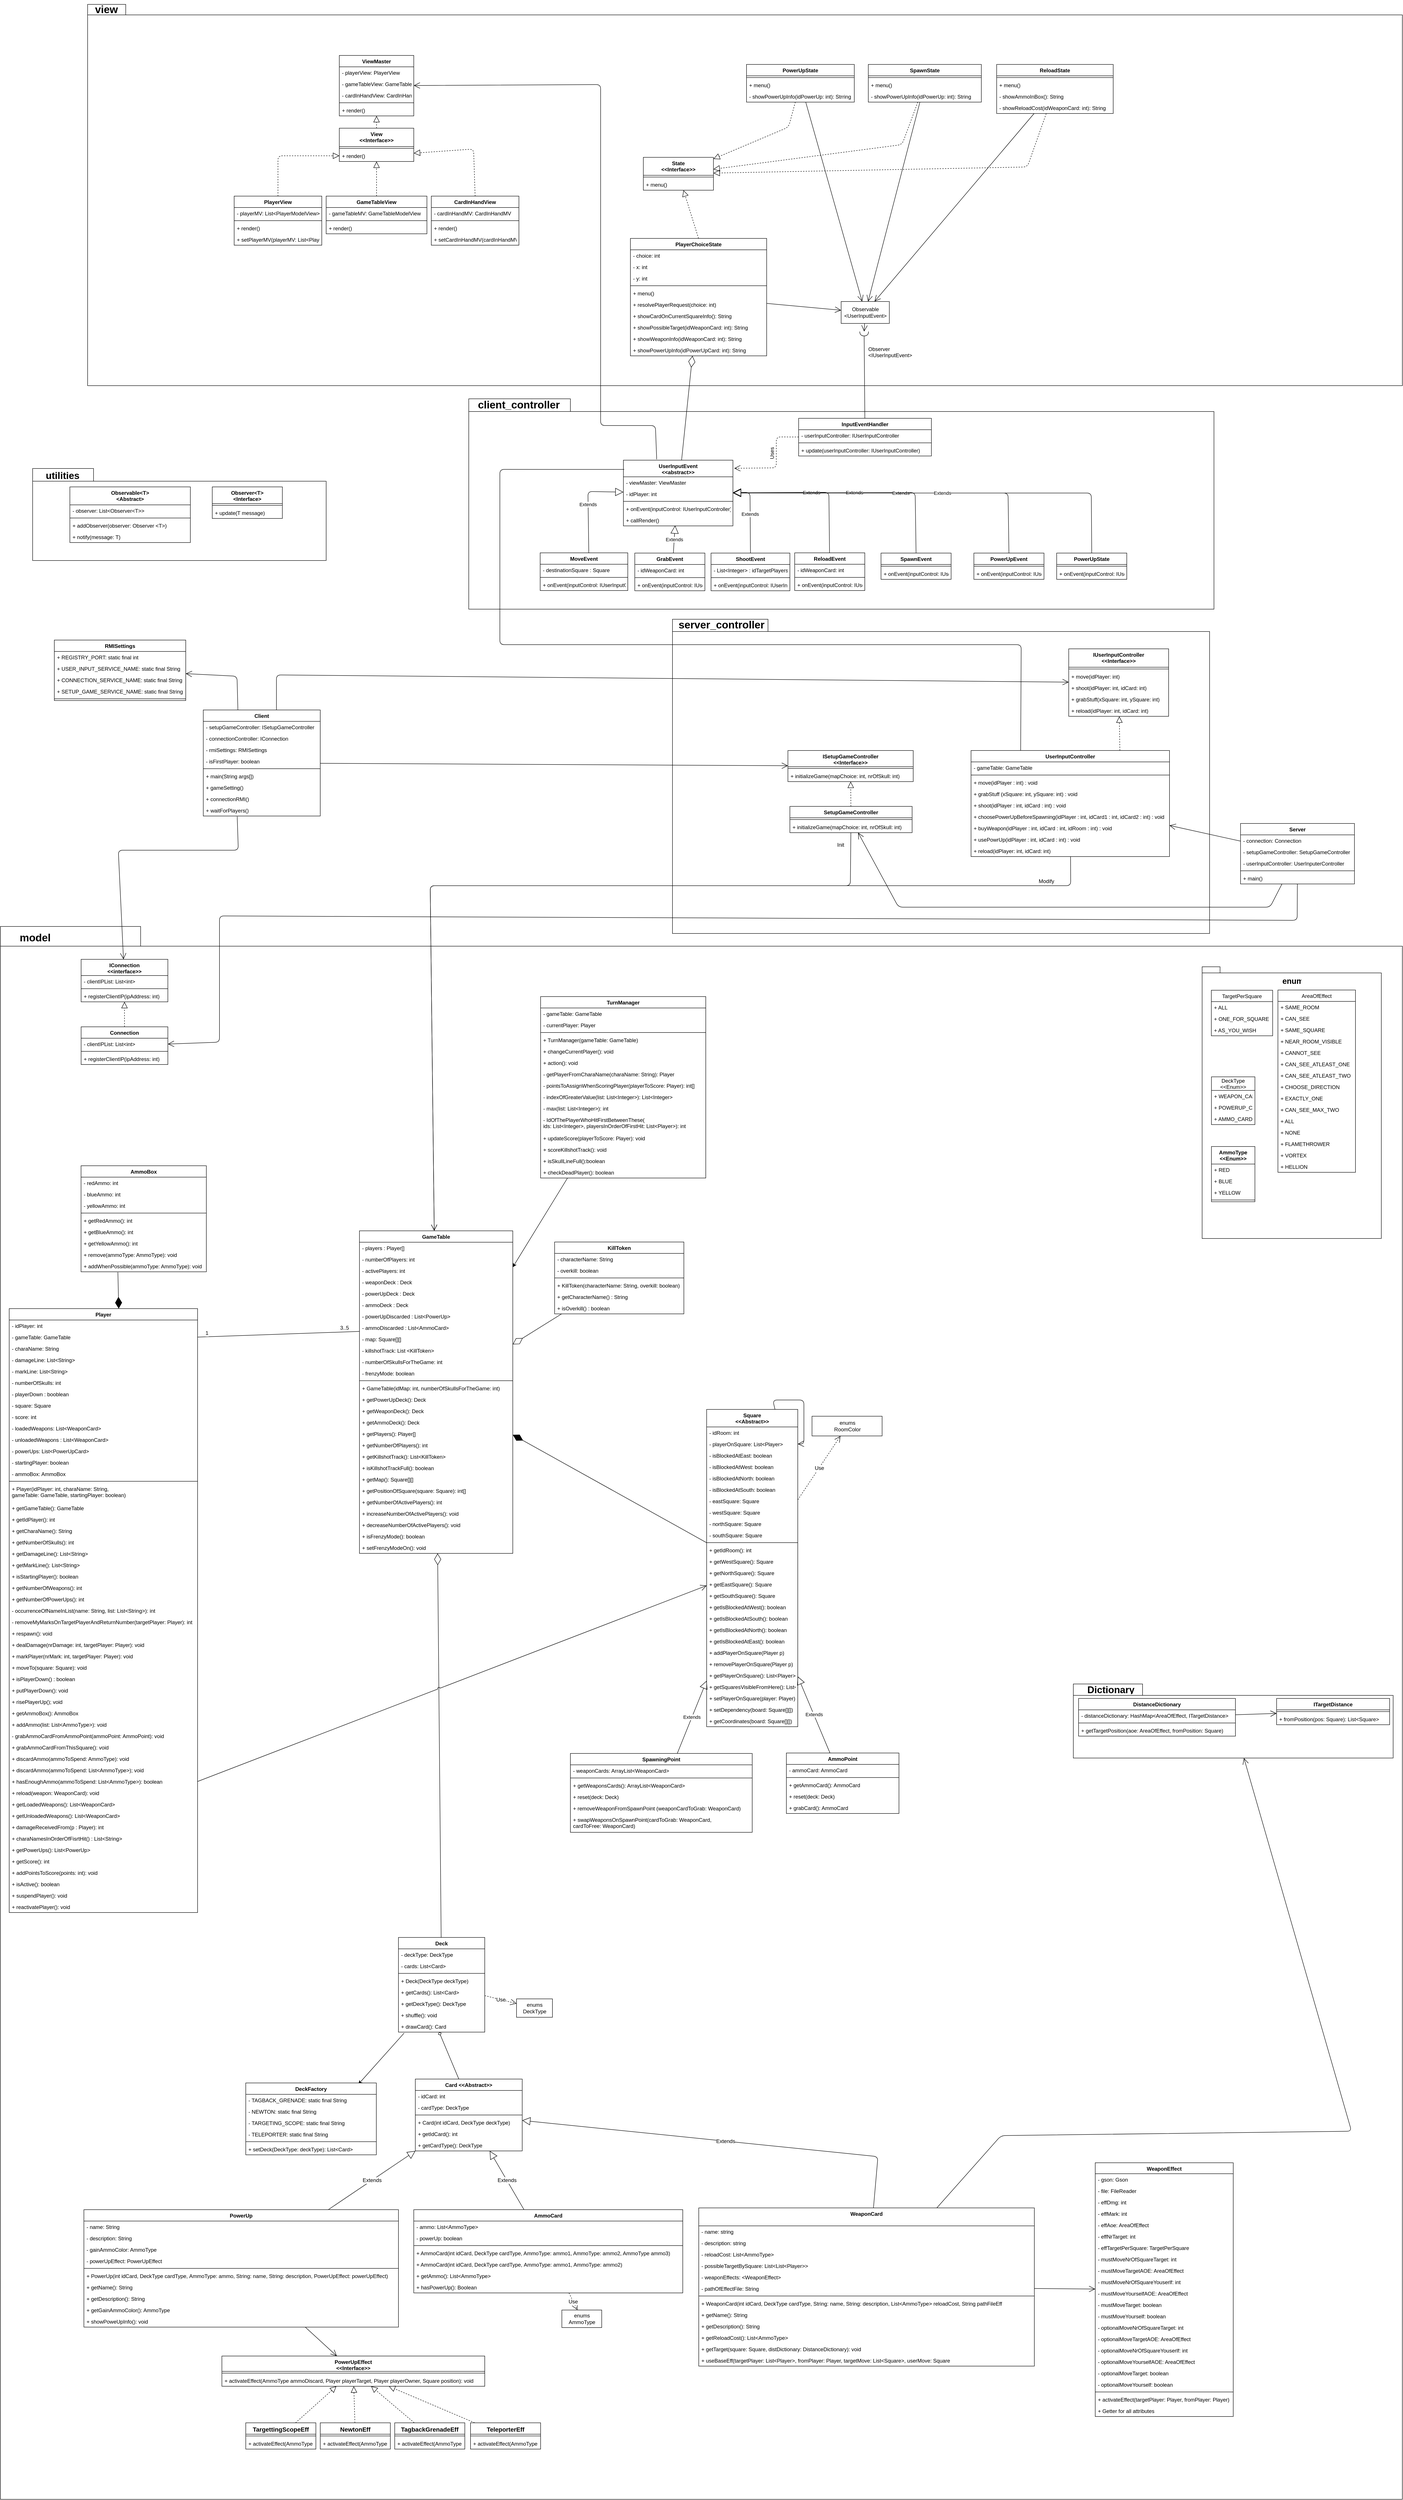 <mxfile version="10.6.6"><diagram id="IevFz1OT0bop428f_eHr" name="Page-1"><mxGraphModel dx="4085" dy="1788" grid="1" gridSize="10" guides="1" tooltips="1" connect="1" arrows="1" fold="1" page="1" pageScale="1" pageWidth="3300" pageHeight="4681" math="0" shadow="0"><root><mxCell id="0"/><mxCell id="1" parent="0"/><mxCell id="_VyzudraUZ-0QRiOa9Re-32" value="" style="shape=folder;fontStyle=1;spacingTop=10;tabWidth=232;tabHeight=29;tabPosition=left;html=1;recursiveResize=0;container=1;" parent="1" vertex="1"><mxGeometry x="1149" y="960" width="1701" height="480" as="geometry"/></mxCell><mxCell id="yfqCTH6OxgJqSliVQehk-33" value="UserInputEvent&#10;&lt;&lt;abstract&gt;&gt;" style="swimlane;fontStyle=1;align=center;verticalAlign=top;childLayout=stackLayout;horizontal=1;startSize=38;horizontalStack=0;resizeParent=1;resizeParentMax=0;resizeLast=0;collapsible=1;marginBottom=0;" parent="_VyzudraUZ-0QRiOa9Re-32" vertex="1"><mxGeometry x="353" y="140" width="250" height="150" as="geometry"/></mxCell><mxCell id="yfqCTH6OxgJqSliVQehk-54" value="- viewMaster: ViewMaster" style="text;strokeColor=none;fillColor=none;align=left;verticalAlign=top;spacingLeft=4;spacingRight=4;overflow=hidden;rotatable=0;points=[[0,0.5],[1,0.5]];portConstraint=eastwest;" parent="yfqCTH6OxgJqSliVQehk-33" vertex="1"><mxGeometry y="38" width="250" height="26" as="geometry"/></mxCell><mxCell id="yfqCTH6OxgJqSliVQehk-56" value="- idPlayer: int" style="text;strokeColor=none;fillColor=none;align=left;verticalAlign=top;spacingLeft=4;spacingRight=4;overflow=hidden;rotatable=0;points=[[0,0.5],[1,0.5]];portConstraint=eastwest;" parent="yfqCTH6OxgJqSliVQehk-33" vertex="1"><mxGeometry y="64" width="250" height="26" as="geometry"/></mxCell><mxCell id="yfqCTH6OxgJqSliVQehk-35" value="" style="line;strokeWidth=1;fillColor=none;align=left;verticalAlign=middle;spacingTop=-1;spacingLeft=3;spacingRight=3;rotatable=0;labelPosition=right;points=[];portConstraint=eastwest;" parent="yfqCTH6OxgJqSliVQehk-33" vertex="1"><mxGeometry y="90" width="250" height="8" as="geometry"/></mxCell><mxCell id="yfqCTH6OxgJqSliVQehk-36" value="+ onEvent(inputControl: IUserInputController)" style="text;strokeColor=none;fillColor=none;align=left;verticalAlign=top;spacingLeft=4;spacingRight=4;overflow=hidden;rotatable=0;points=[[0,0.5],[1,0.5]];portConstraint=eastwest;" parent="yfqCTH6OxgJqSliVQehk-33" vertex="1"><mxGeometry y="98" width="250" height="26" as="geometry"/></mxCell><mxCell id="yfqCTH6OxgJqSliVQehk-72" value="+ callRender()" style="text;strokeColor=none;fillColor=none;align=left;verticalAlign=top;spacingLeft=4;spacingRight=4;overflow=hidden;rotatable=0;points=[[0,0.5],[1,0.5]];portConstraint=eastwest;" parent="yfqCTH6OxgJqSliVQehk-33" vertex="1"><mxGeometry y="124" width="250" height="26" as="geometry"/></mxCell><mxCell id="udF8-C0wfrVzxVb83015-3" value="InputEventHandler" style="swimlane;fontStyle=1;align=center;verticalAlign=top;childLayout=stackLayout;horizontal=1;startSize=26;horizontalStack=0;resizeParent=1;resizeParentMax=0;resizeLast=0;collapsible=1;marginBottom=0;" parent="_VyzudraUZ-0QRiOa9Re-32" vertex="1"><mxGeometry x="753" y="44.5" width="303" height="86" as="geometry"/></mxCell><mxCell id="udF8-C0wfrVzxVb83015-4" value="- userInputController: IUserInputController" style="text;strokeColor=none;fillColor=none;align=left;verticalAlign=top;spacingLeft=4;spacingRight=4;overflow=hidden;rotatable=0;points=[[0,0.5],[1,0.5]];portConstraint=eastwest;" parent="udF8-C0wfrVzxVb83015-3" vertex="1"><mxGeometry y="26" width="303" height="26" as="geometry"/></mxCell><mxCell id="udF8-C0wfrVzxVb83015-5" value="" style="line;strokeWidth=1;fillColor=none;align=left;verticalAlign=middle;spacingTop=-1;spacingLeft=3;spacingRight=3;rotatable=0;labelPosition=right;points=[];portConstraint=eastwest;" parent="udF8-C0wfrVzxVb83015-3" vertex="1"><mxGeometry y="52" width="303" height="8" as="geometry"/></mxCell><mxCell id="udF8-C0wfrVzxVb83015-6" value="+ update(userInputController: IUserInputController)" style="text;strokeColor=none;fillColor=none;align=left;verticalAlign=top;spacingLeft=4;spacingRight=4;overflow=hidden;rotatable=0;points=[[0,0.5],[1,0.5]];portConstraint=eastwest;" parent="udF8-C0wfrVzxVb83015-3" vertex="1"><mxGeometry y="60" width="303" height="26" as="geometry"/></mxCell><mxCell id="yfqCTH6OxgJqSliVQehk-37" value="MoveEvent" style="swimlane;fontStyle=1;align=center;verticalAlign=top;childLayout=stackLayout;horizontal=1;startSize=26;horizontalStack=0;resizeParent=1;resizeParentMax=0;resizeLast=0;collapsible=1;marginBottom=0;" parent="_VyzudraUZ-0QRiOa9Re-32" vertex="1"><mxGeometry x="163" y="351.5" width="200" height="86" as="geometry"/></mxCell><mxCell id="yfqCTH6OxgJqSliVQehk-41" value="- destinationSquare : Square" style="text;strokeColor=none;fillColor=none;align=left;verticalAlign=top;spacingLeft=4;spacingRight=4;overflow=hidden;rotatable=0;points=[[0,0.5],[1,0.5]];portConstraint=eastwest;" parent="yfqCTH6OxgJqSliVQehk-37" vertex="1"><mxGeometry y="26" width="200" height="26" as="geometry"/></mxCell><mxCell id="yfqCTH6OxgJqSliVQehk-39" value="" style="line;strokeWidth=1;fillColor=none;align=left;verticalAlign=middle;spacingTop=-1;spacingLeft=3;spacingRight=3;rotatable=0;labelPosition=right;points=[];portConstraint=eastwest;" parent="yfqCTH6OxgJqSliVQehk-37" vertex="1"><mxGeometry y="52" width="200" height="8" as="geometry"/></mxCell><mxCell id="yfqCTH6OxgJqSliVQehk-40" value="+ onEvent(inputControl: IUserInputController)" style="text;strokeColor=none;fillColor=none;align=left;verticalAlign=top;spacingLeft=4;spacingRight=4;overflow=hidden;rotatable=0;points=[[0,0.5],[1,0.5]];portConstraint=eastwest;" parent="yfqCTH6OxgJqSliVQehk-37" vertex="1"><mxGeometry y="60" width="200" height="26" as="geometry"/></mxCell><mxCell id="yfqCTH6OxgJqSliVQehk-55" value="GrabEvent" style="swimlane;fontStyle=1;align=center;verticalAlign=top;childLayout=stackLayout;horizontal=1;startSize=26;horizontalStack=0;resizeParent=1;resizeParentMax=0;resizeLast=0;collapsible=1;marginBottom=0;" parent="_VyzudraUZ-0QRiOa9Re-32" vertex="1"><mxGeometry x="379" y="352" width="160" height="86" as="geometry"/></mxCell><mxCell id="yfqCTH6OxgJqSliVQehk-59" value="- idWeaponCard: int" style="text;strokeColor=none;fillColor=none;align=left;verticalAlign=top;spacingLeft=4;spacingRight=4;overflow=hidden;rotatable=0;points=[[0,0.5],[1,0.5]];portConstraint=eastwest;" parent="yfqCTH6OxgJqSliVQehk-55" vertex="1"><mxGeometry y="26" width="160" height="26" as="geometry"/></mxCell><mxCell id="yfqCTH6OxgJqSliVQehk-57" value="" style="line;strokeWidth=1;fillColor=none;align=left;verticalAlign=middle;spacingTop=-1;spacingLeft=3;spacingRight=3;rotatable=0;labelPosition=right;points=[];portConstraint=eastwest;" parent="yfqCTH6OxgJqSliVQehk-55" vertex="1"><mxGeometry y="52" width="160" height="8" as="geometry"/></mxCell><mxCell id="yfqCTH6OxgJqSliVQehk-58" value="+ onEvent(inputControl: IUserInputController)" style="text;strokeColor=none;fillColor=none;align=left;verticalAlign=top;spacingLeft=4;spacingRight=4;overflow=hidden;rotatable=0;points=[[0,0.5],[1,0.5]];portConstraint=eastwest;" parent="yfqCTH6OxgJqSliVQehk-55" vertex="1"><mxGeometry y="60" width="160" height="26" as="geometry"/></mxCell><mxCell id="yfqCTH6OxgJqSliVQehk-60" value="ShootEvent" style="swimlane;fontStyle=1;align=center;verticalAlign=top;childLayout=stackLayout;horizontal=1;startSize=26;horizontalStack=0;resizeParent=1;resizeParentMax=0;resizeLast=0;collapsible=1;marginBottom=0;" parent="_VyzudraUZ-0QRiOa9Re-32" vertex="1"><mxGeometry x="553" y="352" width="180" height="86" as="geometry"/></mxCell><mxCell id="yfqCTH6OxgJqSliVQehk-61" value="- List&lt;Integer&gt; : idTargetPlayers" style="text;strokeColor=none;fillColor=none;align=left;verticalAlign=top;spacingLeft=4;spacingRight=4;overflow=hidden;rotatable=0;points=[[0,0.5],[1,0.5]];portConstraint=eastwest;" parent="yfqCTH6OxgJqSliVQehk-60" vertex="1"><mxGeometry y="26" width="180" height="26" as="geometry"/></mxCell><mxCell id="yfqCTH6OxgJqSliVQehk-62" value="" style="line;strokeWidth=1;fillColor=none;align=left;verticalAlign=middle;spacingTop=-1;spacingLeft=3;spacingRight=3;rotatable=0;labelPosition=right;points=[];portConstraint=eastwest;" parent="yfqCTH6OxgJqSliVQehk-60" vertex="1"><mxGeometry y="52" width="180" height="8" as="geometry"/></mxCell><mxCell id="yfqCTH6OxgJqSliVQehk-63" value="+ onEvent(inputControl: IUserInputController)" style="text;strokeColor=none;fillColor=none;align=left;verticalAlign=top;spacingLeft=4;spacingRight=4;overflow=hidden;rotatable=0;points=[[0,0.5],[1,0.5]];portConstraint=eastwest;" parent="yfqCTH6OxgJqSliVQehk-60" vertex="1"><mxGeometry y="60" width="180" height="26" as="geometry"/></mxCell><mxCell id="udF8-C0wfrVzxVb83015-7" value="ReloadEvent" style="swimlane;fontStyle=1;align=center;verticalAlign=top;childLayout=stackLayout;horizontal=1;startSize=26;horizontalStack=0;resizeParent=1;resizeParentMax=0;resizeLast=0;collapsible=1;marginBottom=0;" parent="_VyzudraUZ-0QRiOa9Re-32" vertex="1"><mxGeometry x="744" y="351.5" width="160" height="86" as="geometry"/></mxCell><mxCell id="udF8-C0wfrVzxVb83015-8" value="- idWeaponCard: int" style="text;strokeColor=none;fillColor=none;align=left;verticalAlign=top;spacingLeft=4;spacingRight=4;overflow=hidden;rotatable=0;points=[[0,0.5],[1,0.5]];portConstraint=eastwest;" parent="udF8-C0wfrVzxVb83015-7" vertex="1"><mxGeometry y="26" width="160" height="26" as="geometry"/></mxCell><mxCell id="udF8-C0wfrVzxVb83015-9" value="" style="line;strokeWidth=1;fillColor=none;align=left;verticalAlign=middle;spacingTop=-1;spacingLeft=3;spacingRight=3;rotatable=0;labelPosition=right;points=[];portConstraint=eastwest;" parent="udF8-C0wfrVzxVb83015-7" vertex="1"><mxGeometry y="52" width="160" height="8" as="geometry"/></mxCell><mxCell id="udF8-C0wfrVzxVb83015-10" value="+ onEvent(inputControl: IUserInputController)" style="text;strokeColor=none;fillColor=none;align=left;verticalAlign=top;spacingLeft=4;spacingRight=4;overflow=hidden;rotatable=0;points=[[0,0.5],[1,0.5]];portConstraint=eastwest;" parent="udF8-C0wfrVzxVb83015-7" vertex="1"><mxGeometry y="60" width="160" height="26" as="geometry"/></mxCell><mxCell id="NBWhxNdgTNsDz1k3Y9fP-52" value="SpawnEvent" style="swimlane;fontStyle=1;align=center;verticalAlign=top;childLayout=stackLayout;horizontal=1;startSize=26;horizontalStack=0;resizeParent=1;resizeParentMax=0;resizeLast=0;collapsible=1;marginBottom=0;" parent="_VyzudraUZ-0QRiOa9Re-32" vertex="1"><mxGeometry x="941" y="352" width="160" height="60" as="geometry"/></mxCell><mxCell id="NBWhxNdgTNsDz1k3Y9fP-54" value="" style="line;strokeWidth=1;fillColor=none;align=left;verticalAlign=middle;spacingTop=-1;spacingLeft=3;spacingRight=3;rotatable=0;labelPosition=right;points=[];portConstraint=eastwest;" parent="NBWhxNdgTNsDz1k3Y9fP-52" vertex="1"><mxGeometry y="26" width="160" height="8" as="geometry"/></mxCell><mxCell id="NBWhxNdgTNsDz1k3Y9fP-55" value="+ onEvent(inputControl: IUserInputController)" style="text;strokeColor=none;fillColor=none;align=left;verticalAlign=top;spacingLeft=4;spacingRight=4;overflow=hidden;rotatable=0;points=[[0,0.5],[1,0.5]];portConstraint=eastwest;" parent="NBWhxNdgTNsDz1k3Y9fP-52" vertex="1"><mxGeometry y="34" width="160" height="26" as="geometry"/></mxCell><mxCell id="NBWhxNdgTNsDz1k3Y9fP-60" value="PowerUpEvent" style="swimlane;fontStyle=1;align=center;verticalAlign=top;childLayout=stackLayout;horizontal=1;startSize=26;horizontalStack=0;resizeParent=1;resizeParentMax=0;resizeLast=0;collapsible=1;marginBottom=0;" parent="_VyzudraUZ-0QRiOa9Re-32" vertex="1"><mxGeometry x="1153" y="352" width="160" height="60" as="geometry"/></mxCell><mxCell id="NBWhxNdgTNsDz1k3Y9fP-61" value="" style="line;strokeWidth=1;fillColor=none;align=left;verticalAlign=middle;spacingTop=-1;spacingLeft=3;spacingRight=3;rotatable=0;labelPosition=right;points=[];portConstraint=eastwest;" parent="NBWhxNdgTNsDz1k3Y9fP-60" vertex="1"><mxGeometry y="26" width="160" height="8" as="geometry"/></mxCell><mxCell id="NBWhxNdgTNsDz1k3Y9fP-62" value="+ onEvent(inputControl: IUserInputController)" style="text;strokeColor=none;fillColor=none;align=left;verticalAlign=top;spacingLeft=4;spacingRight=4;overflow=hidden;rotatable=0;points=[[0,0.5],[1,0.5]];portConstraint=eastwest;" parent="NBWhxNdgTNsDz1k3Y9fP-60" vertex="1"><mxGeometry y="34" width="160" height="26" as="geometry"/></mxCell><mxCell id="NBWhxNdgTNsDz1k3Y9fP-56" value="PowerUpState" style="swimlane;fontStyle=1;align=center;verticalAlign=top;childLayout=stackLayout;horizontal=1;startSize=26;horizontalStack=0;resizeParent=1;resizeParentMax=0;resizeLast=0;collapsible=1;marginBottom=0;" parent="_VyzudraUZ-0QRiOa9Re-32" vertex="1"><mxGeometry x="1342" y="352" width="160" height="60" as="geometry"/></mxCell><mxCell id="NBWhxNdgTNsDz1k3Y9fP-58" value="" style="line;strokeWidth=1;fillColor=none;align=left;verticalAlign=middle;spacingTop=-1;spacingLeft=3;spacingRight=3;rotatable=0;labelPosition=right;points=[];portConstraint=eastwest;" parent="NBWhxNdgTNsDz1k3Y9fP-56" vertex="1"><mxGeometry y="26" width="160" height="8" as="geometry"/></mxCell><mxCell id="NBWhxNdgTNsDz1k3Y9fP-59" value="+ onEvent(inputControl: IUserInputController)" style="text;strokeColor=none;fillColor=none;align=left;verticalAlign=top;spacingLeft=4;spacingRight=4;overflow=hidden;rotatable=0;points=[[0,0.5],[1,0.5]];portConstraint=eastwest;" parent="NBWhxNdgTNsDz1k3Y9fP-56" vertex="1"><mxGeometry y="34" width="160" height="26" as="geometry"/></mxCell><mxCell id="udF8-C0wfrVzxVb83015-1" value="" style="endArrow=open;endFill=1;endSize=12;html=1;dashed=1;entryX=1.012;entryY=0.124;entryDx=0;entryDy=0;entryPerimeter=0;" parent="_VyzudraUZ-0QRiOa9Re-32" source="udF8-C0wfrVzxVb83015-3" target="yfqCTH6OxgJqSliVQehk-33" edge="1"><mxGeometry width="160" relative="1" as="geometry"><mxPoint x="282" y="79.5" as="sourcePoint"/><mxPoint x="652" y="159.5" as="targetPoint"/><Array as="points"><mxPoint x="702" y="87"/><mxPoint x="702" y="157.5"/></Array></mxGeometry></mxCell><mxCell id="yfqCTH6OxgJqSliVQehk-64" value="Extends" style="endArrow=block;endSize=16;endFill=0;html=1;exitX=0.555;exitY=0.006;exitDx=0;exitDy=0;exitPerimeter=0;" parent="_VyzudraUZ-0QRiOa9Re-32" source="yfqCTH6OxgJqSliVQehk-37" target="yfqCTH6OxgJqSliVQehk-33" edge="1"><mxGeometry width="160" relative="1" as="geometry"><mxPoint x="222" y="239.5" as="sourcePoint"/><mxPoint x="292" y="169.5" as="targetPoint"/><Array as="points"><mxPoint x="272" y="211.5"/></Array></mxGeometry></mxCell><mxCell id="yfqCTH6OxgJqSliVQehk-65" value="Extends" style="endArrow=block;endSize=16;endFill=0;html=1;exitX=0.5;exitY=0;exitDx=0;exitDy=0;" parent="_VyzudraUZ-0QRiOa9Re-32" source="yfqCTH6OxgJqSliVQehk-60" target="yfqCTH6OxgJqSliVQehk-33" edge="1"><mxGeometry width="160" relative="1" as="geometry"><mxPoint x="282" y="349.5" as="sourcePoint"/><mxPoint x="662" y="89.5" as="targetPoint"/><Array as="points"><mxPoint x="642" y="213.5"/></Array></mxGeometry></mxCell><mxCell id="udF8-C0wfrVzxVb83015-11" value="Extends" style="endArrow=block;endSize=16;endFill=0;html=1;" parent="_VyzudraUZ-0QRiOa9Re-32" source="udF8-C0wfrVzxVb83015-7" target="yfqCTH6OxgJqSliVQehk-33" edge="1"><mxGeometry width="160" relative="1" as="geometry"><mxPoint x="942" y="339.5" as="sourcePoint"/><mxPoint x="1102" y="339.5" as="targetPoint"/><Array as="points"><mxPoint x="822" y="213.5"/></Array></mxGeometry></mxCell><mxCell id="NBWhxNdgTNsDz1k3Y9fP-63" value="Extends" style="endArrow=block;endSize=16;endFill=0;html=1;exitX=0.5;exitY=0;exitDx=0;exitDy=0;" parent="_VyzudraUZ-0QRiOa9Re-32" source="NBWhxNdgTNsDz1k3Y9fP-52" target="yfqCTH6OxgJqSliVQehk-33" edge="1"><mxGeometry width="160" relative="1" as="geometry"><mxPoint x="971" y="301" as="sourcePoint"/><mxPoint x="1131" y="301" as="targetPoint"/><Array as="points"><mxPoint x="1019" y="214"/></Array></mxGeometry></mxCell><mxCell id="NBWhxNdgTNsDz1k3Y9fP-64" value="Extends" style="endArrow=block;endSize=16;endFill=0;html=1;exitX=0.5;exitY=0;exitDx=0;exitDy=0;" parent="_VyzudraUZ-0QRiOa9Re-32" source="NBWhxNdgTNsDz1k3Y9fP-60" target="yfqCTH6OxgJqSliVQehk-33" edge="1"><mxGeometry width="160" relative="1" as="geometry"><mxPoint x="1029" y="360.667" as="sourcePoint"/><mxPoint x="556" y="223.572" as="targetPoint"/><Array as="points"><mxPoint x="1231" y="215"/></Array></mxGeometry></mxCell><mxCell id="NBWhxNdgTNsDz1k3Y9fP-65" value="Extends" style="endArrow=block;endSize=16;endFill=0;html=1;exitX=0.5;exitY=0;exitDx=0;exitDy=0;" parent="_VyzudraUZ-0QRiOa9Re-32" source="NBWhxNdgTNsDz1k3Y9fP-56" target="yfqCTH6OxgJqSliVQehk-33" edge="1"><mxGeometry width="160" relative="1" as="geometry"><mxPoint x="1039" y="370.667" as="sourcePoint"/><mxPoint x="566" y="233.572" as="targetPoint"/><Array as="points"><mxPoint x="1421" y="215"/></Array></mxGeometry></mxCell><mxCell id="_VyzudraUZ-0QRiOa9Re-34" value="client_controller" style="text;strokeColor=none;fillColor=none;align=left;verticalAlign=top;spacingLeft=4;spacingRight=4;overflow=hidden;rotatable=0;points=[[0,0.5],[1,0.5]];portConstraint=eastwest;fontSize=24;fontStyle=1" parent="_VyzudraUZ-0QRiOa9Re-32" vertex="1"><mxGeometry x="15" y="-8" width="207" height="36" as="geometry"/></mxCell><mxCell id="_VyzudraUZ-0QRiOa9Re-31" value="" style="shape=folder;fontStyle=1;spacingTop=10;tabWidth=218;tabHeight=28;tabPosition=left;html=1;resizable=1;container=1;recursiveResize=0;" parent="1" vertex="1"><mxGeometry x="1614" y="1463" width="1226" height="717" as="geometry"/></mxCell><mxCell id="LfZaHrdebnEUbVYv6r_W-34" value="IUserInputController&#10;&lt;&lt;Interface&gt;&gt;" style="swimlane;fontStyle=1;align=center;verticalAlign=top;childLayout=stackLayout;horizontal=1;startSize=42;horizontalStack=0;resizeParent=1;resizeParentMax=0;resizeLast=0;collapsible=1;marginBottom=0;" parent="_VyzudraUZ-0QRiOa9Re-31" vertex="1"><mxGeometry x="904.5" y="67.5" width="228" height="154" as="geometry"/></mxCell><mxCell id="LfZaHrdebnEUbVYv6r_W-36" value="" style="line;strokeWidth=1;fillColor=none;align=left;verticalAlign=middle;spacingTop=-1;spacingLeft=3;spacingRight=3;rotatable=0;labelPosition=right;points=[];portConstraint=eastwest;" parent="LfZaHrdebnEUbVYv6r_W-34" vertex="1"><mxGeometry y="42" width="228" height="8" as="geometry"/></mxCell><mxCell id="LfZaHrdebnEUbVYv6r_W-37" value="+ move(idPlayer: int)" style="text;strokeColor=none;fillColor=none;align=left;verticalAlign=top;spacingLeft=4;spacingRight=4;overflow=hidden;rotatable=0;points=[[0,0.5],[1,0.5]];portConstraint=eastwest;" parent="LfZaHrdebnEUbVYv6r_W-34" vertex="1"><mxGeometry y="50" width="228" height="26" as="geometry"/></mxCell><mxCell id="LfZaHrdebnEUbVYv6r_W-39" value="+ shoot(idPlayer: int, idCard: int)" style="text;strokeColor=none;fillColor=none;align=left;verticalAlign=top;spacingLeft=4;spacingRight=4;overflow=hidden;rotatable=0;points=[[0,0.5],[1,0.5]];portConstraint=eastwest;" parent="LfZaHrdebnEUbVYv6r_W-34" vertex="1"><mxGeometry y="76" width="228" height="26" as="geometry"/></mxCell><mxCell id="LfZaHrdebnEUbVYv6r_W-38" value="+ grabStuff(xSquare: int, ySquare: int)" style="text;strokeColor=none;fillColor=none;align=left;verticalAlign=top;spacingLeft=4;spacingRight=4;overflow=hidden;rotatable=0;points=[[0,0.5],[1,0.5]];portConstraint=eastwest;" parent="LfZaHrdebnEUbVYv6r_W-34" vertex="1"><mxGeometry y="102" width="228" height="26" as="geometry"/></mxCell><mxCell id="NBWhxNdgTNsDz1k3Y9fP-66" value="+ reload(idPlayer: int, idCard: int)&#10;" style="text;strokeColor=none;fillColor=none;align=left;verticalAlign=top;spacingLeft=4;spacingRight=4;overflow=hidden;rotatable=0;points=[[0,0.5],[1,0.5]];portConstraint=eastwest;" parent="LfZaHrdebnEUbVYv6r_W-34" vertex="1"><mxGeometry y="128" width="228" height="26" as="geometry"/></mxCell><mxCell id="NBWhxNdgTNsDz1k3Y9fP-71" value="ISetupGameController&#10;&lt;&lt;Interface&gt;&gt;" style="swimlane;fontStyle=1;align=center;verticalAlign=top;childLayout=stackLayout;horizontal=1;startSize=37;horizontalStack=0;resizeParent=1;resizeParentMax=0;resizeLast=0;collapsible=1;marginBottom=0;" parent="_VyzudraUZ-0QRiOa9Re-31" vertex="1"><mxGeometry x="263.5" y="299.5" width="286" height="71" as="geometry"/></mxCell><mxCell id="NBWhxNdgTNsDz1k3Y9fP-73" value="" style="line;strokeWidth=1;fillColor=none;align=left;verticalAlign=middle;spacingTop=-1;spacingLeft=3;spacingRight=3;rotatable=0;labelPosition=right;points=[];portConstraint=eastwest;" parent="NBWhxNdgTNsDz1k3Y9fP-71" vertex="1"><mxGeometry y="37" width="286" height="8" as="geometry"/></mxCell><mxCell id="NBWhxNdgTNsDz1k3Y9fP-76" value="+ initializeGame(mapChoice: int, nrOfSkull: int)" style="text;strokeColor=none;fillColor=none;align=left;verticalAlign=top;spacingLeft=4;spacingRight=4;overflow=hidden;rotatable=0;points=[[0,0.5],[1,0.5]];portConstraint=eastwest;" parent="NBWhxNdgTNsDz1k3Y9fP-71" vertex="1"><mxGeometry y="45" width="286" height="26" as="geometry"/></mxCell><mxCell id="NBWhxNdgTNsDz1k3Y9fP-67" value="SetupGameController" style="swimlane;fontStyle=1;align=center;verticalAlign=top;childLayout=stackLayout;horizontal=1;startSize=26;horizontalStack=0;resizeParent=1;resizeParentMax=0;resizeLast=0;collapsible=1;marginBottom=0;" parent="_VyzudraUZ-0QRiOa9Re-31" vertex="1"><mxGeometry x="268" y="427" width="279" height="60" as="geometry"/></mxCell><mxCell id="NBWhxNdgTNsDz1k3Y9fP-69" value="" style="line;strokeWidth=1;fillColor=none;align=left;verticalAlign=middle;spacingTop=-1;spacingLeft=3;spacingRight=3;rotatable=0;labelPosition=right;points=[];portConstraint=eastwest;" parent="NBWhxNdgTNsDz1k3Y9fP-67" vertex="1"><mxGeometry y="26" width="279" height="8" as="geometry"/></mxCell><mxCell id="NBWhxNdgTNsDz1k3Y9fP-70" value="+ initializeGame(mapChoice: int, nrOfSkull: int)" style="text;strokeColor=none;fillColor=none;align=left;verticalAlign=top;spacingLeft=4;spacingRight=4;overflow=hidden;rotatable=0;points=[[0,0.5],[1,0.5]];portConstraint=eastwest;" parent="NBWhxNdgTNsDz1k3Y9fP-67" vertex="1"><mxGeometry y="34" width="279" height="26" as="geometry"/></mxCell><mxCell id="LfZaHrdebnEUbVYv6r_W-22" value="UserInputController" style="swimlane;fontStyle=1;align=center;verticalAlign=top;childLayout=stackLayout;horizontal=1;startSize=26;horizontalStack=0;resizeParent=1;resizeParentMax=0;resizeLast=0;collapsible=1;marginBottom=0;" parent="_VyzudraUZ-0QRiOa9Re-31" vertex="1"><mxGeometry x="681.5" y="299.5" width="453" height="242" as="geometry"/></mxCell><mxCell id="LfZaHrdebnEUbVYv6r_W-23" value="- gameTable: GameTable" style="text;strokeColor=none;fillColor=none;align=left;verticalAlign=top;spacingLeft=4;spacingRight=4;overflow=hidden;rotatable=0;points=[[0,0.5],[1,0.5]];portConstraint=eastwest;" parent="LfZaHrdebnEUbVYv6r_W-22" vertex="1"><mxGeometry y="26" width="453" height="26" as="geometry"/></mxCell><mxCell id="LfZaHrdebnEUbVYv6r_W-24" value="" style="line;strokeWidth=1;fillColor=none;align=left;verticalAlign=middle;spacingTop=-1;spacingLeft=3;spacingRight=3;rotatable=0;labelPosition=right;points=[];portConstraint=eastwest;" parent="LfZaHrdebnEUbVYv6r_W-22" vertex="1"><mxGeometry y="52" width="453" height="8" as="geometry"/></mxCell><mxCell id="LfZaHrdebnEUbVYv6r_W-26" value="+ move(idPlayer : int) : void" style="text;strokeColor=none;fillColor=none;align=left;verticalAlign=top;spacingLeft=4;spacingRight=4;overflow=hidden;rotatable=0;points=[[0,0.5],[1,0.5]];portConstraint=eastwest;" parent="LfZaHrdebnEUbVYv6r_W-22" vertex="1"><mxGeometry y="60" width="453" height="26" as="geometry"/></mxCell><mxCell id="LfZaHrdebnEUbVYv6r_W-27" value="+ grabStuff (xSquare: int, ySquare: int) : void" style="text;strokeColor=none;fillColor=none;align=left;verticalAlign=top;spacingLeft=4;spacingRight=4;overflow=hidden;rotatable=0;points=[[0,0.5],[1,0.5]];portConstraint=eastwest;" parent="LfZaHrdebnEUbVYv6r_W-22" vertex="1"><mxGeometry y="86" width="453" height="26" as="geometry"/></mxCell><mxCell id="LfZaHrdebnEUbVYv6r_W-28" value="+ shoot(idPlayer : int, idCard : int) : void" style="text;strokeColor=none;fillColor=none;align=left;verticalAlign=top;spacingLeft=4;spacingRight=4;overflow=hidden;rotatable=0;points=[[0,0.5],[1,0.5]];portConstraint=eastwest;" parent="LfZaHrdebnEUbVYv6r_W-22" vertex="1"><mxGeometry y="112" width="453" height="26" as="geometry"/></mxCell><mxCell id="LfZaHrdebnEUbVYv6r_W-29" value="+ choosePowerUpBeforeSpawning(idPlayer : int, idCard1 : int, idCard2 : int) : void" style="text;strokeColor=none;fillColor=none;align=left;verticalAlign=top;spacingLeft=4;spacingRight=4;overflow=hidden;rotatable=0;points=[[0,0.5],[1,0.5]];portConstraint=eastwest;" parent="LfZaHrdebnEUbVYv6r_W-22" vertex="1"><mxGeometry y="138" width="453" height="26" as="geometry"/></mxCell><mxCell id="LfZaHrdebnEUbVYv6r_W-31" value="+ buyWeapon(idPlayer : int, idCard : int, idRoom : int) : void" style="text;strokeColor=none;fillColor=none;align=left;verticalAlign=top;spacingLeft=4;spacingRight=4;overflow=hidden;rotatable=0;points=[[0,0.5],[1,0.5]];portConstraint=eastwest;" parent="LfZaHrdebnEUbVYv6r_W-22" vertex="1"><mxGeometry y="164" width="453" height="26" as="geometry"/></mxCell><mxCell id="LfZaHrdebnEUbVYv6r_W-32" value="+ usePowrUp(idPlayer : int, idCard : int) : void" style="text;strokeColor=none;fillColor=none;align=left;verticalAlign=top;spacingLeft=4;spacingRight=4;overflow=hidden;rotatable=0;points=[[0,0.5],[1,0.5]];portConstraint=eastwest;" parent="LfZaHrdebnEUbVYv6r_W-22" vertex="1"><mxGeometry y="190" width="453" height="26" as="geometry"/></mxCell><mxCell id="LfZaHrdebnEUbVYv6r_W-40" value="+ reload(idPlayer: int, idCard: int)&#10;" style="text;strokeColor=none;fillColor=none;align=left;verticalAlign=top;spacingLeft=4;spacingRight=4;overflow=hidden;rotatable=0;points=[[0,0.5],[1,0.5]];portConstraint=eastwest;" parent="LfZaHrdebnEUbVYv6r_W-22" vertex="1"><mxGeometry y="216" width="453" height="26" as="geometry"/></mxCell><mxCell id="NBWhxNdgTNsDz1k3Y9fP-78" value="" style="endArrow=block;dashed=1;endFill=0;endSize=12;html=1;" parent="_VyzudraUZ-0QRiOa9Re-31" source="NBWhxNdgTNsDz1k3Y9fP-67" target="NBWhxNdgTNsDz1k3Y9fP-71" edge="1"><mxGeometry width="160" relative="1" as="geometry"><mxPoint x="332" y="545.5" as="sourcePoint"/><mxPoint x="492" y="545.5" as="targetPoint"/></mxGeometry></mxCell><mxCell id="KeSby2L1Jkkvw_f6490o-1" value="" style="endArrow=block;dashed=1;endFill=0;endSize=12;html=1;exitX=0.75;exitY=0;exitDx=0;exitDy=0;" parent="_VyzudraUZ-0QRiOa9Re-31" source="LfZaHrdebnEUbVYv6r_W-22" target="LfZaHrdebnEUbVYv6r_W-34" edge="1"><mxGeometry width="160" relative="1" as="geometry"><mxPoint x="1027" y="281" as="sourcePoint"/><mxPoint x="1026.774" y="205" as="targetPoint"/><Array as="points"/></mxGeometry></mxCell><mxCell id="_VyzudraUZ-0QRiOa9Re-35" value="server_controller" style="text;strokeColor=none;fillColor=none;align=left;verticalAlign=top;spacingLeft=4;spacingRight=4;overflow=hidden;rotatable=0;points=[[0,0.5],[1,0.5]];portConstraint=eastwest;fontSize=24;fontStyle=1" parent="_VyzudraUZ-0QRiOa9Re-31" vertex="1"><mxGeometry x="8" y="-9" width="219" height="30" as="geometry"/></mxCell><mxCell id="_VyzudraUZ-0QRiOa9Re-24" value="" style="shape=folder;fontStyle=1;spacingTop=10;tabWidth=81;tabHeight=24;tabPosition=left;html=1;recursiveResize=0;container=1;" parent="1" vertex="1"><mxGeometry x="279" y="60" width="3001" height="870" as="geometry"/></mxCell><mxCell id="yfqCTH6OxgJqSliVQehk-53" value="" style="endArrow=block;dashed=1;endFill=0;endSize=12;html=1;exitX=0.5;exitY=0;exitDx=0;exitDy=0;" parent="_VyzudraUZ-0QRiOa9Re-24" source="Prn2pPrCBID1Z8Tycd6R-5" target="yfqCTH6OxgJqSliVQehk-46" edge="1"><mxGeometry width="160" relative="1" as="geometry"><mxPoint x="666" y="432" as="sourcePoint"/><mxPoint x="666" y="353" as="targetPoint"/></mxGeometry></mxCell><mxCell id="yfqCTH6OxgJqSliVQehk-24" value="" style="endArrow=block;dashed=1;endFill=0;endSize=12;html=1;exitX=0.5;exitY=0;exitDx=0;exitDy=0;elbow=vertical;edgeStyle=orthogonalEdgeStyle;" parent="_VyzudraUZ-0QRiOa9Re-24" source="yfqCTH6OxgJqSliVQehk-2" target="yfqCTH6OxgJqSliVQehk-1" edge="1"><mxGeometry width="160" relative="1" as="geometry"><mxPoint x="381" y="317" as="sourcePoint"/><mxPoint x="681" y="367" as="targetPoint"/></mxGeometry></mxCell><mxCell id="yfqCTH6OxgJqSliVQehk-29" value="" style="endArrow=block;dashed=1;endFill=0;endSize=12;html=1;exitX=0.5;exitY=0;exitDx=0;exitDy=0;" parent="_VyzudraUZ-0QRiOa9Re-24" source="yfqCTH6OxgJqSliVQehk-6" target="yfqCTH6OxgJqSliVQehk-1" edge="1"><mxGeometry width="160" relative="1" as="geometry"><mxPoint x="651" y="387" as="sourcePoint"/><mxPoint x="811" y="387" as="targetPoint"/></mxGeometry></mxCell><mxCell id="yfqCTH6OxgJqSliVQehk-28" value="" style="endArrow=block;dashed=1;endFill=0;endSize=12;html=1;exitX=0.5;exitY=0;exitDx=0;exitDy=0;" parent="_VyzudraUZ-0QRiOa9Re-24" source="yfqCTH6OxgJqSliVQehk-13" target="yfqCTH6OxgJqSliVQehk-1" edge="1"><mxGeometry width="160" relative="1" as="geometry"><mxPoint x="891" y="327" as="sourcePoint"/><mxPoint x="661" y="377" as="targetPoint"/><Array as="points"><mxPoint x="881" y="330"/></Array></mxGeometry></mxCell><mxCell id="NBWhxNdgTNsDz1k3Y9fP-43" value="" style="endArrow=block;dashed=1;endFill=0;endSize=12;html=1;" parent="_VyzudraUZ-0QRiOa9Re-24" source="NBWhxNdgTNsDz1k3Y9fP-5" target="NBWhxNdgTNsDz1k3Y9fP-1" edge="1"><mxGeometry width="160" relative="1" as="geometry"><mxPoint x="2131" y="551" as="sourcePoint"/><mxPoint x="2291" y="551" as="targetPoint"/><Array as="points"><mxPoint x="1600" y="280"/></Array></mxGeometry></mxCell><mxCell id="NBWhxNdgTNsDz1k3Y9fP-44" value="" style="endArrow=block;dashed=1;endFill=0;endSize=12;html=1;" parent="_VyzudraUZ-0QRiOa9Re-24" source="NBWhxNdgTNsDz1k3Y9fP-11" target="NBWhxNdgTNsDz1k3Y9fP-1" edge="1"><mxGeometry width="160" relative="1" as="geometry"><mxPoint x="1201" y="320" as="sourcePoint"/><mxPoint x="1981" y="551" as="targetPoint"/><Array as="points"><mxPoint x="1859" y="320"/></Array></mxGeometry></mxCell><mxCell id="NBWhxNdgTNsDz1k3Y9fP-46" value="" style="endArrow=block;dashed=1;endFill=0;endSize=12;html=1;" parent="_VyzudraUZ-0QRiOa9Re-24" source="NBWhxNdgTNsDz1k3Y9fP-23" target="NBWhxNdgTNsDz1k3Y9fP-1" edge="1"><mxGeometry width="160" relative="1" as="geometry"><mxPoint x="2621" y="521" as="sourcePoint"/><mxPoint x="2781" y="521" as="targetPoint"/><Array as="points"><mxPoint x="2145" y="371"/></Array></mxGeometry></mxCell><mxCell id="_VyzudraUZ-0QRiOa9Re-10" value="" style="endArrow=open;endFill=1;endSize=12;html=1;" parent="_VyzudraUZ-0QRiOa9Re-24" source="NBWhxNdgTNsDz1k3Y9fP-5" target="yfqCTH6OxgJqSliVQehk-32" edge="1"><mxGeometry width="160" relative="1" as="geometry"><mxPoint x="1681" y="510" as="sourcePoint"/><mxPoint x="1841" y="510" as="targetPoint"/></mxGeometry></mxCell><mxCell id="_VyzudraUZ-0QRiOa9Re-12" value="" style="endArrow=open;endFill=1;endSize=12;html=1;" parent="_VyzudraUZ-0QRiOa9Re-24" source="NBWhxNdgTNsDz1k3Y9fP-23" target="yfqCTH6OxgJqSliVQehk-32" edge="1"><mxGeometry width="160" relative="1" as="geometry"><mxPoint x="1991" y="510" as="sourcePoint"/><mxPoint x="2151" y="510" as="targetPoint"/></mxGeometry></mxCell><mxCell id="NBWhxNdgTNsDz1k3Y9fP-41" value="" style="endArrow=block;dashed=1;endFill=0;endSize=12;html=1;exitX=0.5;exitY=0;exitDx=0;exitDy=0;" parent="_VyzudraUZ-0QRiOa9Re-24" source="Prn2pPrCBID1Z8Tycd6R-1" target="NBWhxNdgTNsDz1k3Y9fP-1" edge="1"><mxGeometry width="160" relative="1" as="geometry"><mxPoint x="1471" y="531" as="sourcePoint"/><mxPoint x="1521" y="410" as="targetPoint"/></mxGeometry></mxCell><mxCell id="_VyzudraUZ-0QRiOa9Re-9" value="" style="endArrow=open;endFill=1;endSize=12;html=1;" parent="_VyzudraUZ-0QRiOa9Re-24" source="Prn2pPrCBID1Z8Tycd6R-1" target="yfqCTH6OxgJqSliVQehk-32" edge="1"><mxGeometry width="160" relative="1" as="geometry"><mxPoint x="1591" y="530" as="sourcePoint"/><mxPoint x="1751" y="530" as="targetPoint"/></mxGeometry></mxCell><mxCell id="yfqCTH6OxgJqSliVQehk-46" value="ViewMaster" style="swimlane;fontStyle=1;align=center;verticalAlign=top;childLayout=stackLayout;horizontal=1;startSize=26;horizontalStack=0;resizeParent=1;resizeParentMax=0;resizeLast=0;collapsible=1;marginBottom=0;" parent="_VyzudraUZ-0QRiOa9Re-24" vertex="1"><mxGeometry x="574.5" y="116.5" width="170" height="138" as="geometry"/></mxCell><mxCell id="yfqCTH6OxgJqSliVQehk-47" value="- playerView: PlayerView" style="text;strokeColor=none;fillColor=none;align=left;verticalAlign=top;spacingLeft=4;spacingRight=4;overflow=hidden;rotatable=0;points=[[0,0.5],[1,0.5]];portConstraint=eastwest;" parent="yfqCTH6OxgJqSliVQehk-46" vertex="1"><mxGeometry y="26" width="170" height="26" as="geometry"/></mxCell><mxCell id="yfqCTH6OxgJqSliVQehk-50" value="- gameTableView: GameTableView" style="text;strokeColor=none;fillColor=none;align=left;verticalAlign=top;spacingLeft=4;spacingRight=4;overflow=hidden;rotatable=0;points=[[0,0.5],[1,0.5]];portConstraint=eastwest;" parent="yfqCTH6OxgJqSliVQehk-46" vertex="1"><mxGeometry y="52" width="170" height="26" as="geometry"/></mxCell><mxCell id="yfqCTH6OxgJqSliVQehk-52" value="- cardInHandView: CardInHandView" style="text;strokeColor=none;fillColor=none;align=left;verticalAlign=top;spacingLeft=4;spacingRight=4;overflow=hidden;rotatable=0;points=[[0,0.5],[1,0.5]];portConstraint=eastwest;" parent="yfqCTH6OxgJqSliVQehk-46" vertex="1"><mxGeometry y="78" width="170" height="26" as="geometry"/></mxCell><mxCell id="yfqCTH6OxgJqSliVQehk-48" value="" style="line;strokeWidth=1;fillColor=none;align=left;verticalAlign=middle;spacingTop=-1;spacingLeft=3;spacingRight=3;rotatable=0;labelPosition=right;points=[];portConstraint=eastwest;" parent="yfqCTH6OxgJqSliVQehk-46" vertex="1"><mxGeometry y="104" width="170" height="8" as="geometry"/></mxCell><mxCell id="yfqCTH6OxgJqSliVQehk-49" value="+ render()" style="text;strokeColor=none;fillColor=none;align=left;verticalAlign=top;spacingLeft=4;spacingRight=4;overflow=hidden;rotatable=0;points=[[0,0.5],[1,0.5]];portConstraint=eastwest;" parent="yfqCTH6OxgJqSliVQehk-46" vertex="1"><mxGeometry y="112" width="170" height="26" as="geometry"/></mxCell><mxCell id="Prn2pPrCBID1Z8Tycd6R-5" value="View&#10;&lt;&lt;Interface&gt;&gt;&#10;" style="swimlane;fontStyle=1;align=center;verticalAlign=top;childLayout=stackLayout;horizontal=1;startSize=42;horizontalStack=0;resizeParent=1;resizeParentMax=0;resizeLast=0;collapsible=1;marginBottom=0;" parent="_VyzudraUZ-0QRiOa9Re-24" vertex="1"><mxGeometry x="574.5" y="282.5" width="170" height="76" as="geometry"/></mxCell><mxCell id="Prn2pPrCBID1Z8Tycd6R-7" value="" style="line;strokeWidth=1;fillColor=none;align=left;verticalAlign=middle;spacingTop=-1;spacingLeft=3;spacingRight=3;rotatable=0;labelPosition=right;points=[];portConstraint=eastwest;" parent="Prn2pPrCBID1Z8Tycd6R-5" vertex="1"><mxGeometry y="42" width="170" height="8" as="geometry"/></mxCell><mxCell id="yfqCTH6OxgJqSliVQehk-1" value="+ render()" style="text;strokeColor=none;fillColor=none;align=left;verticalAlign=top;spacingLeft=4;spacingRight=4;overflow=hidden;rotatable=0;points=[[0,0.5],[1,0.5]];portConstraint=eastwest;" parent="Prn2pPrCBID1Z8Tycd6R-5" vertex="1"><mxGeometry y="50" width="170" height="26" as="geometry"/></mxCell><mxCell id="yfqCTH6OxgJqSliVQehk-2" value="PlayerView" style="swimlane;fontStyle=1;align=center;verticalAlign=top;childLayout=stackLayout;horizontal=1;startSize=26;horizontalStack=0;resizeParent=1;resizeParentMax=0;resizeLast=0;collapsible=1;marginBottom=0;flipH=1;" parent="_VyzudraUZ-0QRiOa9Re-24" vertex="1"><mxGeometry x="334.5" y="437.5" width="200" height="112" as="geometry"/></mxCell><mxCell id="yfqCTH6OxgJqSliVQehk-3" value="- playerMV: List&lt;PlayerModelView&gt;" style="text;strokeColor=none;fillColor=none;align=left;verticalAlign=top;spacingLeft=4;spacingRight=4;overflow=hidden;rotatable=0;points=[[0,0.5],[1,0.5]];portConstraint=eastwest;" parent="yfqCTH6OxgJqSliVQehk-2" vertex="1"><mxGeometry y="26" width="200" height="26" as="geometry"/></mxCell><mxCell id="yfqCTH6OxgJqSliVQehk-4" value="" style="line;strokeWidth=1;fillColor=none;align=left;verticalAlign=middle;spacingTop=-1;spacingLeft=3;spacingRight=3;rotatable=0;labelPosition=right;points=[];portConstraint=eastwest;" parent="yfqCTH6OxgJqSliVQehk-2" vertex="1"><mxGeometry y="52" width="200" height="8" as="geometry"/></mxCell><mxCell id="yfqCTH6OxgJqSliVQehk-5" value="+ render()" style="text;strokeColor=none;fillColor=none;align=left;verticalAlign=top;spacingLeft=4;spacingRight=4;overflow=hidden;rotatable=0;points=[[0,0.5],[1,0.5]];portConstraint=eastwest;" parent="yfqCTH6OxgJqSliVQehk-2" vertex="1"><mxGeometry y="60" width="200" height="26" as="geometry"/></mxCell><mxCell id="yfqCTH6OxgJqSliVQehk-43" value="+ setPlayerMV(playerMV: List&lt;PlayerModelView&gt;)" style="text;strokeColor=none;fillColor=none;align=left;verticalAlign=top;spacingLeft=4;spacingRight=4;overflow=hidden;rotatable=0;points=[[0,0.5],[1,0.5]];portConstraint=eastwest;" parent="yfqCTH6OxgJqSliVQehk-2" vertex="1"><mxGeometry y="86" width="200" height="26" as="geometry"/></mxCell><mxCell id="yfqCTH6OxgJqSliVQehk-6" value="GameTableView" style="swimlane;fontStyle=1;align=center;verticalAlign=top;childLayout=stackLayout;horizontal=1;startSize=26;horizontalStack=0;resizeParent=1;resizeParentMax=0;resizeLast=0;collapsible=1;marginBottom=0;flipH=1;" parent="_VyzudraUZ-0QRiOa9Re-24" vertex="1"><mxGeometry x="544.5" y="437.5" width="230" height="86" as="geometry"/></mxCell><mxCell id="yfqCTH6OxgJqSliVQehk-7" value="- gameTableMV: GameTableModelView" style="text;strokeColor=none;fillColor=none;align=left;verticalAlign=top;spacingLeft=4;spacingRight=4;overflow=hidden;rotatable=0;points=[[0,0.5],[1,0.5]];portConstraint=eastwest;" parent="yfqCTH6OxgJqSliVQehk-6" vertex="1"><mxGeometry y="26" width="230" height="26" as="geometry"/></mxCell><mxCell id="yfqCTH6OxgJqSliVQehk-8" value="" style="line;strokeWidth=1;fillColor=none;align=left;verticalAlign=middle;spacingTop=-1;spacingLeft=3;spacingRight=3;rotatable=0;labelPosition=right;points=[];portConstraint=eastwest;" parent="yfqCTH6OxgJqSliVQehk-6" vertex="1"><mxGeometry y="52" width="230" height="8" as="geometry"/></mxCell><mxCell id="yfqCTH6OxgJqSliVQehk-10" value="+ render()" style="text;strokeColor=none;fillColor=none;align=left;verticalAlign=top;spacingLeft=4;spacingRight=4;overflow=hidden;rotatable=0;points=[[0,0.5],[1,0.5]];portConstraint=eastwest;" parent="yfqCTH6OxgJqSliVQehk-6" vertex="1"><mxGeometry y="60" width="230" height="26" as="geometry"/></mxCell><mxCell id="yfqCTH6OxgJqSliVQehk-13" value="CardInHandView" style="swimlane;fontStyle=1;align=center;verticalAlign=top;childLayout=stackLayout;horizontal=1;startSize=26;horizontalStack=0;resizeParent=1;resizeParentMax=0;resizeLast=0;collapsible=1;marginBottom=0;flipH=1;" parent="_VyzudraUZ-0QRiOa9Re-24" vertex="1"><mxGeometry x="784.5" y="437.5" width="200" height="112" as="geometry"/></mxCell><mxCell id="yfqCTH6OxgJqSliVQehk-14" value="- cardInHandMV: CardInHandMV" style="text;strokeColor=none;fillColor=none;align=left;verticalAlign=top;spacingLeft=4;spacingRight=4;overflow=hidden;rotatable=0;points=[[0,0.5],[1,0.5]];portConstraint=eastwest;" parent="yfqCTH6OxgJqSliVQehk-13" vertex="1"><mxGeometry y="26" width="200" height="26" as="geometry"/></mxCell><mxCell id="yfqCTH6OxgJqSliVQehk-15" value="" style="line;strokeWidth=1;fillColor=none;align=left;verticalAlign=middle;spacingTop=-1;spacingLeft=3;spacingRight=3;rotatable=0;labelPosition=right;points=[];portConstraint=eastwest;" parent="yfqCTH6OxgJqSliVQehk-13" vertex="1"><mxGeometry y="52" width="200" height="8" as="geometry"/></mxCell><mxCell id="yfqCTH6OxgJqSliVQehk-16" value="+ render()" style="text;strokeColor=none;fillColor=none;align=left;verticalAlign=top;spacingLeft=4;spacingRight=4;overflow=hidden;rotatable=0;points=[[0,0.5],[1,0.5]];portConstraint=eastwest;" parent="yfqCTH6OxgJqSliVQehk-13" vertex="1"><mxGeometry y="60" width="200" height="26" as="geometry"/></mxCell><mxCell id="yfqCTH6OxgJqSliVQehk-44" value="+ setCardInHandMV(cardInHandMV: CardInHandModelView)" style="text;strokeColor=none;fillColor=none;align=left;verticalAlign=top;spacingLeft=4;spacingRight=4;overflow=hidden;rotatable=0;points=[[0,0.5],[1,0.5]];portConstraint=eastwest;" parent="yfqCTH6OxgJqSliVQehk-13" vertex="1"><mxGeometry y="86" width="200" height="26" as="geometry"/></mxCell><mxCell id="NBWhxNdgTNsDz1k3Y9fP-1" value="State&#10;&lt;&lt;Interface&gt;&gt;" style="swimlane;fontStyle=1;align=center;verticalAlign=top;childLayout=stackLayout;horizontal=1;startSize=41;horizontalStack=0;resizeParent=1;resizeParentMax=0;resizeLast=0;collapsible=1;marginBottom=0;" parent="_VyzudraUZ-0QRiOa9Re-24" vertex="1"><mxGeometry x="1268.5" y="349" width="160" height="75" as="geometry"/></mxCell><mxCell id="NBWhxNdgTNsDz1k3Y9fP-3" value="" style="line;strokeWidth=1;fillColor=none;align=left;verticalAlign=middle;spacingTop=-1;spacingLeft=3;spacingRight=3;rotatable=0;labelPosition=right;points=[];portConstraint=eastwest;" parent="NBWhxNdgTNsDz1k3Y9fP-1" vertex="1"><mxGeometry y="41" width="160" height="8" as="geometry"/></mxCell><mxCell id="NBWhxNdgTNsDz1k3Y9fP-4" value="+ menu()" style="text;strokeColor=none;fillColor=none;align=left;verticalAlign=top;spacingLeft=4;spacingRight=4;overflow=hidden;rotatable=0;points=[[0,0.5],[1,0.5]];portConstraint=eastwest;" parent="NBWhxNdgTNsDz1k3Y9fP-1" vertex="1"><mxGeometry y="49" width="160" height="26" as="geometry"/></mxCell><mxCell id="NBWhxNdgTNsDz1k3Y9fP-5" value="PowerUpState" style="swimlane;fontStyle=1;align=center;verticalAlign=top;childLayout=stackLayout;horizontal=1;startSize=26;horizontalStack=0;resizeParent=1;resizeParentMax=0;resizeLast=0;collapsible=1;marginBottom=0;" parent="_VyzudraUZ-0QRiOa9Re-24" vertex="1"><mxGeometry x="1504" y="137" width="246" height="86" as="geometry"/></mxCell><mxCell id="NBWhxNdgTNsDz1k3Y9fP-7" value="" style="line;strokeWidth=1;fillColor=none;align=left;verticalAlign=middle;spacingTop=-1;spacingLeft=3;spacingRight=3;rotatable=0;labelPosition=right;points=[];portConstraint=eastwest;" parent="NBWhxNdgTNsDz1k3Y9fP-5" vertex="1"><mxGeometry y="26" width="246" height="8" as="geometry"/></mxCell><mxCell id="NBWhxNdgTNsDz1k3Y9fP-9" value="+ menu()" style="text;strokeColor=none;fillColor=none;align=left;verticalAlign=top;spacingLeft=4;spacingRight=4;overflow=hidden;rotatable=0;points=[[0,0.5],[1,0.5]];portConstraint=eastwest;" parent="NBWhxNdgTNsDz1k3Y9fP-5" vertex="1"><mxGeometry y="34" width="246" height="26" as="geometry"/></mxCell><mxCell id="NBWhxNdgTNsDz1k3Y9fP-10" value="- showPowerUpInfo(idPowerUp: int): Strring" style="text;strokeColor=none;fillColor=none;align=left;verticalAlign=top;spacingLeft=4;spacingRight=4;overflow=hidden;rotatable=0;points=[[0,0.5],[1,0.5]];portConstraint=eastwest;" parent="NBWhxNdgTNsDz1k3Y9fP-5" vertex="1"><mxGeometry y="60" width="246" height="26" as="geometry"/></mxCell><mxCell id="NBWhxNdgTNsDz1k3Y9fP-11" value="SpawnState" style="swimlane;fontStyle=1;align=center;verticalAlign=top;childLayout=stackLayout;horizontal=1;startSize=26;horizontalStack=0;resizeParent=1;resizeParentMax=0;resizeLast=0;collapsible=1;marginBottom=0;" parent="_VyzudraUZ-0QRiOa9Re-24" vertex="1"><mxGeometry x="1782" y="137" width="258" height="86" as="geometry"/></mxCell><mxCell id="NBWhxNdgTNsDz1k3Y9fP-12" value="" style="line;strokeWidth=1;fillColor=none;align=left;verticalAlign=middle;spacingTop=-1;spacingLeft=3;spacingRight=3;rotatable=0;labelPosition=right;points=[];portConstraint=eastwest;" parent="NBWhxNdgTNsDz1k3Y9fP-11" vertex="1"><mxGeometry y="26" width="258" height="8" as="geometry"/></mxCell><mxCell id="NBWhxNdgTNsDz1k3Y9fP-13" value="+ menu()" style="text;strokeColor=none;fillColor=none;align=left;verticalAlign=top;spacingLeft=4;spacingRight=4;overflow=hidden;rotatable=0;points=[[0,0.5],[1,0.5]];portConstraint=eastwest;" parent="NBWhxNdgTNsDz1k3Y9fP-11" vertex="1"><mxGeometry y="34" width="258" height="26" as="geometry"/></mxCell><mxCell id="_VyzudraUZ-0QRiOa9Re-5" value="- showPowerUpInfo(idPowerUp: int): String" style="text;strokeColor=none;fillColor=none;align=left;verticalAlign=top;spacingLeft=4;spacingRight=4;overflow=hidden;rotatable=0;points=[[0,0.5],[1,0.5]];portConstraint=eastwest;" parent="NBWhxNdgTNsDz1k3Y9fP-11" vertex="1"><mxGeometry y="60" width="258" height="26" as="geometry"/></mxCell><mxCell id="NBWhxNdgTNsDz1k3Y9fP-23" value="ReloadState" style="swimlane;fontStyle=1;align=center;verticalAlign=top;childLayout=stackLayout;horizontal=1;startSize=26;horizontalStack=0;resizeParent=1;resizeParentMax=0;resizeLast=0;collapsible=1;marginBottom=0;" parent="_VyzudraUZ-0QRiOa9Re-24" vertex="1"><mxGeometry x="2075" y="137" width="266" height="112" as="geometry"/></mxCell><mxCell id="NBWhxNdgTNsDz1k3Y9fP-24" value="" style="line;strokeWidth=1;fillColor=none;align=left;verticalAlign=middle;spacingTop=-1;spacingLeft=3;spacingRight=3;rotatable=0;labelPosition=right;points=[];portConstraint=eastwest;" parent="NBWhxNdgTNsDz1k3Y9fP-23" vertex="1"><mxGeometry y="26" width="266" height="8" as="geometry"/></mxCell><mxCell id="NBWhxNdgTNsDz1k3Y9fP-25" value="+ menu()" style="text;strokeColor=none;fillColor=none;align=left;verticalAlign=top;spacingLeft=4;spacingRight=4;overflow=hidden;rotatable=0;points=[[0,0.5],[1,0.5]];portConstraint=eastwest;" parent="NBWhxNdgTNsDz1k3Y9fP-23" vertex="1"><mxGeometry y="34" width="266" height="26" as="geometry"/></mxCell><mxCell id="_VyzudraUZ-0QRiOa9Re-8" value="- showAmmoInBox(): String" style="text;strokeColor=none;fillColor=none;align=left;verticalAlign=top;spacingLeft=4;spacingRight=4;overflow=hidden;rotatable=0;points=[[0,0.5],[1,0.5]];portConstraint=eastwest;" parent="NBWhxNdgTNsDz1k3Y9fP-23" vertex="1"><mxGeometry y="60" width="266" height="26" as="geometry"/></mxCell><mxCell id="_VyzudraUZ-0QRiOa9Re-7" value="- showReloadCost(idWeaponCard: int): String" style="text;strokeColor=none;fillColor=none;align=left;verticalAlign=top;spacingLeft=4;spacingRight=4;overflow=hidden;rotatable=0;points=[[0,0.5],[1,0.5]];portConstraint=eastwest;" parent="NBWhxNdgTNsDz1k3Y9fP-23" vertex="1"><mxGeometry y="86" width="266" height="26" as="geometry"/></mxCell><mxCell id="_VyzudraUZ-0QRiOa9Re-11" value="" style="endArrow=open;endFill=1;endSize=12;html=1;" parent="_VyzudraUZ-0QRiOa9Re-24" source="NBWhxNdgTNsDz1k3Y9fP-11" target="yfqCTH6OxgJqSliVQehk-32" edge="1"><mxGeometry width="160" relative="1" as="geometry"><mxPoint x="1794.5" y="525.5" as="sourcePoint"/><mxPoint x="1954.5" y="525.5" as="targetPoint"/></mxGeometry></mxCell><mxCell id="yfqCTH6OxgJqSliVQehk-32" value="Observable&lt;br&gt;&amp;lt;UserInputEvent&amp;gt;" style="html=1;" parent="_VyzudraUZ-0QRiOa9Re-24" vertex="1"><mxGeometry x="1720" y="678" width="110" height="50" as="geometry"/></mxCell><mxCell id="Prn2pPrCBID1Z8Tycd6R-1" value="PlayerChoiceState" style="swimlane;fontStyle=1;align=center;verticalAlign=top;childLayout=stackLayout;horizontal=1;startSize=26;horizontalStack=0;resizeParent=1;resizeParentMax=0;resizeLast=0;collapsible=1;marginBottom=0;" parent="_VyzudraUZ-0QRiOa9Re-24" vertex="1"><mxGeometry x="1239" y="534" width="311" height="268" as="geometry"/></mxCell><mxCell id="Prn2pPrCBID1Z8Tycd6R-9" value="- choice: int" style="text;strokeColor=none;fillColor=none;align=left;verticalAlign=top;spacingLeft=4;spacingRight=4;overflow=hidden;rotatable=0;points=[[0,0.5],[1,0.5]];portConstraint=eastwest;" parent="Prn2pPrCBID1Z8Tycd6R-1" vertex="1"><mxGeometry y="26" width="311" height="26" as="geometry"/></mxCell><mxCell id="Prn2pPrCBID1Z8Tycd6R-2" value="- x: int" style="text;strokeColor=none;fillColor=none;align=left;verticalAlign=top;spacingLeft=4;spacingRight=4;overflow=hidden;rotatable=0;points=[[0,0.5],[1,0.5]];portConstraint=eastwest;" parent="Prn2pPrCBID1Z8Tycd6R-1" vertex="1"><mxGeometry y="52" width="311" height="26" as="geometry"/></mxCell><mxCell id="uYHiOUmqya0-aa8gSWxA-2" value="- y: int" style="text;strokeColor=none;fillColor=none;align=left;verticalAlign=top;spacingLeft=4;spacingRight=4;overflow=hidden;rotatable=0;points=[[0,0.5],[1,0.5]];portConstraint=eastwest;" parent="Prn2pPrCBID1Z8Tycd6R-1" vertex="1"><mxGeometry y="78" width="311" height="26" as="geometry"/></mxCell><mxCell id="Prn2pPrCBID1Z8Tycd6R-3" value="" style="line;strokeWidth=1;fillColor=none;align=left;verticalAlign=middle;spacingTop=-1;spacingLeft=3;spacingRight=3;rotatable=0;labelPosition=right;points=[];portConstraint=eastwest;" parent="Prn2pPrCBID1Z8Tycd6R-1" vertex="1"><mxGeometry y="104" width="311" height="8" as="geometry"/></mxCell><mxCell id="Prn2pPrCBID1Z8Tycd6R-10" value="+ menu()" style="text;strokeColor=none;fillColor=none;align=left;verticalAlign=top;spacingLeft=4;spacingRight=4;overflow=hidden;rotatable=0;points=[[0,0.5],[1,0.5]];portConstraint=eastwest;" parent="Prn2pPrCBID1Z8Tycd6R-1" vertex="1"><mxGeometry y="112" width="311" height="26" as="geometry"/></mxCell><mxCell id="Prn2pPrCBID1Z8Tycd6R-11" value="+ resolvePlayerRequest(choice: int)" style="text;strokeColor=none;fillColor=none;align=left;verticalAlign=top;spacingLeft=4;spacingRight=4;overflow=hidden;rotatable=0;points=[[0,0.5],[1,0.5]];portConstraint=eastwest;" parent="Prn2pPrCBID1Z8Tycd6R-1" vertex="1"><mxGeometry y="138" width="311" height="26" as="geometry"/></mxCell><mxCell id="Prn2pPrCBID1Z8Tycd6R-12" value="+ showCardOnCurrentSquareInfo(): String" style="text;strokeColor=none;fillColor=none;align=left;verticalAlign=top;spacingLeft=4;spacingRight=4;overflow=hidden;rotatable=0;points=[[0,0.5],[1,0.5]];portConstraint=eastwest;" parent="Prn2pPrCBID1Z8Tycd6R-1" vertex="1"><mxGeometry y="164" width="311" height="26" as="geometry"/></mxCell><mxCell id="Prn2pPrCBID1Z8Tycd6R-14" value="+ showPossibleTarget(idWeaponCard: int): String" style="text;strokeColor=none;fillColor=none;align=left;verticalAlign=top;spacingLeft=4;spacingRight=4;overflow=hidden;rotatable=0;points=[[0,0.5],[1,0.5]];portConstraint=eastwest;" parent="Prn2pPrCBID1Z8Tycd6R-1" vertex="1"><mxGeometry y="190" width="311" height="26" as="geometry"/></mxCell><mxCell id="Prn2pPrCBID1Z8Tycd6R-15" value="+ showWeaponInfo(idWeaponCard: int): String" style="text;strokeColor=none;fillColor=none;align=left;verticalAlign=top;spacingLeft=4;spacingRight=4;overflow=hidden;rotatable=0;points=[[0,0.5],[1,0.5]];portConstraint=eastwest;" parent="Prn2pPrCBID1Z8Tycd6R-1" vertex="1"><mxGeometry y="216" width="311" height="26" as="geometry"/></mxCell><mxCell id="Prn2pPrCBID1Z8Tycd6R-16" value="+ showPowerUpInfo(idPowerUpCard: int): String" style="text;strokeColor=none;fillColor=none;align=left;verticalAlign=top;spacingLeft=4;spacingRight=4;overflow=hidden;rotatable=0;points=[[0,0.5],[1,0.5]];portConstraint=eastwest;" parent="Prn2pPrCBID1Z8Tycd6R-1" vertex="1"><mxGeometry y="242" width="311" height="26" as="geometry"/></mxCell><mxCell id="_VyzudraUZ-0QRiOa9Re-33" value="view" style="text;strokeColor=none;fillColor=none;align=left;verticalAlign=top;spacingLeft=4;spacingRight=4;overflow=hidden;rotatable=0;points=[[0,0.5],[1,0.5]];portConstraint=eastwest;fontSize=24;fontStyle=1" parent="_VyzudraUZ-0QRiOa9Re-24" vertex="1"><mxGeometry x="11" y="-10" width="100" height="26" as="geometry"/></mxCell><mxCell id="yfqCTH6OxgJqSliVQehk-66" value="Extends" style="endArrow=block;endSize=16;endFill=0;html=1;exitX=0.55;exitY=0.006;exitDx=0;exitDy=0;exitPerimeter=0;" parent="1" source="yfqCTH6OxgJqSliVQehk-55" edge="1"><mxGeometry width="160" relative="1" as="geometry"><mxPoint x="1261" y="1219.5" as="sourcePoint"/><mxPoint x="1620" y="1249" as="targetPoint"/></mxGeometry></mxCell><mxCell id="udF8-C0wfrVzxVb83015-2" value="Uses" style="text;html=1;resizable=0;points=[];autosize=1;align=left;verticalAlign=top;spacingTop=-4;rotation=-90;" parent="1" vertex="1"><mxGeometry x="1821" y="1069.5" width="40" height="20" as="geometry"/></mxCell><mxCell id="LfZaHrdebnEUbVYv6r_W-2" value="" style="shape=requiredInterface;html=1;verticalLabelPosition=bottom;rotation=90;" parent="1" vertex="1"><mxGeometry x="2046.5" y="801.5" width="10" height="20" as="geometry"/></mxCell><mxCell id="LfZaHrdebnEUbVYv6r_W-4" value="" style="endArrow=none;endFill=0;endSize=12;html=1;entryX=1;entryY=0.5;entryDx=0;entryDy=0;entryPerimeter=0;" parent="1" source="udF8-C0wfrVzxVb83015-3" target="LfZaHrdebnEUbVYv6r_W-2" edge="1"><mxGeometry width="160" relative="1" as="geometry"><mxPoint x="2049" y="869.5" as="sourcePoint"/><mxPoint x="2052" y="831" as="targetPoint"/></mxGeometry></mxCell><mxCell id="LfZaHrdebnEUbVYv6r_W-5" value="&lt;div&gt;Observer&lt;/div&gt;&lt;div&gt;&amp;lt;IUserInputEvent&amp;gt;&lt;br&gt;&lt;/div&gt;" style="text;html=1;resizable=0;points=[];autosize=1;align=left;verticalAlign=top;spacingTop=-4;" parent="1" vertex="1"><mxGeometry x="2059" y="836.5" width="120" height="30" as="geometry"/></mxCell><mxCell id="LfZaHrdebnEUbVYv6r_W-6" value="" style="endArrow=open;endFill=1;endSize=12;html=1;entryX=0;entryY=0.5;entryDx=0;entryDy=0;entryPerimeter=0;" parent="1" source="yfqCTH6OxgJqSliVQehk-32" target="LfZaHrdebnEUbVYv6r_W-2" edge="1"><mxGeometry width="160" relative="1" as="geometry"><mxPoint x="1721" y="619.5" as="sourcePoint"/><mxPoint x="1770" y="801" as="targetPoint"/></mxGeometry></mxCell><mxCell id="LfZaHrdebnEUbVYv6r_W-10" value="" style="endArrow=diamondThin;endFill=0;endSize=24;html=1;" parent="1" source="yfqCTH6OxgJqSliVQehk-33" target="Prn2pPrCBID1Z8Tycd6R-1" edge="1"><mxGeometry width="160" relative="1" as="geometry"><mxPoint x="1601" y="1029.5" as="sourcePoint"/><mxPoint x="1761" y="1029.5" as="targetPoint"/></mxGeometry></mxCell><mxCell id="LfZaHrdebnEUbVYv6r_W-33" value="" style="endArrow=none;endFill=0;endSize=12;html=1;exitX=0.007;exitY=0.141;exitDx=0;exitDy=0;exitPerimeter=0;entryX=0.25;entryY=0;entryDx=0;entryDy=0;" parent="1" source="yfqCTH6OxgJqSliVQehk-33" target="LfZaHrdebnEUbVYv6r_W-22" edge="1"><mxGeometry width="160" relative="1" as="geometry"><mxPoint x="1530" y="1121" as="sourcePoint"/><mxPoint x="1230" y="1601" as="targetPoint"/><Array as="points"><mxPoint x="1220" y="1121"/><mxPoint x="1220" y="1521"/><mxPoint x="2410" y="1521"/></Array></mxGeometry></mxCell><mxCell id="KeSby2L1Jkkvw_f6490o-2" value="RMISettings" style="swimlane;fontStyle=1;align=center;verticalAlign=top;childLayout=stackLayout;horizontal=1;startSize=26;horizontalStack=0;resizeParent=1;resizeParentMax=0;resizeLast=0;collapsible=1;marginBottom=0;" parent="1" vertex="1"><mxGeometry x="203" y="1510.5" width="300" height="138" as="geometry"/></mxCell><mxCell id="KeSby2L1Jkkvw_f6490o-3" value="+ REGISTRY_PORT: static final int" style="text;strokeColor=none;fillColor=none;align=left;verticalAlign=top;spacingLeft=4;spacingRight=4;overflow=hidden;rotatable=0;points=[[0,0.5],[1,0.5]];portConstraint=eastwest;" parent="KeSby2L1Jkkvw_f6490o-2" vertex="1"><mxGeometry y="26" width="300" height="26" as="geometry"/></mxCell><mxCell id="KeSby2L1Jkkvw_f6490o-6" value="+ USER_INPUT_SERVICE_NAME: static final String" style="text;strokeColor=none;fillColor=none;align=left;verticalAlign=top;spacingLeft=4;spacingRight=4;overflow=hidden;rotatable=0;points=[[0,0.5],[1,0.5]];portConstraint=eastwest;" parent="KeSby2L1Jkkvw_f6490o-2" vertex="1"><mxGeometry y="52" width="300" height="26" as="geometry"/></mxCell><mxCell id="_VyzudraUZ-0QRiOa9Re-21" value="+ CONNECTION_SERVICE_NAME: static final String" style="text;strokeColor=none;fillColor=none;align=left;verticalAlign=top;spacingLeft=4;spacingRight=4;overflow=hidden;rotatable=0;points=[[0,0.5],[1,0.5]];portConstraint=eastwest;" parent="KeSby2L1Jkkvw_f6490o-2" vertex="1"><mxGeometry y="78" width="300" height="26" as="geometry"/></mxCell><mxCell id="_VyzudraUZ-0QRiOa9Re-22" value="+ SETUP_GAME_SERVICE_NAME: static final String" style="text;strokeColor=none;fillColor=none;align=left;verticalAlign=top;spacingLeft=4;spacingRight=4;overflow=hidden;rotatable=0;points=[[0,0.5],[1,0.5]];portConstraint=eastwest;" parent="KeSby2L1Jkkvw_f6490o-2" vertex="1"><mxGeometry y="104" width="300" height="26" as="geometry"/></mxCell><mxCell id="KeSby2L1Jkkvw_f6490o-4" value="" style="line;strokeWidth=1;fillColor=none;align=left;verticalAlign=middle;spacingTop=-1;spacingLeft=3;spacingRight=3;rotatable=0;labelPosition=right;points=[];portConstraint=eastwest;" parent="KeSby2L1Jkkvw_f6490o-2" vertex="1"><mxGeometry y="130" width="300" height="8" as="geometry"/></mxCell><mxCell id="xWOcjEHj3J0Zm4Ov-koh-30" value="" style="shape=folder;fontStyle=1;spacingTop=10;tabWidth=182;tabHeight=45;tabPosition=left;html=1;align=left;container=1;recursiveResize=0;gradientColor=#ffffff;" parent="1" vertex="1"><mxGeometry x="80" y="2164" width="3200" height="3589" as="geometry"><mxRectangle x="2060" y="1870" width="50" height="40" as="alternateBounds"/></mxGeometry></mxCell><mxCell id="Q0k7LtvGaQ9dNO9qOZ-H-84" style="edgeStyle=none;rounded=0;orthogonalLoop=1;jettySize=auto;html=1;exitX=0.407;exitY=0;exitDx=0;exitDy=0;entryX=0.471;entryY=0.989;entryDx=0;entryDy=0;endArrow=diamond;endFill=0;entryPerimeter=0;exitPerimeter=0;" parent="xWOcjEHj3J0Zm4Ov-koh-30" source="Q0k7LtvGaQ9dNO9qOZ-H-85" target="Q0k7LtvGaQ9dNO9qOZ-H-38" edge="1"><mxGeometry relative="1" as="geometry"><Array as="points"/></mxGeometry></mxCell><mxCell id="Q0k7LtvGaQ9dNO9qOZ-H-134" style="edgeStyle=none;rounded=0;orthogonalLoop=1;jettySize=auto;html=1;exitX=0.066;exitY=1.083;exitDx=0;exitDy=0;endArrow=classic;endFill=1;exitPerimeter=0;entryX=0.862;entryY=0.019;entryDx=0;entryDy=0;entryPerimeter=0;" parent="xWOcjEHj3J0Zm4Ov-koh-30" source="Q0k7LtvGaQ9dNO9qOZ-H-38" target="Q0k7LtvGaQ9dNO9qOZ-H-131" edge="1"><mxGeometry relative="1" as="geometry"><Array as="points"/></mxGeometry></mxCell><mxCell id="xWOcjEHj3J0Zm4Ov-koh-5" value="" style="endArrow=open;endFill=1;endSize=12;html=1;" parent="xWOcjEHj3J0Zm4Ov-koh-30" source="Q0k7LtvGaQ9dNO9qOZ-H-68" target="Q0k7LtvGaQ9dNO9qOZ-H-222" edge="1"><mxGeometry width="160" relative="1" as="geometry"><mxPoint x="1870.5" y="3298.038" as="sourcePoint"/><mxPoint x="2030.5" y="3298.038" as="targetPoint"/></mxGeometry></mxCell><mxCell id="xWOcjEHj3J0Zm4Ov-koh-6" value="" style="endArrow=block;dashed=1;endFill=0;endSize=12;html=1;" parent="xWOcjEHj3J0Zm4Ov-koh-30" source="Q0k7LtvGaQ9dNO9qOZ-H-207" target="Q0k7LtvGaQ9dNO9qOZ-H-128" edge="1"><mxGeometry width="160" relative="1" as="geometry"><mxPoint x="830.5" y="3178.038" as="sourcePoint"/><mxPoint x="990.5" y="3178.038" as="targetPoint"/></mxGeometry></mxCell><mxCell id="xWOcjEHj3J0Zm4Ov-koh-7" value="" style="endArrow=block;dashed=1;endFill=0;endSize=12;html=1;" parent="xWOcjEHj3J0Zm4Ov-koh-30" source="Q0k7LtvGaQ9dNO9qOZ-H-219" target="Q0k7LtvGaQ9dNO9qOZ-H-128" edge="1"><mxGeometry width="160" relative="1" as="geometry"><mxPoint x="1160.5" y="3408.038" as="sourcePoint"/><mxPoint x="1320.5" y="3408.038" as="targetPoint"/><Array as="points"/></mxGeometry></mxCell><mxCell id="xWOcjEHj3J0Zm4Ov-koh-8" value="" style="endArrow=block;dashed=1;endFill=0;endSize=12;html=1;" parent="xWOcjEHj3J0Zm4Ov-koh-30" source="Q0k7LtvGaQ9dNO9qOZ-H-211" target="Q0k7LtvGaQ9dNO9qOZ-H-128" edge="1"><mxGeometry width="160" relative="1" as="geometry"><mxPoint x="1370.5" y="3368.038" as="sourcePoint"/><mxPoint x="1530.5" y="3368.038" as="targetPoint"/></mxGeometry></mxCell><mxCell id="xWOcjEHj3J0Zm4Ov-koh-9" value="" style="endArrow=block;dashed=1;endFill=0;endSize=12;html=1;" parent="xWOcjEHj3J0Zm4Ov-koh-30" source="Q0k7LtvGaQ9dNO9qOZ-H-215" target="Q0k7LtvGaQ9dNO9qOZ-H-128" edge="1"><mxGeometry width="160" relative="1" as="geometry"><mxPoint x="1330.5" y="3378.038" as="sourcePoint"/><mxPoint x="1490.5" y="3378.038" as="targetPoint"/></mxGeometry></mxCell><mxCell id="xWOcjEHj3J0Zm4Ov-koh-10" value="" style="endArrow=open;endFill=1;endSize=12;html=1;" parent="xWOcjEHj3J0Zm4Ov-koh-30" source="Q0k7LtvGaQ9dNO9qOZ-H-45" target="Q0k7LtvGaQ9dNO9qOZ-H-128" edge="1"><mxGeometry width="160" relative="1" as="geometry"><mxPoint x="1380.5" y="3048.038" as="sourcePoint"/><mxPoint x="1540.5" y="3048.038" as="targetPoint"/></mxGeometry></mxCell><mxCell id="xWOcjEHj3J0Zm4Ov-koh-24" value="Use" style="endArrow=open;endSize=12;dashed=1;html=1;fontSize=12;" parent="xWOcjEHj3J0Zm4Ov-koh-30" source="Q0k7LtvGaQ9dNO9qOZ-H-29" target="xWOcjEHj3J0Zm4Ov-koh-23" edge="1"><mxGeometry width="160" relative="1" as="geometry"><mxPoint x="1387.5" y="2404.038" as="sourcePoint"/><mxPoint x="1547.5" y="2404.038" as="targetPoint"/></mxGeometry></mxCell><mxCell id="xWOcjEHj3J0Zm4Ov-koh-28" value="Use" style="endArrow=open;endSize=12;dashed=1;html=1;fontSize=12;" parent="xWOcjEHj3J0Zm4Ov-koh-30" source="Q0k7LtvGaQ9dNO9qOZ-H-59" target="xWOcjEHj3J0Zm4Ov-koh-27" edge="1"><mxGeometry width="160" relative="1" as="geometry"><mxPoint x="1427.5" y="3024.038" as="sourcePoint"/><mxPoint x="1587.5" y="3024.038" as="targetPoint"/></mxGeometry></mxCell><mxCell id="Q0k7LtvGaQ9dNO9qOZ-H-289" value="" style="endArrow=none;endFill=0;endSize=12;html=1;entryX=0;entryY=0.827;entryDx=0;entryDy=0;entryPerimeter=0;exitX=1;exitY=0.5;exitDx=0;exitDy=0;" parent="xWOcjEHj3J0Zm4Ov-koh-30" source="Q0k7LtvGaQ9dNO9qOZ-H-97" target="Q0k7LtvGaQ9dNO9qOZ-H-14" edge="1"><mxGeometry width="160" relative="1" as="geometry"><mxPoint x="609" y="-2210.962" as="sourcePoint"/><mxPoint x="769" y="-2210.962" as="targetPoint"/></mxGeometry></mxCell><mxCell id="Q0k7LtvGaQ9dNO9qOZ-H-290" value="1" style="text;html=1;resizable=0;points=[];align=center;verticalAlign=middle;labelBackgroundColor=#ffffff;" parent="Q0k7LtvGaQ9dNO9qOZ-H-289" vertex="1" connectable="0"><mxGeometry x="-0.89" y="-1" relative="1" as="geometry"><mxPoint y="-10" as="offset"/></mxGeometry></mxCell><mxCell id="Q0k7LtvGaQ9dNO9qOZ-H-291" value="3..5" style="text;html=1;resizable=0;points=[];align=center;verticalAlign=middle;labelBackgroundColor=#ffffff;" parent="Q0k7LtvGaQ9dNO9qOZ-H-289" vertex="1" connectable="0"><mxGeometry x="0.81" y="-1" relative="1" as="geometry"><mxPoint y="-11" as="offset"/></mxGeometry></mxCell><mxCell id="xWOcjEHj3J0Zm4Ov-koh-12" value="" style="endArrow=diamondThin;endFill=0;endSize=24;html=1;" parent="xWOcjEHj3J0Zm4Ov-koh-30" source="Q0k7LtvGaQ9dNO9qOZ-H-29" target="Q0k7LtvGaQ9dNO9qOZ-H-8" edge="1"><mxGeometry width="160" relative="1" as="geometry"><mxPoint x="1088.5" y="-1374.962" as="sourcePoint"/><mxPoint x="1248.5" y="-1374.962" as="targetPoint"/></mxGeometry></mxCell><mxCell id="Q0k7LtvGaQ9dNO9qOZ-H-282" value="" style="endArrow=none;html=1;endFill=0;startArrow=classic;startFill=1;" parent="xWOcjEHj3J0Zm4Ov-koh-30" source="Q0k7LtvGaQ9dNO9qOZ-H-8" target="Q0k7LtvGaQ9dNO9qOZ-H-188" edge="1"><mxGeometry width="50" height="50" relative="1" as="geometry"><mxPoint x="1211" y="-1641.962" as="sourcePoint"/><mxPoint x="1004" y="-1951.962" as="targetPoint"/><Array as="points"/></mxGeometry></mxCell><mxCell id="xWOcjEHj3J0Zm4Ov-koh-17" value="Extends" style="endArrow=block;endSize=16;endFill=0;html=1;" parent="xWOcjEHj3J0Zm4Ov-koh-30" source="Q0k7LtvGaQ9dNO9qOZ-H-169" target="Q0k7LtvGaQ9dNO9qOZ-H-145" edge="1"><mxGeometry width="160" relative="1" as="geometry"><mxPoint x="2075.5" y="452.038" as="sourcePoint"/><mxPoint x="2235.5" y="452.038" as="targetPoint"/></mxGeometry></mxCell><mxCell id="xWOcjEHj3J0Zm4Ov-koh-18" value="Extends" style="endArrow=block;endSize=16;endFill=0;html=1;" parent="xWOcjEHj3J0Zm4Ov-koh-30" source="Q0k7LtvGaQ9dNO9qOZ-H-175" target="Q0k7LtvGaQ9dNO9qOZ-H-145" edge="1"><mxGeometry width="160" relative="1" as="geometry"><mxPoint x="2245.5" y="472.038" as="sourcePoint"/><mxPoint x="2405.5" y="472.038" as="targetPoint"/></mxGeometry></mxCell><mxCell id="xWOcjEHj3J0Zm4Ov-koh-26" value="Use" style="endArrow=open;endSize=12;dashed=1;html=1;fontSize=12;" parent="xWOcjEHj3J0Zm4Ov-koh-30" source="Q0k7LtvGaQ9dNO9qOZ-H-145" target="xWOcjEHj3J0Zm4Ov-koh-25" edge="1"><mxGeometry width="160" relative="1" as="geometry"><mxPoint x="2095.5" y="202.038" as="sourcePoint"/><mxPoint x="2255.5" y="202.038" as="targetPoint"/></mxGeometry></mxCell><mxCell id="xWOcjEHj3J0Zm4Ov-koh-14" value="" style="endArrow=open;endFill=1;endSize=12;html=1;jumpStyle=arc;exitX=1;exitY=0.5;exitDx=0;exitDy=0;" parent="xWOcjEHj3J0Zm4Ov-koh-30" source="UCA1_GvhNjVB1biFKTYk-16" target="Q0k7LtvGaQ9dNO9qOZ-H-145" edge="1"><mxGeometry width="160" relative="1" as="geometry"><mxPoint x="450" y="2289" as="sourcePoint"/><mxPoint x="1648.0" y="-1795.57" as="targetPoint"/></mxGeometry></mxCell><mxCell id="xWOcjEHj3J0Zm4Ov-koh-15" value="" style="endArrow=diamondThin;endFill=1;endSize=24;html=1;" parent="xWOcjEHj3J0Zm4Ov-koh-30" source="Q0k7LtvGaQ9dNO9qOZ-H-145" target="Q0k7LtvGaQ9dNO9qOZ-H-8" edge="1"><mxGeometry width="160" relative="1" as="geometry"><mxPoint x="1641.857" y="-1279.962" as="sourcePoint"/><mxPoint x="1050.5" y="-1382.057" as="targetPoint"/></mxGeometry></mxCell><mxCell id="xWOcjEHj3J0Zm4Ov-koh-16" value="" style="endArrow=diamondThin;endFill=0;endSize=24;html=1;" parent="xWOcjEHj3J0Zm4Ov-koh-30" source="Q0k7LtvGaQ9dNO9qOZ-H-135" target="Q0k7LtvGaQ9dNO9qOZ-H-8" edge="1"><mxGeometry width="160" relative="1" as="geometry"><mxPoint x="1451" y="-1661.962" as="sourcePoint"/><mxPoint x="1611" y="-1661.962" as="targetPoint"/></mxGeometry></mxCell><mxCell id="Q0k7LtvGaQ9dNO9qOZ-H-175" value="AmmoPoint" style="swimlane;fontStyle=1;align=center;verticalAlign=top;childLayout=stackLayout;horizontal=1;startSize=26;horizontalStack=0;resizeParent=1;resizeParentMax=0;resizeLast=0;collapsible=1;marginBottom=0;" parent="xWOcjEHj3J0Zm4Ov-koh-30" vertex="1"><mxGeometry x="1794" y="1886" width="257" height="138" as="geometry"/></mxCell><mxCell id="Q0k7LtvGaQ9dNO9qOZ-H-176" value="- ammoCard: AmmoCard" style="text;strokeColor=none;fillColor=none;align=left;verticalAlign=top;spacingLeft=4;spacingRight=4;overflow=hidden;rotatable=0;points=[[0,0.5],[1,0.5]];portConstraint=eastwest;" parent="Q0k7LtvGaQ9dNO9qOZ-H-175" vertex="1"><mxGeometry y="26" width="257" height="26" as="geometry"/></mxCell><mxCell id="Q0k7LtvGaQ9dNO9qOZ-H-177" value="" style="line;strokeWidth=1;fillColor=none;align=left;verticalAlign=middle;spacingTop=-1;spacingLeft=3;spacingRight=3;rotatable=0;labelPosition=right;points=[];portConstraint=eastwest;" parent="Q0k7LtvGaQ9dNO9qOZ-H-175" vertex="1"><mxGeometry y="52" width="257" height="8" as="geometry"/></mxCell><mxCell id="Q0k7LtvGaQ9dNO9qOZ-H-178" value="+ getAmmoCard(): AmmoCard " style="text;strokeColor=none;fillColor=none;align=left;verticalAlign=top;spacingLeft=4;spacingRight=4;overflow=hidden;rotatable=0;points=[[0,0.5],[1,0.5]];portConstraint=eastwest;" parent="Q0k7LtvGaQ9dNO9qOZ-H-175" vertex="1"><mxGeometry y="60" width="257" height="26" as="geometry"/></mxCell><mxCell id="QeC2ukad5IRAdFutKveW-43" value="+ reset(deck: Deck)" style="text;strokeColor=none;fillColor=none;align=left;verticalAlign=top;spacingLeft=4;spacingRight=4;overflow=hidden;rotatable=0;points=[[0,0.5],[1,0.5]];portConstraint=eastwest;" parent="Q0k7LtvGaQ9dNO9qOZ-H-175" vertex="1"><mxGeometry y="86" width="257" height="26" as="geometry"/></mxCell><mxCell id="Q0k7LtvGaQ9dNO9qOZ-H-179" value="+ grabCard(): AmmoCard" style="text;strokeColor=none;fillColor=none;align=left;verticalAlign=top;spacingLeft=4;spacingRight=4;overflow=hidden;rotatable=0;points=[[0,0.5],[1,0.5]];portConstraint=eastwest;" parent="Q0k7LtvGaQ9dNO9qOZ-H-175" vertex="1"><mxGeometry y="112" width="257" height="26" as="geometry"/></mxCell><mxCell id="Q0k7LtvGaQ9dNO9qOZ-H-169" value="SpawningPoint" style="swimlane;fontStyle=1;align=center;verticalAlign=top;childLayout=stackLayout;horizontal=1;startSize=26;horizontalStack=0;resizeParent=1;resizeParentMax=0;resizeLast=0;collapsible=1;marginBottom=0;" parent="xWOcjEHj3J0Zm4Ov-koh-30" vertex="1"><mxGeometry x="1301" y="1887" width="415" height="180" as="geometry"/></mxCell><mxCell id="Q0k7LtvGaQ9dNO9qOZ-H-170" value="- weaponCards: ArrayList&lt;WeaponCard&gt;" style="text;strokeColor=none;fillColor=none;align=left;verticalAlign=top;spacingLeft=4;spacingRight=4;overflow=hidden;rotatable=0;points=[[0,0.5],[1,0.5]];portConstraint=eastwest;" parent="Q0k7LtvGaQ9dNO9qOZ-H-169" vertex="1"><mxGeometry y="26" width="415" height="26" as="geometry"/></mxCell><mxCell id="Q0k7LtvGaQ9dNO9qOZ-H-171" value="" style="line;strokeWidth=1;fillColor=none;align=left;verticalAlign=middle;spacingTop=-1;spacingLeft=3;spacingRight=3;rotatable=0;labelPosition=right;points=[];portConstraint=eastwest;" parent="Q0k7LtvGaQ9dNO9qOZ-H-169" vertex="1"><mxGeometry y="52" width="415" height="8" as="geometry"/></mxCell><mxCell id="Q0k7LtvGaQ9dNO9qOZ-H-172" value="+ getWeaponsCards(): ArrayList&lt;WeaponCard&gt; " style="text;strokeColor=none;fillColor=none;align=left;verticalAlign=top;spacingLeft=4;spacingRight=4;overflow=hidden;rotatable=0;points=[[0,0.5],[1,0.5]];portConstraint=eastwest;" parent="Q0k7LtvGaQ9dNO9qOZ-H-169" vertex="1"><mxGeometry y="60" width="415" height="26" as="geometry"/></mxCell><mxCell id="_7cTvPOpg-aRdlG5Cg7I-3" value="+ reset(deck: Deck)" style="text;strokeColor=none;fillColor=none;align=left;verticalAlign=top;spacingLeft=4;spacingRight=4;overflow=hidden;rotatable=0;points=[[0,0.5],[1,0.5]];portConstraint=eastwest;" parent="Q0k7LtvGaQ9dNO9qOZ-H-169" vertex="1"><mxGeometry y="86" width="415" height="26" as="geometry"/></mxCell><mxCell id="Q0k7LtvGaQ9dNO9qOZ-H-173" value="+ removeWeaponFromSpawnPoint (weaponCardToGrab: WeaponCard)" style="text;strokeColor=none;fillColor=none;align=left;verticalAlign=top;spacingLeft=4;spacingRight=4;overflow=hidden;rotatable=0;points=[[0,0.5],[1,0.5]];portConstraint=eastwest;" parent="Q0k7LtvGaQ9dNO9qOZ-H-169" vertex="1"><mxGeometry y="112" width="415" height="26" as="geometry"/></mxCell><mxCell id="9T1s41kYbvbkMBh3t6UM-1" value="+ swapWeaponsOnSpawnPoint(cardToGrab: WeaponCard, &#10;cardToFree: WeaponCard)&#10;" style="text;strokeColor=none;fillColor=none;align=left;verticalAlign=top;spacingLeft=4;spacingRight=4;overflow=hidden;rotatable=0;points=[[0,0.5],[1,0.5]];portConstraint=eastwest;" parent="Q0k7LtvGaQ9dNO9qOZ-H-169" vertex="1"><mxGeometry y="138" width="415" height="42" as="geometry"/></mxCell><mxCell id="Q0k7LtvGaQ9dNO9qOZ-H-145" value="Square&#10;&lt;&lt;Abstract&gt;&gt;&#10;" style="swimlane;fontStyle=1;align=center;verticalAlign=top;childLayout=stackLayout;horizontal=1;startSize=40;horizontalStack=0;resizeParent=1;resizeParentMax=0;resizeLast=0;collapsible=1;marginBottom=0;" parent="xWOcjEHj3J0Zm4Ov-koh-30" vertex="1"><mxGeometry x="1612" y="1102" width="208" height="724" as="geometry"/></mxCell><mxCell id="AZoCcBLauQOfLO_T268j-19" value="- idRoom: int" style="text;strokeColor=none;fillColor=none;align=left;verticalAlign=top;spacingLeft=4;spacingRight=4;overflow=hidden;rotatable=0;points=[[0,0.5],[1,0.5]];portConstraint=eastwest;" parent="Q0k7LtvGaQ9dNO9qOZ-H-145" vertex="1"><mxGeometry y="40" width="208" height="26" as="geometry"/></mxCell><mxCell id="Q0k7LtvGaQ9dNO9qOZ-H-146" value="- playerOnSquare: List&lt;Player&gt;" style="text;strokeColor=none;fillColor=none;align=left;verticalAlign=top;spacingLeft=4;spacingRight=4;overflow=hidden;rotatable=0;points=[[0,0.5],[1,0.5]];portConstraint=eastwest;" parent="Q0k7LtvGaQ9dNO9qOZ-H-145" vertex="1"><mxGeometry y="66" width="208" height="26" as="geometry"/></mxCell><mxCell id="Q0k7LtvGaQ9dNO9qOZ-H-149" value="- isBlockedAtEast: boolean" style="text;strokeColor=none;fillColor=none;align=left;verticalAlign=top;spacingLeft=4;spacingRight=4;overflow=hidden;rotatable=0;points=[[0,0.5],[1,0.5]];portConstraint=eastwest;" parent="Q0k7LtvGaQ9dNO9qOZ-H-145" vertex="1"><mxGeometry y="92" width="208" height="26" as="geometry"/></mxCell><mxCell id="Q0k7LtvGaQ9dNO9qOZ-H-150" value="- isBlockedAtWest: boolean" style="text;strokeColor=none;fillColor=none;align=left;verticalAlign=top;spacingLeft=4;spacingRight=4;overflow=hidden;rotatable=0;points=[[0,0.5],[1,0.5]];portConstraint=eastwest;" parent="Q0k7LtvGaQ9dNO9qOZ-H-145" vertex="1"><mxGeometry y="118" width="208" height="26" as="geometry"/></mxCell><mxCell id="Q0k7LtvGaQ9dNO9qOZ-H-151" value="- isBlockedAtNorth: boolean" style="text;strokeColor=none;fillColor=none;align=left;verticalAlign=top;spacingLeft=4;spacingRight=4;overflow=hidden;rotatable=0;points=[[0,0.5],[1,0.5]];portConstraint=eastwest;" parent="Q0k7LtvGaQ9dNO9qOZ-H-145" vertex="1"><mxGeometry y="144" width="208" height="26" as="geometry"/></mxCell><mxCell id="Q0k7LtvGaQ9dNO9qOZ-H-152" value="- isBlockedAtSouth: boolean" style="text;strokeColor=none;fillColor=none;align=left;verticalAlign=top;spacingLeft=4;spacingRight=4;overflow=hidden;rotatable=0;points=[[0,0.5],[1,0.5]];portConstraint=eastwest;" parent="Q0k7LtvGaQ9dNO9qOZ-H-145" vertex="1"><mxGeometry y="170" width="208" height="26" as="geometry"/></mxCell><mxCell id="AZoCcBLauQOfLO_T268j-1" value="- eastSquare: Square" style="text;strokeColor=none;fillColor=none;align=left;verticalAlign=top;spacingLeft=4;spacingRight=4;overflow=hidden;rotatable=0;points=[[0,0.5],[1,0.5]];portConstraint=eastwest;" parent="Q0k7LtvGaQ9dNO9qOZ-H-145" vertex="1"><mxGeometry y="196" width="208" height="26" as="geometry"/></mxCell><mxCell id="AZoCcBLauQOfLO_T268j-2" value="- westSquare: Square" style="text;strokeColor=none;fillColor=none;align=left;verticalAlign=top;spacingLeft=4;spacingRight=4;overflow=hidden;rotatable=0;points=[[0,0.5],[1,0.5]];portConstraint=eastwest;" parent="Q0k7LtvGaQ9dNO9qOZ-H-145" vertex="1"><mxGeometry y="222" width="208" height="26" as="geometry"/></mxCell><mxCell id="AZoCcBLauQOfLO_T268j-3" value="- northSquare: Square" style="text;strokeColor=none;fillColor=none;align=left;verticalAlign=top;spacingLeft=4;spacingRight=4;overflow=hidden;rotatable=0;points=[[0,0.5],[1,0.5]];portConstraint=eastwest;" parent="Q0k7LtvGaQ9dNO9qOZ-H-145" vertex="1"><mxGeometry y="248" width="208" height="26" as="geometry"/></mxCell><mxCell id="AZoCcBLauQOfLO_T268j-4" value="- southSquare: Square" style="text;strokeColor=none;fillColor=none;align=left;verticalAlign=top;spacingLeft=4;spacingRight=4;overflow=hidden;rotatable=0;points=[[0,0.5],[1,0.5]];portConstraint=eastwest;" parent="Q0k7LtvGaQ9dNO9qOZ-H-145" vertex="1"><mxGeometry y="274" width="208" height="26" as="geometry"/></mxCell><mxCell id="Q0k7LtvGaQ9dNO9qOZ-H-153" value="" style="line;strokeWidth=1;fillColor=none;align=left;verticalAlign=middle;spacingTop=-1;spacingLeft=3;spacingRight=3;rotatable=0;labelPosition=right;points=[];portConstraint=eastwest;" parent="Q0k7LtvGaQ9dNO9qOZ-H-145" vertex="1"><mxGeometry y="300" width="208" height="8" as="geometry"/></mxCell><mxCell id="AZoCcBLauQOfLO_T268j-20" value="+ getIdRoom(): int" style="text;strokeColor=none;fillColor=none;align=left;verticalAlign=top;spacingLeft=4;spacingRight=4;overflow=hidden;rotatable=0;points=[[0,0.5],[1,0.5]];portConstraint=eastwest;" parent="Q0k7LtvGaQ9dNO9qOZ-H-145" vertex="1"><mxGeometry y="308" width="208" height="26" as="geometry"/></mxCell><mxCell id="AZoCcBLauQOfLO_T268j-10" value="" style="endArrow=open;endFill=1;endSize=12;html=1;exitX=0.75;exitY=0;exitDx=0;exitDy=0;entryX=1;entryY=0.5;entryDx=0;entryDy=0;" parent="Q0k7LtvGaQ9dNO9qOZ-H-145" source="Q0k7LtvGaQ9dNO9qOZ-H-145" target="Q0k7LtvGaQ9dNO9qOZ-H-146" edge="1"><mxGeometry width="160" relative="1" as="geometry"><mxPoint x="102" y="-51.538" as="sourcePoint"/><mxPoint x="262" y="-51.538" as="targetPoint"/><Array as="points"><mxPoint x="151" y="-21.538"/><mxPoint x="222" y="-21.538"/><mxPoint x="222" y="78.462"/></Array></mxGeometry></mxCell><mxCell id="AZoCcBLauQOfLO_T268j-18" value="+ getWestSquare(): Square" style="text;strokeColor=none;fillColor=none;align=left;verticalAlign=top;spacingLeft=4;spacingRight=4;overflow=hidden;rotatable=0;points=[[0,0.5],[1,0.5]];portConstraint=eastwest;" parent="Q0k7LtvGaQ9dNO9qOZ-H-145" vertex="1"><mxGeometry y="334" width="208" height="26" as="geometry"/></mxCell><mxCell id="AZoCcBLauQOfLO_T268j-17" value="+ getNorthSquare(): Square" style="text;strokeColor=none;fillColor=none;align=left;verticalAlign=top;spacingLeft=4;spacingRight=4;overflow=hidden;rotatable=0;points=[[0,0.5],[1,0.5]];portConstraint=eastwest;" parent="Q0k7LtvGaQ9dNO9qOZ-H-145" vertex="1"><mxGeometry y="360" width="208" height="26" as="geometry"/></mxCell><mxCell id="AZoCcBLauQOfLO_T268j-15" value="+ getEastSquare(): Square" style="text;strokeColor=none;fillColor=none;align=left;verticalAlign=top;spacingLeft=4;spacingRight=4;overflow=hidden;rotatable=0;points=[[0,0.5],[1,0.5]];portConstraint=eastwest;" parent="Q0k7LtvGaQ9dNO9qOZ-H-145" vertex="1"><mxGeometry y="386" width="208" height="26" as="geometry"/></mxCell><mxCell id="AZoCcBLauQOfLO_T268j-16" value="+ getSouthSquare(): Square" style="text;strokeColor=none;fillColor=none;align=left;verticalAlign=top;spacingLeft=4;spacingRight=4;overflow=hidden;rotatable=0;points=[[0,0.5],[1,0.5]];portConstraint=eastwest;" parent="Q0k7LtvGaQ9dNO9qOZ-H-145" vertex="1"><mxGeometry y="412" width="208" height="26" as="geometry"/></mxCell><mxCell id="AZoCcBLauQOfLO_T268j-12" value="+ getIsBlockedAtWest(): boolean" style="text;strokeColor=none;fillColor=none;align=left;verticalAlign=top;spacingLeft=4;spacingRight=4;overflow=hidden;rotatable=0;points=[[0,0.5],[1,0.5]];portConstraint=eastwest;" parent="Q0k7LtvGaQ9dNO9qOZ-H-145" vertex="1"><mxGeometry y="438" width="208" height="26" as="geometry"/></mxCell><mxCell id="AZoCcBLauQOfLO_T268j-14" value="+ getIsBlockedAtSouth(): boolean" style="text;strokeColor=none;fillColor=none;align=left;verticalAlign=top;spacingLeft=4;spacingRight=4;overflow=hidden;rotatable=0;points=[[0,0.5],[1,0.5]];portConstraint=eastwest;" parent="Q0k7LtvGaQ9dNO9qOZ-H-145" vertex="1"><mxGeometry y="464" width="208" height="26" as="geometry"/></mxCell><mxCell id="AZoCcBLauQOfLO_T268j-13" value="+ getIsBlockedAtNorth(): boolean" style="text;strokeColor=none;fillColor=none;align=left;verticalAlign=top;spacingLeft=4;spacingRight=4;overflow=hidden;rotatable=0;points=[[0,0.5],[1,0.5]];portConstraint=eastwest;" parent="Q0k7LtvGaQ9dNO9qOZ-H-145" vertex="1"><mxGeometry y="490" width="208" height="26" as="geometry"/></mxCell><mxCell id="AZoCcBLauQOfLO_T268j-11" value="+ getIsBlockedAtEast(): boolean" style="text;strokeColor=none;fillColor=none;align=left;verticalAlign=top;spacingLeft=4;spacingRight=4;overflow=hidden;rotatable=0;points=[[0,0.5],[1,0.5]];portConstraint=eastwest;" parent="Q0k7LtvGaQ9dNO9qOZ-H-145" vertex="1"><mxGeometry y="516" width="208" height="26" as="geometry"/></mxCell><mxCell id="AZoCcBLauQOfLO_T268j-21" value="+ addPlayerOnSquare(Player p)" style="text;strokeColor=none;fillColor=none;align=left;verticalAlign=top;spacingLeft=4;spacingRight=4;overflow=hidden;rotatable=0;points=[[0,0.5],[1,0.5]];portConstraint=eastwest;" parent="Q0k7LtvGaQ9dNO9qOZ-H-145" vertex="1"><mxGeometry y="542" width="208" height="26" as="geometry"/></mxCell><mxCell id="AZoCcBLauQOfLO_T268j-22" value="+ removePlayerOnSquare(Player p)" style="text;strokeColor=none;fillColor=none;align=left;verticalAlign=top;spacingLeft=4;spacingRight=4;overflow=hidden;rotatable=0;points=[[0,0.5],[1,0.5]];portConstraint=eastwest;" parent="Q0k7LtvGaQ9dNO9qOZ-H-145" vertex="1"><mxGeometry y="568" width="208" height="26" as="geometry"/></mxCell><mxCell id="AZoCcBLauQOfLO_T268j-23" value="+ getPlayerOnSquare(): List&lt;Player&gt;" style="text;strokeColor=none;fillColor=none;align=left;verticalAlign=top;spacingLeft=4;spacingRight=4;overflow=hidden;rotatable=0;points=[[0,0.5],[1,0.5]];portConstraint=eastwest;" parent="Q0k7LtvGaQ9dNO9qOZ-H-145" vertex="1"><mxGeometry y="594" width="208" height="26" as="geometry"/></mxCell><mxCell id="AZoCcBLauQOfLO_T268j-24" value="+ getSquaresVisibleFromHere(): List&lt;Square&gt;" style="text;strokeColor=none;fillColor=none;align=left;verticalAlign=top;spacingLeft=4;spacingRight=4;overflow=hidden;rotatable=0;points=[[0,0.5],[1,0.5]];portConstraint=eastwest;" parent="Q0k7LtvGaQ9dNO9qOZ-H-145" vertex="1"><mxGeometry y="620" width="208" height="26" as="geometry"/></mxCell><mxCell id="QeC2ukad5IRAdFutKveW-39" value="+ setPlayerOnSquare(player: Player)" style="text;strokeColor=none;fillColor=none;align=left;verticalAlign=top;spacingLeft=4;spacingRight=4;overflow=hidden;rotatable=0;points=[[0,0.5],[1,0.5]];portConstraint=eastwest;" parent="Q0k7LtvGaQ9dNO9qOZ-H-145" vertex="1"><mxGeometry y="646" width="208" height="26" as="geometry"/></mxCell><mxCell id="QeC2ukad5IRAdFutKveW-40" value="+ setDependency(board: Square[][])" style="text;strokeColor=none;fillColor=none;align=left;verticalAlign=top;spacingLeft=4;spacingRight=4;overflow=hidden;rotatable=0;points=[[0,0.5],[1,0.5]];portConstraint=eastwest;" parent="Q0k7LtvGaQ9dNO9qOZ-H-145" vertex="1"><mxGeometry y="672" width="208" height="26" as="geometry"/></mxCell><mxCell id="QeC2ukad5IRAdFutKveW-41" value="+ getCoordinates(board: Square[][])" style="text;strokeColor=none;fillColor=none;align=left;verticalAlign=top;spacingLeft=4;spacingRight=4;overflow=hidden;rotatable=0;points=[[0,0.5],[1,0.5]];portConstraint=eastwest;" parent="Q0k7LtvGaQ9dNO9qOZ-H-145" vertex="1"><mxGeometry y="698" width="208" height="26" as="geometry"/></mxCell><mxCell id="xWOcjEHj3J0Zm4Ov-koh-25" value="&lt;div&gt;enums&lt;br&gt;&lt;/div&gt;&lt;div&gt;RoomColor&lt;br&gt;&lt;/div&gt;" style="html=1;fontSize=12;align=center;" parent="xWOcjEHj3J0Zm4Ov-koh-30" vertex="1"><mxGeometry x="1852.5" y="1117.538" width="160" height="45" as="geometry"/></mxCell><mxCell id="Q0k7LtvGaQ9dNO9qOZ-H-135" value="KillToken" style="swimlane;fontStyle=1;align=center;verticalAlign=top;childLayout=stackLayout;horizontal=1;startSize=26;horizontalStack=0;resizeParent=1;resizeParentMax=0;resizeLast=0;collapsible=1;marginBottom=0;" parent="xWOcjEHj3J0Zm4Ov-koh-30" vertex="1"><mxGeometry x="1265" y="720" width="295" height="164" as="geometry"/></mxCell><mxCell id="Q0k7LtvGaQ9dNO9qOZ-H-136" value="- characterName: String" style="text;strokeColor=none;fillColor=none;align=left;verticalAlign=top;spacingLeft=4;spacingRight=4;overflow=hidden;rotatable=0;points=[[0,0.5],[1,0.5]];portConstraint=eastwest;" parent="Q0k7LtvGaQ9dNO9qOZ-H-135" vertex="1"><mxGeometry y="26" width="295" height="26" as="geometry"/></mxCell><mxCell id="Q0k7LtvGaQ9dNO9qOZ-H-137" value="- overkill: boolean" style="text;strokeColor=none;fillColor=none;align=left;verticalAlign=top;spacingLeft=4;spacingRight=4;overflow=hidden;rotatable=0;points=[[0,0.5],[1,0.5]];portConstraint=eastwest;" parent="Q0k7LtvGaQ9dNO9qOZ-H-135" vertex="1"><mxGeometry y="52" width="295" height="26" as="geometry"/></mxCell><mxCell id="Q0k7LtvGaQ9dNO9qOZ-H-138" value="" style="line;strokeWidth=1;fillColor=none;align=left;verticalAlign=middle;spacingTop=-1;spacingLeft=3;spacingRight=3;rotatable=0;labelPosition=right;points=[];portConstraint=eastwest;" parent="Q0k7LtvGaQ9dNO9qOZ-H-135" vertex="1"><mxGeometry y="78" width="295" height="8" as="geometry"/></mxCell><mxCell id="Q0k7LtvGaQ9dNO9qOZ-H-139" value="+ KillToken(characterName: String, overkill: boolean)" style="text;strokeColor=none;fillColor=none;align=left;verticalAlign=top;spacingLeft=4;spacingRight=4;overflow=hidden;rotatable=0;points=[[0,0.5],[1,0.5]];portConstraint=eastwest;" parent="Q0k7LtvGaQ9dNO9qOZ-H-135" vertex="1"><mxGeometry y="86" width="295" height="26" as="geometry"/></mxCell><mxCell id="Q0k7LtvGaQ9dNO9qOZ-H-140" value="+ getCharacterName() : String" style="text;strokeColor=none;fillColor=none;align=left;verticalAlign=top;spacingLeft=4;spacingRight=4;overflow=hidden;rotatable=0;points=[[0,0.5],[1,0.5]];portConstraint=eastwest;" parent="Q0k7LtvGaQ9dNO9qOZ-H-135" vertex="1"><mxGeometry y="112" width="295" height="26" as="geometry"/></mxCell><mxCell id="Q0k7LtvGaQ9dNO9qOZ-H-141" value="+ isOverkill() : boolean" style="text;strokeColor=none;fillColor=none;align=left;verticalAlign=top;spacingLeft=4;spacingRight=4;overflow=hidden;rotatable=0;points=[[0,0.5],[1,0.5]];portConstraint=eastwest;" parent="Q0k7LtvGaQ9dNO9qOZ-H-135" vertex="1"><mxGeometry y="138" width="295" height="26" as="geometry"/></mxCell><mxCell id="Q0k7LtvGaQ9dNO9qOZ-H-8" value="GameTable&#10;" style="swimlane;fontStyle=1;align=center;verticalAlign=top;childLayout=stackLayout;horizontal=1;startSize=26;horizontalStack=0;resizeParent=1;resizeParentMax=0;resizeLast=0;collapsible=1;marginBottom=0;" parent="xWOcjEHj3J0Zm4Ov-koh-30" vertex="1"><mxGeometry x="819.5" y="694.538" width="350" height="736" as="geometry"><mxRectangle x="920" y="306" width="100" height="26" as="alternateBounds"/></mxGeometry></mxCell><mxCell id="Q0k7LtvGaQ9dNO9qOZ-H-9" value="- players : Player[] " style="text;strokeColor=none;fillColor=none;align=left;verticalAlign=top;spacingLeft=4;spacingRight=4;overflow=hidden;rotatable=0;points=[[0,0.5],[1,0.5]];portConstraint=eastwest;" parent="Q0k7LtvGaQ9dNO9qOZ-H-8" vertex="1"><mxGeometry y="26" width="350" height="26" as="geometry"/></mxCell><mxCell id="YGYL8_uXUeQzSKFCSKNB-13" value="- numberOfPlayers: int" style="text;strokeColor=none;fillColor=none;align=left;verticalAlign=top;spacingLeft=4;spacingRight=4;overflow=hidden;rotatable=0;points=[[0,0.5],[1,0.5]];portConstraint=eastwest;" parent="Q0k7LtvGaQ9dNO9qOZ-H-8" vertex="1"><mxGeometry y="52" width="350" height="26" as="geometry"/></mxCell><mxCell id="YGYL8_uXUeQzSKFCSKNB-14" value="- activePlayers: int" style="text;strokeColor=none;fillColor=none;align=left;verticalAlign=top;spacingLeft=4;spacingRight=4;overflow=hidden;rotatable=0;points=[[0,0.5],[1,0.5]];portConstraint=eastwest;" parent="Q0k7LtvGaQ9dNO9qOZ-H-8" vertex="1"><mxGeometry y="78" width="350" height="26" as="geometry"/></mxCell><mxCell id="Q0k7LtvGaQ9dNO9qOZ-H-10" value="- weaponDeck : Deck" style="text;strokeColor=none;fillColor=none;align=left;verticalAlign=top;spacingLeft=4;spacingRight=4;overflow=hidden;rotatable=0;points=[[0,0.5],[1,0.5]];portConstraint=eastwest;" parent="Q0k7LtvGaQ9dNO9qOZ-H-8" vertex="1"><mxGeometry y="104" width="350" height="26" as="geometry"/></mxCell><mxCell id="Q0k7LtvGaQ9dNO9qOZ-H-11" value="- powerUpDeck : Deck" style="text;strokeColor=none;fillColor=none;align=left;verticalAlign=top;spacingLeft=4;spacingRight=4;overflow=hidden;rotatable=0;points=[[0,0.5],[1,0.5]];portConstraint=eastwest;" parent="Q0k7LtvGaQ9dNO9qOZ-H-8" vertex="1"><mxGeometry y="130" width="350" height="26" as="geometry"/></mxCell><mxCell id="Q0k7LtvGaQ9dNO9qOZ-H-12" value="- ammoDeck : Deck" style="text;strokeColor=none;fillColor=none;align=left;verticalAlign=top;spacingLeft=4;spacingRight=4;overflow=hidden;rotatable=0;points=[[0,0.5],[1,0.5]];portConstraint=eastwest;" parent="Q0k7LtvGaQ9dNO9qOZ-H-8" vertex="1"><mxGeometry y="156" width="350" height="26" as="geometry"/></mxCell><mxCell id="Q0k7LtvGaQ9dNO9qOZ-H-13" value="- powerUpDiscarded : List&lt;PowerUp&gt;" style="text;strokeColor=none;fillColor=none;align=left;verticalAlign=top;spacingLeft=4;spacingRight=4;overflow=hidden;rotatable=0;points=[[0,0.5],[1,0.5]];portConstraint=eastwest;" parent="Q0k7LtvGaQ9dNO9qOZ-H-8" vertex="1"><mxGeometry y="182" width="350" height="26" as="geometry"/></mxCell><mxCell id="Q0k7LtvGaQ9dNO9qOZ-H-14" value="- ammoDiscarded : List&lt;AmmoCard&gt;" style="text;strokeColor=none;fillColor=none;align=left;verticalAlign=top;spacingLeft=4;spacingRight=4;overflow=hidden;rotatable=0;points=[[0,0.5],[1,0.5]];portConstraint=eastwest;" parent="Q0k7LtvGaQ9dNO9qOZ-H-8" vertex="1"><mxGeometry y="208" width="350" height="26" as="geometry"/></mxCell><mxCell id="Q0k7LtvGaQ9dNO9qOZ-H-15" value="- map: Square[][]" style="text;strokeColor=none;fillColor=none;align=left;verticalAlign=top;spacingLeft=4;spacingRight=4;overflow=hidden;rotatable=0;points=[[0,0.5],[1,0.5]];portConstraint=eastwest;" parent="Q0k7LtvGaQ9dNO9qOZ-H-8" vertex="1"><mxGeometry y="234" width="350" height="26" as="geometry"/></mxCell><mxCell id="Q0k7LtvGaQ9dNO9qOZ-H-16" value="- killshotTrack: List &lt;KillToken&gt;" style="text;strokeColor=none;fillColor=none;align=left;verticalAlign=top;spacingLeft=4;spacingRight=4;overflow=hidden;rotatable=0;points=[[0,0.5],[1,0.5]];portConstraint=eastwest;" parent="Q0k7LtvGaQ9dNO9qOZ-H-8" vertex="1"><mxGeometry y="260" width="350" height="26" as="geometry"/></mxCell><mxCell id="YGYL8_uXUeQzSKFCSKNB-15" value="- numberOfSkullsForTheGame: int" style="text;strokeColor=none;fillColor=none;align=left;verticalAlign=top;spacingLeft=4;spacingRight=4;overflow=hidden;rotatable=0;points=[[0,0.5],[1,0.5]];portConstraint=eastwest;" parent="Q0k7LtvGaQ9dNO9qOZ-H-8" vertex="1"><mxGeometry y="286" width="350" height="26" as="geometry"/></mxCell><mxCell id="YGYL8_uXUeQzSKFCSKNB-16" value="- frenzyMode: boolean" style="text;strokeColor=none;fillColor=none;align=left;verticalAlign=top;spacingLeft=4;spacingRight=4;overflow=hidden;rotatable=0;points=[[0,0.5],[1,0.5]];portConstraint=eastwest;" parent="Q0k7LtvGaQ9dNO9qOZ-H-8" vertex="1"><mxGeometry y="312" width="350" height="26" as="geometry"/></mxCell><mxCell id="Q0k7LtvGaQ9dNO9qOZ-H-18" value="" style="line;strokeWidth=1;fillColor=none;align=left;verticalAlign=middle;spacingTop=-1;spacingLeft=3;spacingRight=3;rotatable=0;labelPosition=right;points=[];portConstraint=eastwest;" parent="Q0k7LtvGaQ9dNO9qOZ-H-8" vertex="1"><mxGeometry y="338" width="350" height="8" as="geometry"/></mxCell><mxCell id="YGYL8_uXUeQzSKFCSKNB-17" value="+ GameTable(idMap: int, numberOfSkullsForTheGame: int)" style="text;strokeColor=none;fillColor=none;align=left;verticalAlign=top;spacingLeft=4;spacingRight=4;overflow=hidden;rotatable=0;points=[[0,0.5],[1,0.5]];portConstraint=eastwest;" parent="Q0k7LtvGaQ9dNO9qOZ-H-8" vertex="1"><mxGeometry y="346" width="350" height="26" as="geometry"/></mxCell><mxCell id="YGYL8_uXUeQzSKFCSKNB-18" value="+ getPowerUpDeck(): Deck" style="text;strokeColor=none;fillColor=none;align=left;verticalAlign=top;spacingLeft=4;spacingRight=4;overflow=hidden;rotatable=0;points=[[0,0.5],[1,0.5]];portConstraint=eastwest;" parent="Q0k7LtvGaQ9dNO9qOZ-H-8" vertex="1"><mxGeometry y="372" width="350" height="26" as="geometry"/></mxCell><mxCell id="YGYL8_uXUeQzSKFCSKNB-20" value="+ getWeaponDeck(): Deck" style="text;strokeColor=none;fillColor=none;align=left;verticalAlign=top;spacingLeft=4;spacingRight=4;overflow=hidden;rotatable=0;points=[[0,0.5],[1,0.5]];portConstraint=eastwest;" parent="Q0k7LtvGaQ9dNO9qOZ-H-8" vertex="1"><mxGeometry y="398" width="350" height="26" as="geometry"/></mxCell><mxCell id="YGYL8_uXUeQzSKFCSKNB-19" value="+ getAmmoDeck(): Deck" style="text;strokeColor=none;fillColor=none;align=left;verticalAlign=top;spacingLeft=4;spacingRight=4;overflow=hidden;rotatable=0;points=[[0,0.5],[1,0.5]];portConstraint=eastwest;" parent="Q0k7LtvGaQ9dNO9qOZ-H-8" vertex="1"><mxGeometry y="424" width="350" height="26" as="geometry"/></mxCell><mxCell id="Q0k7LtvGaQ9dNO9qOZ-H-26" value="+ getPlayers(): Player[]" style="text;strokeColor=none;fillColor=none;align=left;verticalAlign=top;spacingLeft=4;spacingRight=4;overflow=hidden;rotatable=0;points=[[0,0.5],[1,0.5]];portConstraint=eastwest;" parent="Q0k7LtvGaQ9dNO9qOZ-H-8" vertex="1"><mxGeometry y="450" width="350" height="26" as="geometry"/></mxCell><mxCell id="YGYL8_uXUeQzSKFCSKNB-21" value="+ getNumberOfPlayers(): int" style="text;strokeColor=none;fillColor=none;align=left;verticalAlign=top;spacingLeft=4;spacingRight=4;overflow=hidden;rotatable=0;points=[[0,0.5],[1,0.5]];portConstraint=eastwest;" parent="Q0k7LtvGaQ9dNO9qOZ-H-8" vertex="1"><mxGeometry y="476" width="350" height="26" as="geometry"/></mxCell><mxCell id="YGYL8_uXUeQzSKFCSKNB-22" value="+ getKillshotTrack(): List&lt;KillToken&gt;" style="text;strokeColor=none;fillColor=none;align=left;verticalAlign=top;spacingLeft=4;spacingRight=4;overflow=hidden;rotatable=0;points=[[0,0.5],[1,0.5]];portConstraint=eastwest;" parent="Q0k7LtvGaQ9dNO9qOZ-H-8" vertex="1"><mxGeometry y="502" width="350" height="26" as="geometry"/></mxCell><mxCell id="YGYL8_uXUeQzSKFCSKNB-35" value="+ isKillshotTrackFull(): boolean" style="text;strokeColor=none;fillColor=none;align=left;verticalAlign=top;spacingLeft=4;spacingRight=4;overflow=hidden;rotatable=0;points=[[0,0.5],[1,0.5]];portConstraint=eastwest;" parent="Q0k7LtvGaQ9dNO9qOZ-H-8" vertex="1"><mxGeometry y="528" width="350" height="26" as="geometry"/></mxCell><mxCell id="Q0k7LtvGaQ9dNO9qOZ-H-23" value="+ getMap(): Square[][]" style="text;strokeColor=none;fillColor=none;align=left;verticalAlign=top;spacingLeft=4;spacingRight=4;overflow=hidden;rotatable=0;points=[[0,0.5],[1,0.5]];portConstraint=eastwest;" parent="Q0k7LtvGaQ9dNO9qOZ-H-8" vertex="1"><mxGeometry y="554" width="350" height="26" as="geometry"/></mxCell><mxCell id="Q0k7LtvGaQ9dNO9qOZ-H-24" value="+ getPositionOfSquare(square: Square): int[]" style="text;strokeColor=none;fillColor=none;align=left;verticalAlign=top;spacingLeft=4;spacingRight=4;overflow=hidden;rotatable=0;points=[[0,0.5],[1,0.5]];portConstraint=eastwest;" parent="Q0k7LtvGaQ9dNO9qOZ-H-8" vertex="1"><mxGeometry y="580" width="350" height="26" as="geometry"/></mxCell><mxCell id="YGYL8_uXUeQzSKFCSKNB-23" value="+ getNumberOfActivePlayers(): int&#10;" style="text;strokeColor=none;fillColor=none;align=left;verticalAlign=top;spacingLeft=4;spacingRight=4;overflow=hidden;rotatable=0;points=[[0,0.5],[1,0.5]];portConstraint=eastwest;" parent="Q0k7LtvGaQ9dNO9qOZ-H-8" vertex="1"><mxGeometry y="606" width="350" height="26" as="geometry"/></mxCell><mxCell id="Q0k7LtvGaQ9dNO9qOZ-H-25" value="+ increaseNumberOfActivePlayers(): void&#10;" style="text;strokeColor=none;fillColor=none;align=left;verticalAlign=top;spacingLeft=4;spacingRight=4;overflow=hidden;rotatable=0;points=[[0,0.5],[1,0.5]];portConstraint=eastwest;" parent="Q0k7LtvGaQ9dNO9qOZ-H-8" vertex="1"><mxGeometry y="632" width="350" height="26" as="geometry"/></mxCell><mxCell id="YGYL8_uXUeQzSKFCSKNB-24" value="+ decreaseNumberOfActivePlayers(): void" style="text;strokeColor=none;fillColor=none;align=left;verticalAlign=top;spacingLeft=4;spacingRight=4;overflow=hidden;rotatable=0;points=[[0,0.5],[1,0.5]];portConstraint=eastwest;" parent="Q0k7LtvGaQ9dNO9qOZ-H-8" vertex="1"><mxGeometry y="658" width="350" height="26" as="geometry"/></mxCell><mxCell id="YGYL8_uXUeQzSKFCSKNB-25" value="+ isFrenzyMode(): boolean" style="text;strokeColor=none;fillColor=none;align=left;verticalAlign=top;spacingLeft=4;spacingRight=4;overflow=hidden;rotatable=0;points=[[0,0.5],[1,0.5]];portConstraint=eastwest;" parent="Q0k7LtvGaQ9dNO9qOZ-H-8" vertex="1"><mxGeometry y="684" width="350" height="26" as="geometry"/></mxCell><mxCell id="YGYL8_uXUeQzSKFCSKNB-26" value="+ setFrenzyModeOn(): void" style="text;strokeColor=none;fillColor=none;align=left;verticalAlign=top;spacingLeft=4;spacingRight=4;overflow=hidden;rotatable=0;points=[[0,0.5],[1,0.5]];portConstraint=eastwest;" parent="Q0k7LtvGaQ9dNO9qOZ-H-8" vertex="1"><mxGeometry y="710" width="350" height="26" as="geometry"/></mxCell><mxCell id="Q0k7LtvGaQ9dNO9qOZ-H-95" value="Player" style="swimlane;fontStyle=1;align=center;verticalAlign=top;childLayout=stackLayout;horizontal=1;startSize=26;horizontalStack=0;resizeParent=1;resizeParentMax=0;resizeLast=0;collapsible=1;marginBottom=0;" parent="xWOcjEHj3J0Zm4Ov-koh-30" vertex="1"><mxGeometry x="20" y="872" width="430" height="1378" as="geometry"><mxRectangle x="470" y="358" width="70" height="26" as="alternateBounds"/></mxGeometry></mxCell><mxCell id="Q0k7LtvGaQ9dNO9qOZ-H-96" value="- idPlayer: int" style="text;strokeColor=none;fillColor=none;align=left;verticalAlign=top;spacingLeft=4;spacingRight=4;overflow=hidden;rotatable=0;points=[[0,0.5],[1,0.5]];portConstraint=eastwest;" parent="Q0k7LtvGaQ9dNO9qOZ-H-95" vertex="1"><mxGeometry y="26" width="430" height="26" as="geometry"/></mxCell><mxCell id="Q0k7LtvGaQ9dNO9qOZ-H-97" value="- gameTable: GameTable" style="text;strokeColor=none;fillColor=none;align=left;verticalAlign=top;spacingLeft=4;spacingRight=4;overflow=hidden;rotatable=0;points=[[0,0.5],[1,0.5]];portConstraint=eastwest;" parent="Q0k7LtvGaQ9dNO9qOZ-H-95" vertex="1"><mxGeometry y="52" width="430" height="26" as="geometry"/></mxCell><mxCell id="Q0k7LtvGaQ9dNO9qOZ-H-98" value="- charaName: String" style="text;strokeColor=none;fillColor=none;align=left;verticalAlign=top;spacingLeft=4;spacingRight=4;overflow=hidden;rotatable=0;points=[[0,0.5],[1,0.5]];portConstraint=eastwest;" parent="Q0k7LtvGaQ9dNO9qOZ-H-95" vertex="1"><mxGeometry y="78" width="430" height="26" as="geometry"/></mxCell><mxCell id="Q0k7LtvGaQ9dNO9qOZ-H-99" value="- damageLine: List&lt;String&gt;" style="text;strokeColor=none;fillColor=none;align=left;verticalAlign=top;spacingLeft=4;spacingRight=4;overflow=hidden;rotatable=0;points=[[0,0.5],[1,0.5]];portConstraint=eastwest;" parent="Q0k7LtvGaQ9dNO9qOZ-H-95" vertex="1"><mxGeometry y="104" width="430" height="26" as="geometry"/></mxCell><mxCell id="Q0k7LtvGaQ9dNO9qOZ-H-100" value="- markLine: List&lt;String&gt;&#10;" style="text;strokeColor=none;fillColor=none;align=left;verticalAlign=top;spacingLeft=4;spacingRight=4;overflow=hidden;rotatable=0;points=[[0,0.5],[1,0.5]];portConstraint=eastwest;" parent="Q0k7LtvGaQ9dNO9qOZ-H-95" vertex="1"><mxGeometry y="130" width="430" height="26" as="geometry"/></mxCell><mxCell id="Q0k7LtvGaQ9dNO9qOZ-H-101" value="- numberOfSkulls: int" style="text;strokeColor=none;fillColor=none;align=left;verticalAlign=top;spacingLeft=4;spacingRight=4;overflow=hidden;rotatable=0;points=[[0,0.5],[1,0.5]];portConstraint=eastwest;" parent="Q0k7LtvGaQ9dNO9qOZ-H-95" vertex="1"><mxGeometry y="156" width="430" height="26" as="geometry"/></mxCell><mxCell id="Q0k7LtvGaQ9dNO9qOZ-H-102" value="- playerDown : booblean" style="text;strokeColor=none;fillColor=none;align=left;verticalAlign=top;spacingLeft=4;spacingRight=4;overflow=hidden;rotatable=0;points=[[0,0.5],[1,0.5]];portConstraint=eastwest;" parent="Q0k7LtvGaQ9dNO9qOZ-H-95" vertex="1"><mxGeometry y="182" width="430" height="26" as="geometry"/></mxCell><mxCell id="Q0k7LtvGaQ9dNO9qOZ-H-103" value="- square: Square" style="text;strokeColor=none;fillColor=none;align=left;verticalAlign=top;spacingLeft=4;spacingRight=4;overflow=hidden;rotatable=0;points=[[0,0.5],[1,0.5]];portConstraint=eastwest;" parent="Q0k7LtvGaQ9dNO9qOZ-H-95" vertex="1"><mxGeometry y="208" width="430" height="26" as="geometry"/></mxCell><mxCell id="Q0k7LtvGaQ9dNO9qOZ-H-104" value="- score: int" style="text;strokeColor=none;fillColor=none;align=left;verticalAlign=top;spacingLeft=4;spacingRight=4;overflow=hidden;rotatable=0;points=[[0,0.5],[1,0.5]];portConstraint=eastwest;" parent="Q0k7LtvGaQ9dNO9qOZ-H-95" vertex="1"><mxGeometry y="234" width="430" height="26" as="geometry"/></mxCell><mxCell id="Q0k7LtvGaQ9dNO9qOZ-H-105" value="- loadedWeapons: List&lt;WeaponCard&gt;" style="text;strokeColor=none;fillColor=none;align=left;verticalAlign=top;spacingLeft=4;spacingRight=4;overflow=hidden;rotatable=0;points=[[0,0.5],[1,0.5]];portConstraint=eastwest;" parent="Q0k7LtvGaQ9dNO9qOZ-H-95" vertex="1"><mxGeometry y="260" width="430" height="26" as="geometry"/></mxCell><mxCell id="Q0k7LtvGaQ9dNO9qOZ-H-106" value="- unloadedWeapons : List&lt;WeaponCard&gt;" style="text;strokeColor=none;fillColor=none;align=left;verticalAlign=top;spacingLeft=4;spacingRight=4;overflow=hidden;rotatable=0;points=[[0,0.5],[1,0.5]];portConstraint=eastwest;" parent="Q0k7LtvGaQ9dNO9qOZ-H-95" vertex="1"><mxGeometry y="286" width="430" height="26" as="geometry"/></mxCell><mxCell id="Q0k7LtvGaQ9dNO9qOZ-H-107" value="- powerUps: List&lt;PowerUpCard&gt;" style="text;strokeColor=none;fillColor=none;align=left;verticalAlign=top;spacingLeft=4;spacingRight=4;overflow=hidden;rotatable=0;points=[[0,0.5],[1,0.5]];portConstraint=eastwest;" parent="Q0k7LtvGaQ9dNO9qOZ-H-95" vertex="1"><mxGeometry y="312" width="430" height="26" as="geometry"/></mxCell><mxCell id="Q0k7LtvGaQ9dNO9qOZ-H-108" value="- startingPlayer: boolean" style="text;strokeColor=none;fillColor=none;align=left;verticalAlign=top;spacingLeft=4;spacingRight=4;overflow=hidden;rotatable=0;points=[[0,0.5],[1,0.5]];portConstraint=eastwest;" parent="Q0k7LtvGaQ9dNO9qOZ-H-95" vertex="1"><mxGeometry y="338" width="430" height="26" as="geometry"/></mxCell><mxCell id="Q0k7LtvGaQ9dNO9qOZ-H-109" value="- ammoBox: AmmoBox" style="text;strokeColor=none;fillColor=none;align=left;verticalAlign=top;spacingLeft=4;spacingRight=4;overflow=hidden;rotatable=0;points=[[0,0.5],[1,0.5]];portConstraint=eastwest;" parent="Q0k7LtvGaQ9dNO9qOZ-H-95" vertex="1"><mxGeometry y="364" width="430" height="26" as="geometry"/></mxCell><mxCell id="Q0k7LtvGaQ9dNO9qOZ-H-110" value="" style="line;strokeWidth=1;fillColor=none;align=left;verticalAlign=middle;spacingTop=-1;spacingLeft=3;spacingRight=3;rotatable=0;labelPosition=right;points=[];portConstraint=eastwest;" parent="Q0k7LtvGaQ9dNO9qOZ-H-95" vertex="1"><mxGeometry y="390" width="430" height="8" as="geometry"/></mxCell><mxCell id="UCA1_GvhNjVB1biFKTYk-1" value="+ Player(idPlayer: int, charaName: String, &#10;gameTable: GameTable, startingPlayer: boolean)" style="text;strokeColor=none;fillColor=none;align=left;verticalAlign=top;spacingLeft=4;spacingRight=4;overflow=hidden;rotatable=0;points=[[0,0.5],[1,0.5]];portConstraint=eastwest;" parent="Q0k7LtvGaQ9dNO9qOZ-H-95" vertex="1"><mxGeometry y="398" width="430" height="44" as="geometry"/></mxCell><mxCell id="Q0k7LtvGaQ9dNO9qOZ-H-111" value="+ getGameTable(): GameTable" style="text;strokeColor=none;fillColor=none;align=left;verticalAlign=top;spacingLeft=4;spacingRight=4;overflow=hidden;rotatable=0;points=[[0,0.5],[1,0.5]];portConstraint=eastwest;" parent="Q0k7LtvGaQ9dNO9qOZ-H-95" vertex="1"><mxGeometry y="442" width="430" height="26" as="geometry"/></mxCell><mxCell id="UCA1_GvhNjVB1biFKTYk-2" value="+ getIdPlayer(): int" style="text;strokeColor=none;fillColor=none;align=left;verticalAlign=top;spacingLeft=4;spacingRight=4;overflow=hidden;rotatable=0;points=[[0,0.5],[1,0.5]];portConstraint=eastwest;" parent="Q0k7LtvGaQ9dNO9qOZ-H-95" vertex="1"><mxGeometry y="468" width="430" height="26" as="geometry"/></mxCell><mxCell id="UCA1_GvhNjVB1biFKTYk-3" value="+ getCharaName(): String" style="text;strokeColor=none;fillColor=none;align=left;verticalAlign=top;spacingLeft=4;spacingRight=4;overflow=hidden;rotatable=0;points=[[0,0.5],[1,0.5]];portConstraint=eastwest;" parent="Q0k7LtvGaQ9dNO9qOZ-H-95" vertex="1"><mxGeometry y="494" width="430" height="26" as="geometry"/></mxCell><mxCell id="Q0k7LtvGaQ9dNO9qOZ-H-112" value="+ getNumberOfSkulls(): int" style="text;strokeColor=none;fillColor=none;align=left;verticalAlign=top;spacingLeft=4;spacingRight=4;overflow=hidden;rotatable=0;points=[[0,0.5],[1,0.5]];portConstraint=eastwest;" parent="Q0k7LtvGaQ9dNO9qOZ-H-95" vertex="1"><mxGeometry y="520" width="430" height="26" as="geometry"/></mxCell><mxCell id="UCA1_GvhNjVB1biFKTYk-4" value="+ getDamageLine(): List&lt;String&gt;" style="text;strokeColor=none;fillColor=none;align=left;verticalAlign=top;spacingLeft=4;spacingRight=4;overflow=hidden;rotatable=0;points=[[0,0.5],[1,0.5]];portConstraint=eastwest;" parent="Q0k7LtvGaQ9dNO9qOZ-H-95" vertex="1"><mxGeometry y="546" width="430" height="26" as="geometry"/></mxCell><mxCell id="Q0k7LtvGaQ9dNO9qOZ-H-113" value="+ getMarkLine(): List&lt;String&gt;" style="text;strokeColor=none;fillColor=none;align=left;verticalAlign=top;spacingLeft=4;spacingRight=4;overflow=hidden;rotatable=0;points=[[0,0.5],[1,0.5]];portConstraint=eastwest;" parent="Q0k7LtvGaQ9dNO9qOZ-H-95" vertex="1"><mxGeometry y="572" width="430" height="26" as="geometry"/></mxCell><mxCell id="UCA1_GvhNjVB1biFKTYk-5" value="+ isStartingPlayer(): boolean" style="text;strokeColor=none;fillColor=none;align=left;verticalAlign=top;spacingLeft=4;spacingRight=4;overflow=hidden;rotatable=0;points=[[0,0.5],[1,0.5]];portConstraint=eastwest;" parent="Q0k7LtvGaQ9dNO9qOZ-H-95" vertex="1"><mxGeometry y="598" width="430" height="26" as="geometry"/></mxCell><mxCell id="UCA1_GvhNjVB1biFKTYk-6" value="+ getNumberOfWeapons(): int" style="text;strokeColor=none;fillColor=none;align=left;verticalAlign=top;spacingLeft=4;spacingRight=4;overflow=hidden;rotatable=0;points=[[0,0.5],[1,0.5]];portConstraint=eastwest;" parent="Q0k7LtvGaQ9dNO9qOZ-H-95" vertex="1"><mxGeometry y="624" width="430" height="26" as="geometry"/></mxCell><mxCell id="UCA1_GvhNjVB1biFKTYk-7" value="+ getNumberOfPowerUps(): int" style="text;strokeColor=none;fillColor=none;align=left;verticalAlign=top;spacingLeft=4;spacingRight=4;overflow=hidden;rotatable=0;points=[[0,0.5],[1,0.5]];portConstraint=eastwest;" parent="Q0k7LtvGaQ9dNO9qOZ-H-95" vertex="1"><mxGeometry y="650" width="430" height="26" as="geometry"/></mxCell><mxCell id="UCA1_GvhNjVB1biFKTYk-8" value="- occurrenceOfNameInList(name: String, list: List&lt;String&gt;): int" style="text;strokeColor=none;fillColor=none;align=left;verticalAlign=top;spacingLeft=4;spacingRight=4;overflow=hidden;rotatable=0;points=[[0,0.5],[1,0.5]];portConstraint=eastwest;" parent="Q0k7LtvGaQ9dNO9qOZ-H-95" vertex="1"><mxGeometry y="676" width="430" height="26" as="geometry"/></mxCell><mxCell id="UCA1_GvhNjVB1biFKTYk-9" value="- removeMyMarksOnTargetPlayerAndReturnNumber(targetPlayer: Player): int" style="text;strokeColor=none;fillColor=none;align=left;verticalAlign=top;spacingLeft=4;spacingRight=4;overflow=hidden;rotatable=0;points=[[0,0.5],[1,0.5]];portConstraint=eastwest;" parent="Q0k7LtvGaQ9dNO9qOZ-H-95" vertex="1"><mxGeometry y="702" width="430" height="26" as="geometry"/></mxCell><mxCell id="Q0k7LtvGaQ9dNO9qOZ-H-114" value="+ respawn(): void" style="text;strokeColor=none;fillColor=none;align=left;verticalAlign=top;spacingLeft=4;spacingRight=4;overflow=hidden;rotatable=0;points=[[0,0.5],[1,0.5]];portConstraint=eastwest;" parent="Q0k7LtvGaQ9dNO9qOZ-H-95" vertex="1"><mxGeometry y="728" width="430" height="26" as="geometry"/></mxCell><mxCell id="Q0k7LtvGaQ9dNO9qOZ-H-116" value="+ dealDamage(nrDamage: int, targetPlayer: Player): void" style="text;strokeColor=none;fillColor=none;align=left;verticalAlign=top;spacingLeft=4;spacingRight=4;overflow=hidden;rotatable=0;points=[[0,0.5],[1,0.5]];portConstraint=eastwest;" parent="Q0k7LtvGaQ9dNO9qOZ-H-95" vertex="1"><mxGeometry y="754" width="430" height="26" as="geometry"/></mxCell><mxCell id="Q0k7LtvGaQ9dNO9qOZ-H-117" value="+ markPlayer(nrMark: int, targetPlayer: Player): void" style="text;strokeColor=none;fillColor=none;align=left;verticalAlign=top;spacingLeft=4;spacingRight=4;overflow=hidden;rotatable=0;points=[[0,0.5],[1,0.5]];portConstraint=eastwest;" parent="Q0k7LtvGaQ9dNO9qOZ-H-95" vertex="1"><mxGeometry y="780" width="430" height="26" as="geometry"/></mxCell><mxCell id="Q0k7LtvGaQ9dNO9qOZ-H-118" value="+ moveTo(square: Square): void" style="text;strokeColor=none;fillColor=none;align=left;verticalAlign=top;spacingLeft=4;spacingRight=4;overflow=hidden;rotatable=0;points=[[0,0.5],[1,0.5]];portConstraint=eastwest;" parent="Q0k7LtvGaQ9dNO9qOZ-H-95" vertex="1"><mxGeometry y="806" width="430" height="26" as="geometry"/></mxCell><mxCell id="Q0k7LtvGaQ9dNO9qOZ-H-119" value="+ isPlayerDown() : boolean" style="text;strokeColor=none;fillColor=none;align=left;verticalAlign=top;spacingLeft=4;spacingRight=4;overflow=hidden;rotatable=0;points=[[0,0.5],[1,0.5]];portConstraint=eastwest;" parent="Q0k7LtvGaQ9dNO9qOZ-H-95" vertex="1"><mxGeometry y="832" width="430" height="26" as="geometry"/></mxCell><mxCell id="UCA1_GvhNjVB1biFKTYk-10" value="+ putPlayerDown(): void" style="text;strokeColor=none;fillColor=none;align=left;verticalAlign=top;spacingLeft=4;spacingRight=4;overflow=hidden;rotatable=0;points=[[0,0.5],[1,0.5]];portConstraint=eastwest;" parent="Q0k7LtvGaQ9dNO9qOZ-H-95" vertex="1"><mxGeometry y="858" width="430" height="26" as="geometry"/></mxCell><mxCell id="UCA1_GvhNjVB1biFKTYk-11" value="+ risePlayerUp(); void" style="text;strokeColor=none;fillColor=none;align=left;verticalAlign=top;spacingLeft=4;spacingRight=4;overflow=hidden;rotatable=0;points=[[0,0.5],[1,0.5]];portConstraint=eastwest;" parent="Q0k7LtvGaQ9dNO9qOZ-H-95" vertex="1"><mxGeometry y="884" width="430" height="26" as="geometry"/></mxCell><mxCell id="Q0k7LtvGaQ9dNO9qOZ-H-120" value="+ getAmmoBox(): AmmoBox" style="text;strokeColor=none;fillColor=none;align=left;verticalAlign=top;spacingLeft=4;spacingRight=4;overflow=hidden;rotatable=0;points=[[0,0.5],[1,0.5]];portConstraint=eastwest;" parent="Q0k7LtvGaQ9dNO9qOZ-H-95" vertex="1"><mxGeometry y="910" width="430" height="26" as="geometry"/></mxCell><mxCell id="UCA1_GvhNjVB1biFKTYk-12" value="+ addAmmo(list: List&lt;AmmoType&gt;): void" style="text;strokeColor=none;fillColor=none;align=left;verticalAlign=top;spacingLeft=4;spacingRight=4;overflow=hidden;rotatable=0;points=[[0,0.5],[1,0.5]];portConstraint=eastwest;" parent="Q0k7LtvGaQ9dNO9qOZ-H-95" vertex="1"><mxGeometry y="936" width="430" height="26" as="geometry"/></mxCell><mxCell id="Q0k7LtvGaQ9dNO9qOZ-H-121" value="- grabAmmoCardFromAmmoPoint(ammoPoint: AmmoPoint): void" style="text;strokeColor=none;fillColor=none;align=left;verticalAlign=top;spacingLeft=4;spacingRight=4;overflow=hidden;rotatable=0;points=[[0,0.5],[1,0.5]];portConstraint=eastwest;" parent="Q0k7LtvGaQ9dNO9qOZ-H-95" vertex="1"><mxGeometry y="962" width="430" height="26" as="geometry"/></mxCell><mxCell id="UCA1_GvhNjVB1biFKTYk-13" value="+ grabAmmoCardFromThisSquare(): void" style="text;strokeColor=none;fillColor=none;align=left;verticalAlign=top;spacingLeft=4;spacingRight=4;overflow=hidden;rotatable=0;points=[[0,0.5],[1,0.5]];portConstraint=eastwest;" parent="Q0k7LtvGaQ9dNO9qOZ-H-95" vertex="1"><mxGeometry y="988" width="430" height="26" as="geometry"/></mxCell><mxCell id="UCA1_GvhNjVB1biFKTYk-14" value="+ discardAmmo(ammoToSpend: AmmoType): void" style="text;strokeColor=none;fillColor=none;align=left;verticalAlign=top;spacingLeft=4;spacingRight=4;overflow=hidden;rotatable=0;points=[[0,0.5],[1,0.5]];portConstraint=eastwest;" parent="Q0k7LtvGaQ9dNO9qOZ-H-95" vertex="1"><mxGeometry y="1014" width="430" height="26" as="geometry"/></mxCell><mxCell id="UCA1_GvhNjVB1biFKTYk-15" value="+ discardAmmo(ammoToSpend: List&lt;AmmoType&gt;); void" style="text;strokeColor=none;fillColor=none;align=left;verticalAlign=top;spacingLeft=4;spacingRight=4;overflow=hidden;rotatable=0;points=[[0,0.5],[1,0.5]];portConstraint=eastwest;" parent="Q0k7LtvGaQ9dNO9qOZ-H-95" vertex="1"><mxGeometry y="1040" width="430" height="26" as="geometry"/></mxCell><mxCell id="UCA1_GvhNjVB1biFKTYk-16" value="+ hasEnoughAmmo(ammoToSpend: List&lt;AmmoType&gt;): boolean" style="text;strokeColor=none;fillColor=none;align=left;verticalAlign=top;spacingLeft=4;spacingRight=4;overflow=hidden;rotatable=0;points=[[0,0.5],[1,0.5]];portConstraint=eastwest;" parent="Q0k7LtvGaQ9dNO9qOZ-H-95" vertex="1"><mxGeometry y="1066" width="430" height="26" as="geometry"/></mxCell><mxCell id="Q0k7LtvGaQ9dNO9qOZ-H-124" value="+ reload(weapon: WeaponCard): void" style="text;strokeColor=none;fillColor=none;align=left;verticalAlign=top;spacingLeft=4;spacingRight=4;overflow=hidden;rotatable=0;points=[[0,0.5],[1,0.5]];portConstraint=eastwest;" parent="Q0k7LtvGaQ9dNO9qOZ-H-95" vertex="1"><mxGeometry y="1092" width="430" height="26" as="geometry"/></mxCell><mxCell id="UCA1_GvhNjVB1biFKTYk-17" value="+ getLoadedWeapons(): List&lt;WeaponCard&gt;" style="text;strokeColor=none;fillColor=none;align=left;verticalAlign=top;spacingLeft=4;spacingRight=4;overflow=hidden;rotatable=0;points=[[0,0.5],[1,0.5]];portConstraint=eastwest;" parent="Q0k7LtvGaQ9dNO9qOZ-H-95" vertex="1"><mxGeometry y="1118" width="430" height="26" as="geometry"/></mxCell><mxCell id="UCA1_GvhNjVB1biFKTYk-18" value="+ getUnloadedWeapons(): List&lt;WeaponCard&gt;" style="text;strokeColor=none;fillColor=none;align=left;verticalAlign=top;spacingLeft=4;spacingRight=4;overflow=hidden;rotatable=0;points=[[0,0.5],[1,0.5]];portConstraint=eastwest;" parent="Q0k7LtvGaQ9dNO9qOZ-H-95" vertex="1"><mxGeometry y="1144" width="430" height="26" as="geometry"/></mxCell><mxCell id="Q0k7LtvGaQ9dNO9qOZ-H-125" value="+ damageReceivedFrom(p : Player): int " style="text;strokeColor=none;fillColor=none;align=left;verticalAlign=top;spacingLeft=4;spacingRight=4;overflow=hidden;rotatable=0;points=[[0,0.5],[1,0.5]];portConstraint=eastwest;" parent="Q0k7LtvGaQ9dNO9qOZ-H-95" vertex="1"><mxGeometry y="1170" width="430" height="26" as="geometry"/></mxCell><mxCell id="Q0k7LtvGaQ9dNO9qOZ-H-126" value="+ charaNamesInOrderOfFisrtHit() : List&lt;String&gt;" style="text;strokeColor=none;fillColor=none;align=left;verticalAlign=top;spacingLeft=4;spacingRight=4;overflow=hidden;rotatable=0;points=[[0,0.5],[1,0.5]];portConstraint=eastwest;" parent="Q0k7LtvGaQ9dNO9qOZ-H-95" vertex="1"><mxGeometry y="1196" width="430" height="26" as="geometry"/></mxCell><mxCell id="UCA1_GvhNjVB1biFKTYk-19" value="+ getPowerUps(): List&lt;PowerUp&gt;" style="text;strokeColor=none;fillColor=none;align=left;verticalAlign=top;spacingLeft=4;spacingRight=4;overflow=hidden;rotatable=0;points=[[0,0.5],[1,0.5]];portConstraint=eastwest;" parent="Q0k7LtvGaQ9dNO9qOZ-H-95" vertex="1"><mxGeometry y="1222" width="430" height="26" as="geometry"/></mxCell><mxCell id="UCA1_GvhNjVB1biFKTYk-20" value="+ getScore(): int" style="text;strokeColor=none;fillColor=none;align=left;verticalAlign=top;spacingLeft=4;spacingRight=4;overflow=hidden;rotatable=0;points=[[0,0.5],[1,0.5]];portConstraint=eastwest;" parent="Q0k7LtvGaQ9dNO9qOZ-H-95" vertex="1"><mxGeometry y="1248" width="430" height="26" as="geometry"/></mxCell><mxCell id="UCA1_GvhNjVB1biFKTYk-21" value="+ addPointsToScore(points: int): void" style="text;strokeColor=none;fillColor=none;align=left;verticalAlign=top;spacingLeft=4;spacingRight=4;overflow=hidden;rotatable=0;points=[[0,0.5],[1,0.5]];portConstraint=eastwest;" parent="Q0k7LtvGaQ9dNO9qOZ-H-95" vertex="1"><mxGeometry y="1274" width="430" height="26" as="geometry"/></mxCell><mxCell id="UCA1_GvhNjVB1biFKTYk-22" value="+ isActive(): boolean" style="text;strokeColor=none;fillColor=none;align=left;verticalAlign=top;spacingLeft=4;spacingRight=4;overflow=hidden;rotatable=0;points=[[0,0.5],[1,0.5]];portConstraint=eastwest;" parent="Q0k7LtvGaQ9dNO9qOZ-H-95" vertex="1"><mxGeometry y="1300" width="430" height="26" as="geometry"/></mxCell><mxCell id="UCA1_GvhNjVB1biFKTYk-23" value="+ suspendPlayer(): void" style="text;strokeColor=none;fillColor=none;align=left;verticalAlign=top;spacingLeft=4;spacingRight=4;overflow=hidden;rotatable=0;points=[[0,0.5],[1,0.5]];portConstraint=eastwest;" parent="Q0k7LtvGaQ9dNO9qOZ-H-95" vertex="1"><mxGeometry y="1326" width="430" height="26" as="geometry"/></mxCell><mxCell id="UCA1_GvhNjVB1biFKTYk-24" value="+ reactivatePlayer(): void" style="text;strokeColor=none;fillColor=none;align=left;verticalAlign=top;spacingLeft=4;spacingRight=4;overflow=hidden;rotatable=0;points=[[0,0.5],[1,0.5]];portConstraint=eastwest;" parent="Q0k7LtvGaQ9dNO9qOZ-H-95" vertex="1"><mxGeometry y="1352" width="430" height="26" as="geometry"/></mxCell><mxCell id="Q0k7LtvGaQ9dNO9qOZ-H-29" value="Deck" style="swimlane;fontStyle=1;align=center;verticalAlign=top;childLayout=stackLayout;horizontal=1;startSize=26;horizontalStack=0;resizeParent=1;resizeParentMax=0;resizeLast=0;collapsible=1;marginBottom=0;" parent="xWOcjEHj3J0Zm4Ov-koh-30" vertex="1"><mxGeometry x="908.5" y="2306.872" width="197" height="216" as="geometry"><mxRectangle x="815" y="319" width="60" height="26" as="alternateBounds"/></mxGeometry></mxCell><mxCell id="Q0k7LtvGaQ9dNO9qOZ-H-30" value="- deckType: DeckType" style="text;strokeColor=none;fillColor=none;align=left;verticalAlign=top;spacingLeft=4;spacingRight=4;overflow=hidden;rotatable=0;points=[[0,0.5],[1,0.5]];portConstraint=eastwest;" parent="Q0k7LtvGaQ9dNO9qOZ-H-29" vertex="1"><mxGeometry y="26" width="197" height="26" as="geometry"/></mxCell><mxCell id="Q0k7LtvGaQ9dNO9qOZ-H-31" value="- cards: List&lt;Card&gt;" style="text;strokeColor=none;fillColor=none;align=left;verticalAlign=top;spacingLeft=4;spacingRight=4;overflow=hidden;rotatable=0;points=[[0,0.5],[1,0.5]];portConstraint=eastwest;" parent="Q0k7LtvGaQ9dNO9qOZ-H-29" vertex="1"><mxGeometry y="52" width="197" height="26" as="geometry"/></mxCell><mxCell id="Q0k7LtvGaQ9dNO9qOZ-H-33" value="" style="line;strokeWidth=1;fillColor=none;align=left;verticalAlign=middle;spacingTop=-1;spacingLeft=3;spacingRight=3;rotatable=0;labelPosition=right;points=[];portConstraint=eastwest;" parent="Q0k7LtvGaQ9dNO9qOZ-H-29" vertex="1"><mxGeometry y="78" width="197" height="8" as="geometry"/></mxCell><mxCell id="Q0k7LtvGaQ9dNO9qOZ-H-34" value="+ Deck(DeckType deckType)" style="text;strokeColor=none;fillColor=none;align=left;verticalAlign=top;spacingLeft=4;spacingRight=4;overflow=hidden;rotatable=0;points=[[0,0.5],[1,0.5]];portConstraint=eastwest;" parent="Q0k7LtvGaQ9dNO9qOZ-H-29" vertex="1"><mxGeometry y="86" width="197" height="26" as="geometry"/></mxCell><mxCell id="LTeNvscJpza6teqqiWEg-1" value="+ getCards(): List&lt;Card&gt;" style="text;strokeColor=none;fillColor=none;align=left;verticalAlign=top;spacingLeft=4;spacingRight=4;overflow=hidden;rotatable=0;points=[[0,0.5],[1,0.5]];portConstraint=eastwest;" parent="Q0k7LtvGaQ9dNO9qOZ-H-29" vertex="1"><mxGeometry y="112" width="197" height="26" as="geometry"/></mxCell><mxCell id="Q0k7LtvGaQ9dNO9qOZ-H-35" value="+ getDeckType(): DeckType" style="text;strokeColor=none;fillColor=none;align=left;verticalAlign=top;spacingLeft=4;spacingRight=4;overflow=hidden;rotatable=0;points=[[0,0.5],[1,0.5]];portConstraint=eastwest;" parent="Q0k7LtvGaQ9dNO9qOZ-H-29" vertex="1"><mxGeometry y="138" width="197" height="26" as="geometry"/></mxCell><mxCell id="Q0k7LtvGaQ9dNO9qOZ-H-36" value="+ shuffle(): void" style="text;strokeColor=none;fillColor=none;align=left;verticalAlign=top;spacingLeft=4;spacingRight=4;overflow=hidden;rotatable=0;points=[[0,0.5],[1,0.5]];portConstraint=eastwest;" parent="Q0k7LtvGaQ9dNO9qOZ-H-29" vertex="1"><mxGeometry y="164" width="197" height="26" as="geometry"/></mxCell><mxCell id="Q0k7LtvGaQ9dNO9qOZ-H-38" value="+ drawCard(): Card" style="text;strokeColor=none;fillColor=none;align=left;verticalAlign=top;spacingLeft=4;spacingRight=4;overflow=hidden;rotatable=0;points=[[0,0.5],[1,0.5]];portConstraint=eastwest;" parent="Q0k7LtvGaQ9dNO9qOZ-H-29" vertex="1"><mxGeometry y="190" width="197" height="26" as="geometry"/></mxCell><mxCell id="xWOcjEHj3J0Zm4Ov-koh-23" value="enums&lt;br style=&quot;font-size: 12px;&quot;&gt;DeckType" style="html=1;fontSize=12;align=center;" parent="xWOcjEHj3J0Zm4Ov-koh-30" vertex="1"><mxGeometry x="1178" y="2447.038" width="82" height="42" as="geometry"/></mxCell><mxCell id="Q0k7LtvGaQ9dNO9qOZ-H-85" value="Card &lt;&lt;Abstract&gt;&gt;" style="swimlane;fontStyle=1;align=center;verticalAlign=top;childLayout=stackLayout;horizontal=1;startSize=26;horizontalStack=0;resizeParent=1;resizeParentMax=0;resizeLast=0;collapsible=1;marginBottom=0;" parent="xWOcjEHj3J0Zm4Ov-koh-30" vertex="1"><mxGeometry x="947" y="2630" width="244" height="164" as="geometry"><mxRectangle x="1139.5" y="1080" width="130" height="26" as="alternateBounds"/></mxGeometry></mxCell><mxCell id="Q0k7LtvGaQ9dNO9qOZ-H-86" value="- idCard: int" style="text;strokeColor=none;fillColor=none;align=left;verticalAlign=top;spacingLeft=4;spacingRight=4;overflow=hidden;rotatable=0;points=[[0,0.5],[1,0.5]];portConstraint=eastwest;" parent="Q0k7LtvGaQ9dNO9qOZ-H-85" vertex="1"><mxGeometry y="26" width="244" height="26" as="geometry"/></mxCell><mxCell id="Q0k7LtvGaQ9dNO9qOZ-H-87" value="- cardType: DeckType" style="text;strokeColor=none;fillColor=none;align=left;verticalAlign=top;spacingLeft=4;spacingRight=4;overflow=hidden;rotatable=0;points=[[0,0.5],[1,0.5]];portConstraint=eastwest;" parent="Q0k7LtvGaQ9dNO9qOZ-H-85" vertex="1"><mxGeometry y="52" width="244" height="26" as="geometry"/></mxCell><mxCell id="Q0k7LtvGaQ9dNO9qOZ-H-88" value="" style="line;strokeWidth=1;fillColor=none;align=left;verticalAlign=middle;spacingTop=-1;spacingLeft=3;spacingRight=3;rotatable=0;labelPosition=right;points=[];portConstraint=eastwest;" parent="Q0k7LtvGaQ9dNO9qOZ-H-85" vertex="1"><mxGeometry y="78" width="244" height="8" as="geometry"/></mxCell><mxCell id="LTeNvscJpza6teqqiWEg-3" value="+ Card(int idCard, DeckType deckType)" style="text;strokeColor=none;fillColor=none;align=left;verticalAlign=top;spacingLeft=4;spacingRight=4;overflow=hidden;rotatable=0;points=[[0,0.5],[1,0.5]];portConstraint=eastwest;" parent="Q0k7LtvGaQ9dNO9qOZ-H-85" vertex="1"><mxGeometry y="86" width="244" height="26" as="geometry"/></mxCell><mxCell id="LTeNvscJpza6teqqiWEg-4" value="+ getIdCard(): int" style="text;strokeColor=none;fillColor=none;align=left;verticalAlign=top;spacingLeft=4;spacingRight=4;overflow=hidden;rotatable=0;points=[[0,0.5],[1,0.5]];portConstraint=eastwest;" parent="Q0k7LtvGaQ9dNO9qOZ-H-85" vertex="1"><mxGeometry y="112" width="244" height="26" as="geometry"/></mxCell><mxCell id="LTeNvscJpza6teqqiWEg-5" value="+ getCardType(): DeckType" style="text;strokeColor=none;fillColor=none;align=left;verticalAlign=top;spacingLeft=4;spacingRight=4;overflow=hidden;rotatable=0;points=[[0,0.5],[1,0.5]];portConstraint=eastwest;" parent="Q0k7LtvGaQ9dNO9qOZ-H-85" vertex="1"><mxGeometry y="138" width="244" height="26" as="geometry"/></mxCell><mxCell id="Q0k7LtvGaQ9dNO9qOZ-H-131" value="DeckFactory" style="swimlane;fontStyle=1;align=center;verticalAlign=top;childLayout=stackLayout;horizontal=1;startSize=26;horizontalStack=0;resizeParent=1;resizeParentMax=0;resizeLast=0;collapsible=1;marginBottom=0;" parent="xWOcjEHj3J0Zm4Ov-koh-30" vertex="1"><mxGeometry x="560" y="2638.872" width="298" height="164" as="geometry"/></mxCell><mxCell id="LTeNvscJpza6teqqiWEg-8" value="- TAGBACK_GRENADE: static final String" style="text;strokeColor=none;fillColor=none;align=left;verticalAlign=top;spacingLeft=4;spacingRight=4;overflow=hidden;rotatable=0;points=[[0,0.5],[1,0.5]];portConstraint=eastwest;" parent="Q0k7LtvGaQ9dNO9qOZ-H-131" vertex="1"><mxGeometry y="26" width="298" height="26" as="geometry"/></mxCell><mxCell id="LTeNvscJpza6teqqiWEg-11" value="- NEWTON: static final String&#10;" style="text;strokeColor=none;fillColor=none;align=left;verticalAlign=top;spacingLeft=4;spacingRight=4;overflow=hidden;rotatable=0;points=[[0,0.5],[1,0.5]];portConstraint=eastwest;" parent="Q0k7LtvGaQ9dNO9qOZ-H-131" vertex="1"><mxGeometry y="52" width="298" height="26" as="geometry"/></mxCell><mxCell id="LTeNvscJpza6teqqiWEg-10" value="- TARGETING_SCOPE: static final String&#10;" style="text;strokeColor=none;fillColor=none;align=left;verticalAlign=top;spacingLeft=4;spacingRight=4;overflow=hidden;rotatable=0;points=[[0,0.5],[1,0.5]];portConstraint=eastwest;" parent="Q0k7LtvGaQ9dNO9qOZ-H-131" vertex="1"><mxGeometry y="78" width="298" height="26" as="geometry"/></mxCell><mxCell id="LTeNvscJpza6teqqiWEg-12" value="- TELEPORTER: static final String&#10;" style="text;strokeColor=none;fillColor=none;align=left;verticalAlign=top;spacingLeft=4;spacingRight=4;overflow=hidden;rotatable=0;points=[[0,0.5],[1,0.5]];portConstraint=eastwest;" parent="Q0k7LtvGaQ9dNO9qOZ-H-131" vertex="1"><mxGeometry y="104" width="298" height="26" as="geometry"/></mxCell><mxCell id="Q0k7LtvGaQ9dNO9qOZ-H-132" value="" style="line;strokeWidth=1;fillColor=none;align=left;verticalAlign=middle;spacingTop=-1;spacingLeft=3;spacingRight=3;rotatable=0;labelPosition=right;points=[];portConstraint=eastwest;" parent="Q0k7LtvGaQ9dNO9qOZ-H-131" vertex="1"><mxGeometry y="130" width="298" height="8" as="geometry"/></mxCell><mxCell id="Q0k7LtvGaQ9dNO9qOZ-H-133" value="+ setDeck(DeckType: deckType): List&lt;Card&gt;" style="text;strokeColor=none;fillColor=none;align=left;verticalAlign=top;spacingLeft=4;spacingRight=4;overflow=hidden;rotatable=0;points=[[0,0.5],[1,0.5]];portConstraint=eastwest;" parent="Q0k7LtvGaQ9dNO9qOZ-H-131" vertex="1"><mxGeometry y="138" width="298" height="26" as="geometry"/></mxCell><mxCell id="Q0k7LtvGaQ9dNO9qOZ-H-45" value="PowerUp" style="swimlane;fontStyle=1;align=center;verticalAlign=top;childLayout=stackLayout;horizontal=1;startSize=26;horizontalStack=0;resizeParent=1;resizeParentMax=0;resizeLast=0;collapsible=1;marginBottom=0;" parent="xWOcjEHj3J0Zm4Ov-koh-30" vertex="1"><mxGeometry x="190.5" y="2928" width="718" height="268" as="geometry"><mxRectangle x="510" y="102" width="160" height="26" as="alternateBounds"/></mxGeometry></mxCell><mxCell id="Q0k7LtvGaQ9dNO9qOZ-H-46" value="- name: String" style="text;strokeColor=none;fillColor=none;align=left;verticalAlign=top;spacingLeft=4;spacingRight=4;overflow=hidden;rotatable=0;points=[[0,0.5],[1,0.5]];portConstraint=eastwest;" parent="Q0k7LtvGaQ9dNO9qOZ-H-45" vertex="1"><mxGeometry y="26" width="718" height="26" as="geometry"/></mxCell><mxCell id="Q0k7LtvGaQ9dNO9qOZ-H-47" value="- description: String" style="text;strokeColor=none;fillColor=none;align=left;verticalAlign=top;spacingLeft=4;spacingRight=4;overflow=hidden;rotatable=0;points=[[0,0.5],[1,0.5]];portConstraint=eastwest;" parent="Q0k7LtvGaQ9dNO9qOZ-H-45" vertex="1"><mxGeometry y="52" width="718" height="26" as="geometry"/></mxCell><mxCell id="Q0k7LtvGaQ9dNO9qOZ-H-48" value="- gainAmmoColor: AmmoType" style="text;strokeColor=none;fillColor=none;align=left;verticalAlign=top;spacingLeft=4;spacingRight=4;overflow=hidden;rotatable=0;points=[[0,0.5],[1,0.5]];portConstraint=eastwest;" parent="Q0k7LtvGaQ9dNO9qOZ-H-45" vertex="1"><mxGeometry y="78" width="718" height="26" as="geometry"/></mxCell><mxCell id="Q0k7LtvGaQ9dNO9qOZ-H-49" value="- powerUpEffect: PowerUpEffect" style="text;strokeColor=none;fillColor=none;align=left;verticalAlign=top;spacingLeft=4;spacingRight=4;overflow=hidden;rotatable=0;points=[[0,0.5],[1,0.5]];portConstraint=eastwest;" parent="Q0k7LtvGaQ9dNO9qOZ-H-45" vertex="1"><mxGeometry y="104" width="718" height="26" as="geometry"/></mxCell><mxCell id="Q0k7LtvGaQ9dNO9qOZ-H-50" value="" style="line;strokeWidth=1;fillColor=none;align=left;verticalAlign=middle;spacingTop=-1;spacingLeft=3;spacingRight=3;rotatable=0;labelPosition=right;points=[];portConstraint=eastwest;" parent="Q0k7LtvGaQ9dNO9qOZ-H-45" vertex="1"><mxGeometry y="130" width="718" height="8" as="geometry"/></mxCell><mxCell id="Q0k7LtvGaQ9dNO9qOZ-H-51" value="+ PowerUp(int idCard, DeckType cardType, AmmoType: ammo, String: name, String: description, PowerUpEffect: powerUpEffect)&#10;" style="text;strokeColor=none;fillColor=none;align=left;verticalAlign=top;spacingLeft=4;spacingRight=4;overflow=hidden;rotatable=0;points=[[0,0.5],[1,0.5]];portConstraint=eastwest;" parent="Q0k7LtvGaQ9dNO9qOZ-H-45" vertex="1"><mxGeometry y="138" width="718" height="26" as="geometry"/></mxCell><mxCell id="Q0k7LtvGaQ9dNO9qOZ-H-52" value="+ getName(): String" style="text;strokeColor=none;fillColor=none;align=left;verticalAlign=top;spacingLeft=4;spacingRight=4;overflow=hidden;rotatable=0;points=[[0,0.5],[1,0.5]];portConstraint=eastwest;" parent="Q0k7LtvGaQ9dNO9qOZ-H-45" vertex="1"><mxGeometry y="164" width="718" height="26" as="geometry"/></mxCell><mxCell id="Q0k7LtvGaQ9dNO9qOZ-H-53" value="+ getDescription(): String" style="text;strokeColor=none;fillColor=none;align=left;verticalAlign=top;spacingLeft=4;spacingRight=4;overflow=hidden;rotatable=0;points=[[0,0.5],[1,0.5]];portConstraint=eastwest;" parent="Q0k7LtvGaQ9dNO9qOZ-H-45" vertex="1"><mxGeometry y="190" width="718" height="26" as="geometry"/></mxCell><mxCell id="Q0k7LtvGaQ9dNO9qOZ-H-54" value="+ getGainAmmoColor(): AmmoType" style="text;strokeColor=none;fillColor=none;align=left;verticalAlign=top;spacingLeft=4;spacingRight=4;overflow=hidden;rotatable=0;points=[[0,0.5],[1,0.5]];portConstraint=eastwest;" parent="Q0k7LtvGaQ9dNO9qOZ-H-45" vertex="1"><mxGeometry y="216" width="718" height="26" as="geometry"/></mxCell><mxCell id="Q0k7LtvGaQ9dNO9qOZ-H-55" value="+ showPoweUpInfo(): void " style="text;strokeColor=none;fillColor=none;align=left;verticalAlign=top;spacingLeft=4;spacingRight=4;overflow=hidden;rotatable=0;points=[[0,0.5],[1,0.5]];portConstraint=eastwest;" parent="Q0k7LtvGaQ9dNO9qOZ-H-45" vertex="1"><mxGeometry y="242" width="718" height="26" as="geometry"/></mxCell><mxCell id="Q0k7LtvGaQ9dNO9qOZ-H-59" value="AmmoCard" style="swimlane;fontStyle=1;align=center;verticalAlign=top;childLayout=stackLayout;horizontal=1;startSize=26;horizontalStack=0;resizeParent=1;resizeParentMax=0;resizeLast=0;collapsible=1;marginBottom=0;" parent="xWOcjEHj3J0Zm4Ov-koh-30" vertex="1"><mxGeometry x="943.5" y="2928" width="614" height="190" as="geometry"><mxRectangle x="1058" y="1118" width="90" height="26" as="alternateBounds"/></mxGeometry></mxCell><mxCell id="Q0k7LtvGaQ9dNO9qOZ-H-60" value="- ammo: List&lt;AmmoType&gt;" style="text;strokeColor=none;fillColor=none;align=left;verticalAlign=top;spacingLeft=4;spacingRight=4;overflow=hidden;rotatable=0;points=[[0,0.5],[1,0.5]];portConstraint=eastwest;" parent="Q0k7LtvGaQ9dNO9qOZ-H-59" vertex="1"><mxGeometry y="26" width="614" height="26" as="geometry"/></mxCell><mxCell id="Q0k7LtvGaQ9dNO9qOZ-H-61" value="- powerUp: boolean" style="text;strokeColor=none;fillColor=none;align=left;verticalAlign=top;spacingLeft=4;spacingRight=4;overflow=hidden;rotatable=0;points=[[0,0.5],[1,0.5]];portConstraint=eastwest;" parent="Q0k7LtvGaQ9dNO9qOZ-H-59" vertex="1"><mxGeometry y="52" width="614" height="26" as="geometry"/></mxCell><mxCell id="Q0k7LtvGaQ9dNO9qOZ-H-62" value="" style="line;strokeWidth=1;fillColor=none;align=left;verticalAlign=middle;spacingTop=-1;spacingLeft=3;spacingRight=3;rotatable=0;labelPosition=right;points=[];portConstraint=eastwest;" parent="Q0k7LtvGaQ9dNO9qOZ-H-59" vertex="1"><mxGeometry y="78" width="614" height="8" as="geometry"/></mxCell><mxCell id="Q0k7LtvGaQ9dNO9qOZ-H-63" value="+ AmmoCard(int idCard, DeckType cardType, AmmoType: ammo1, AmmoType: ammo2, AmmoType ammo3)&#10;" style="text;strokeColor=none;fillColor=none;align=left;verticalAlign=top;spacingLeft=4;spacingRight=4;overflow=hidden;rotatable=0;points=[[0,0.5],[1,0.5]];portConstraint=eastwest;" parent="Q0k7LtvGaQ9dNO9qOZ-H-59" vertex="1"><mxGeometry y="86" width="614" height="26" as="geometry"/></mxCell><mxCell id="Q0k7LtvGaQ9dNO9qOZ-H-64" value="+ AmmoCard(int idCard, DeckType cardType, AmmoType: ammo1, AmmoType: ammo2)&#10;" style="text;strokeColor=none;fillColor=none;align=left;verticalAlign=top;spacingLeft=4;spacingRight=4;overflow=hidden;rotatable=0;points=[[0,0.5],[1,0.5]];portConstraint=eastwest;" parent="Q0k7LtvGaQ9dNO9qOZ-H-59" vertex="1"><mxGeometry y="112" width="614" height="26" as="geometry"/></mxCell><mxCell id="Q0k7LtvGaQ9dNO9qOZ-H-65" value="+ getAmmo(): List&lt;AmmoType&gt;" style="text;strokeColor=none;fillColor=none;align=left;verticalAlign=top;spacingLeft=4;spacingRight=4;overflow=hidden;rotatable=0;points=[[0,0.5],[1,0.5]];portConstraint=eastwest;" parent="Q0k7LtvGaQ9dNO9qOZ-H-59" vertex="1"><mxGeometry y="138" width="614" height="26" as="geometry"/></mxCell><mxCell id="Q0k7LtvGaQ9dNO9qOZ-H-66" value="+ hasPowerUp(): Boolean" style="text;strokeColor=none;fillColor=none;align=left;verticalAlign=top;spacingLeft=4;spacingRight=4;overflow=hidden;rotatable=0;points=[[0,0.5],[1,0.5]];portConstraint=eastwest;" parent="Q0k7LtvGaQ9dNO9qOZ-H-59" vertex="1"><mxGeometry y="164" width="614" height="26" as="geometry"/></mxCell><mxCell id="Q0k7LtvGaQ9dNO9qOZ-H-68" value="WeaponCard&#10;" style="swimlane;fontStyle=1;align=center;verticalAlign=top;childLayout=stackLayout;horizontal=1;startSize=41;horizontalStack=0;resizeParent=1;resizeParentMax=0;resizeLast=0;collapsible=1;marginBottom=0;" parent="xWOcjEHj3J0Zm4Ov-koh-30" vertex="1"><mxGeometry x="1594" y="2924" width="766" height="361" as="geometry"><mxRectangle x="1840" y="1118" width="180" height="26" as="alternateBounds"/></mxGeometry></mxCell><mxCell id="Q0k7LtvGaQ9dNO9qOZ-H-69" value="- name: string" style="text;strokeColor=none;fillColor=none;align=left;verticalAlign=top;spacingLeft=4;spacingRight=4;overflow=hidden;rotatable=0;points=[[0,0.5],[1,0.5]];portConstraint=eastwest;" parent="Q0k7LtvGaQ9dNO9qOZ-H-68" vertex="1"><mxGeometry y="41" width="766" height="26" as="geometry"/></mxCell><mxCell id="Q0k7LtvGaQ9dNO9qOZ-H-70" value="- description: string" style="text;strokeColor=none;fillColor=none;align=left;verticalAlign=top;spacingLeft=4;spacingRight=4;overflow=hidden;rotatable=0;points=[[0,0.5],[1,0.5]];portConstraint=eastwest;" parent="Q0k7LtvGaQ9dNO9qOZ-H-68" vertex="1"><mxGeometry y="67" width="766" height="26" as="geometry"/></mxCell><mxCell id="Q0k7LtvGaQ9dNO9qOZ-H-75" value="- reloadCost: List&lt;AmmoType&gt;" style="text;strokeColor=none;fillColor=none;align=left;verticalAlign=top;spacingLeft=4;spacingRight=4;overflow=hidden;rotatable=0;points=[[0,0.5],[1,0.5]];portConstraint=eastwest;" parent="Q0k7LtvGaQ9dNO9qOZ-H-68" vertex="1"><mxGeometry y="93" width="766" height="26" as="geometry"/></mxCell><mxCell id="QeC2ukad5IRAdFutKveW-47" value="- possibleTargetBySquare: List&lt;List&lt;Player&gt;&gt;" style="text;strokeColor=none;fillColor=none;align=left;verticalAlign=top;spacingLeft=4;spacingRight=4;overflow=hidden;rotatable=0;points=[[0,0.5],[1,0.5]];portConstraint=eastwest;" parent="Q0k7LtvGaQ9dNO9qOZ-H-68" vertex="1"><mxGeometry y="119" width="766" height="26" as="geometry"/></mxCell><mxCell id="Q0k7LtvGaQ9dNO9qOZ-H-73" value="- weaponEffects: &lt;WeaponEffect&gt;" style="text;strokeColor=none;fillColor=none;align=left;verticalAlign=top;spacingLeft=4;spacingRight=4;overflow=hidden;rotatable=0;points=[[0,0.5],[1,0.5]];portConstraint=eastwest;" parent="Q0k7LtvGaQ9dNO9qOZ-H-68" vertex="1"><mxGeometry y="145" width="766" height="26" as="geometry"/></mxCell><mxCell id="QeC2ukad5IRAdFutKveW-48" value="- pathOfEffectFile: String" style="text;strokeColor=none;fillColor=none;align=left;verticalAlign=top;spacingLeft=4;spacingRight=4;overflow=hidden;rotatable=0;points=[[0,0.5],[1,0.5]];portConstraint=eastwest;" parent="Q0k7LtvGaQ9dNO9qOZ-H-68" vertex="1"><mxGeometry y="171" width="766" height="26" as="geometry"/></mxCell><mxCell id="Q0k7LtvGaQ9dNO9qOZ-H-76" value="" style="line;strokeWidth=1;fillColor=none;align=left;verticalAlign=middle;spacingTop=-1;spacingLeft=3;spacingRight=3;rotatable=0;labelPosition=right;points=[];portConstraint=eastwest;" parent="Q0k7LtvGaQ9dNO9qOZ-H-68" vertex="1"><mxGeometry y="197" width="766" height="8" as="geometry"/></mxCell><mxCell id="LTeNvscJpza6teqqiWEg-7" value="+ WeaponCard(int idCard, DeckType cardType, String: name, String: description, List&lt;AmmoType&gt; reloadCost, String pathFileEff" style="text;strokeColor=none;fillColor=none;align=left;verticalAlign=top;spacingLeft=4;spacingRight=4;overflow=hidden;rotatable=0;points=[[0,0.5],[1,0.5]];portConstraint=eastwest;" parent="Q0k7LtvGaQ9dNO9qOZ-H-68" vertex="1"><mxGeometry y="205" width="766" height="26" as="geometry"/></mxCell><mxCell id="Q0k7LtvGaQ9dNO9qOZ-H-80" value="+ getName(): String" style="text;strokeColor=none;fillColor=none;align=left;verticalAlign=top;spacingLeft=4;spacingRight=4;overflow=hidden;rotatable=0;points=[[0,0.5],[1,0.5]];portConstraint=eastwest;" parent="Q0k7LtvGaQ9dNO9qOZ-H-68" vertex="1"><mxGeometry y="231" width="766" height="26" as="geometry"/></mxCell><mxCell id="Q0k7LtvGaQ9dNO9qOZ-H-81" value="+ getDescription(): String" style="text;strokeColor=none;fillColor=none;align=left;verticalAlign=top;spacingLeft=4;spacingRight=4;overflow=hidden;rotatable=0;points=[[0,0.5],[1,0.5]];portConstraint=eastwest;" parent="Q0k7LtvGaQ9dNO9qOZ-H-68" vertex="1"><mxGeometry y="257" width="766" height="26" as="geometry"/></mxCell><mxCell id="Q0k7LtvGaQ9dNO9qOZ-H-82" value="+ getReloadCost(): List&lt;AmmoType&gt;" style="text;strokeColor=none;fillColor=none;align=left;verticalAlign=top;spacingLeft=4;spacingRight=4;overflow=hidden;rotatable=0;points=[[0,0.5],[1,0.5]];portConstraint=eastwest;" parent="Q0k7LtvGaQ9dNO9qOZ-H-68" vertex="1"><mxGeometry y="283" width="766" height="26" as="geometry"/></mxCell><mxCell id="Q0k7LtvGaQ9dNO9qOZ-H-83" value="+ getTarget(square: Square, distDictionary: DistanceDictionary): void" style="text;strokeColor=none;fillColor=none;align=left;verticalAlign=top;spacingLeft=4;spacingRight=4;overflow=hidden;rotatable=0;points=[[0,0.5],[1,0.5]];portConstraint=eastwest;" parent="Q0k7LtvGaQ9dNO9qOZ-H-68" vertex="1"><mxGeometry y="309" width="766" height="26" as="geometry"/></mxCell><mxCell id="QeC2ukad5IRAdFutKveW-49" value="+ useBaseEff(targetPlayer: List&lt;Player&gt;, fromPlayer: Player, targetMove: List&lt;Square&gt;, userMove: Square" style="text;strokeColor=none;fillColor=none;align=left;verticalAlign=top;spacingLeft=4;spacingRight=4;overflow=hidden;rotatable=0;points=[[0,0.5],[1,0.5]];portConstraint=eastwest;" parent="Q0k7LtvGaQ9dNO9qOZ-H-68" vertex="1"><mxGeometry y="335" width="766" height="26" as="geometry"/></mxCell><mxCell id="xWOcjEHj3J0Zm4Ov-koh-27" value="enums&lt;br&gt;AmmoType" style="html=1;fontSize=12;align=center;" parent="xWOcjEHj3J0Zm4Ov-koh-30" vertex="1"><mxGeometry x="1281.5" y="3157.038" width="91" height="40" as="geometry"/></mxCell><mxCell id="Q0k7LtvGaQ9dNO9qOZ-H-128" value="PowerUpEffect&#10;&lt;&lt;Interface&gt;&gt;&#10;" style="swimlane;fontStyle=1;align=center;verticalAlign=top;childLayout=stackLayout;horizontal=1;startSize=35;horizontalStack=0;resizeParent=1;resizeParentMax=0;resizeLast=0;collapsible=1;marginBottom=0;" parent="xWOcjEHj3J0Zm4Ov-koh-30" vertex="1"><mxGeometry x="505.5" y="3262" width="600" height="69" as="geometry"/></mxCell><mxCell id="Q0k7LtvGaQ9dNO9qOZ-H-129" value="" style="line;strokeWidth=1;fillColor=none;align=left;verticalAlign=middle;spacingTop=-1;spacingLeft=3;spacingRight=3;rotatable=0;labelPosition=right;points=[];portConstraint=eastwest;" parent="Q0k7LtvGaQ9dNO9qOZ-H-128" vertex="1"><mxGeometry y="35" width="600" height="8" as="geometry"/></mxCell><mxCell id="Q0k7LtvGaQ9dNO9qOZ-H-130" value="+ activateEffect(AmmoType ammoDiscard, Player playerTarget, Player playerOwner, Square position): void&#10;" style="text;strokeColor=none;fillColor=none;align=left;verticalAlign=top;spacingLeft=4;spacingRight=4;overflow=hidden;rotatable=0;points=[[0,0.5],[1,0.5]];portConstraint=eastwest;" parent="Q0k7LtvGaQ9dNO9qOZ-H-128" vertex="1"><mxGeometry y="43" width="600" height="26" as="geometry"/></mxCell><mxCell id="Q0k7LtvGaQ9dNO9qOZ-H-207" value="TargettingScopeEff" style="swimlane;fontStyle=1;align=center;verticalAlign=top;childLayout=stackLayout;horizontal=1;startSize=26;horizontalStack=0;resizeParent=1;resizeParentMax=0;resizeLast=0;collapsible=1;marginBottom=0;fillColor=none;fontSize=14;" parent="xWOcjEHj3J0Zm4Ov-koh-30" vertex="1"><mxGeometry x="560" y="3414.372" width="160" height="60" as="geometry"/></mxCell><mxCell id="Q0k7LtvGaQ9dNO9qOZ-H-208" value="" style="line;strokeWidth=1;fillColor=none;align=left;verticalAlign=middle;spacingTop=-1;spacingLeft=3;spacingRight=3;rotatable=0;labelPosition=right;points=[];portConstraint=eastwest;" parent="Q0k7LtvGaQ9dNO9qOZ-H-207" vertex="1"><mxGeometry y="26" width="160" height="8" as="geometry"/></mxCell><mxCell id="Q0k7LtvGaQ9dNO9qOZ-H-209" value="+ activateEffect(AmmoType ammoDiscard, Player playerTarget, Player playerOwner, Square position): void&#10;" style="text;strokeColor=none;fillColor=none;align=left;verticalAlign=top;spacingLeft=4;spacingRight=4;overflow=hidden;rotatable=0;points=[[0,0.5],[1,0.5]];portConstraint=eastwest;" parent="Q0k7LtvGaQ9dNO9qOZ-H-207" vertex="1"><mxGeometry y="34" width="160" height="26" as="geometry"/></mxCell><mxCell id="Q0k7LtvGaQ9dNO9qOZ-H-211" value="NewtonEff" style="swimlane;fontStyle=1;align=center;verticalAlign=top;childLayout=stackLayout;horizontal=1;startSize=26;horizontalStack=0;resizeParent=1;resizeParentMax=0;resizeLast=0;collapsible=1;marginBottom=0;fillColor=none;fontSize=14;" parent="xWOcjEHj3J0Zm4Ov-koh-30" vertex="1"><mxGeometry x="730" y="3414.372" width="160" height="60" as="geometry"/></mxCell><mxCell id="Q0k7LtvGaQ9dNO9qOZ-H-212" value="" style="line;strokeWidth=1;fillColor=none;align=left;verticalAlign=middle;spacingTop=-1;spacingLeft=3;spacingRight=3;rotatable=0;labelPosition=right;points=[];portConstraint=eastwest;" parent="Q0k7LtvGaQ9dNO9qOZ-H-211" vertex="1"><mxGeometry y="26" width="160" height="8" as="geometry"/></mxCell><mxCell id="Q0k7LtvGaQ9dNO9qOZ-H-213" value="+ activateEffect(AmmoType ammoDiscard, Player playerTarget, Player playerOwner, Square position): void&#10;" style="text;strokeColor=none;fillColor=none;align=left;verticalAlign=top;spacingLeft=4;spacingRight=4;overflow=hidden;rotatable=0;points=[[0,0.5],[1,0.5]];portConstraint=eastwest;" parent="Q0k7LtvGaQ9dNO9qOZ-H-211" vertex="1"><mxGeometry y="34" width="160" height="26" as="geometry"/></mxCell><mxCell id="Q0k7LtvGaQ9dNO9qOZ-H-215" value="TagbackGrenadeEff" style="swimlane;fontStyle=1;align=center;verticalAlign=top;childLayout=stackLayout;horizontal=1;startSize=26;horizontalStack=0;resizeParent=1;resizeParentMax=0;resizeLast=0;collapsible=1;marginBottom=0;fillColor=none;fontSize=14;" parent="xWOcjEHj3J0Zm4Ov-koh-30" vertex="1"><mxGeometry x="900" y="3414.372" width="160" height="60" as="geometry"/></mxCell><mxCell id="Q0k7LtvGaQ9dNO9qOZ-H-216" value="" style="line;strokeWidth=1;fillColor=none;align=left;verticalAlign=middle;spacingTop=-1;spacingLeft=3;spacingRight=3;rotatable=0;labelPosition=right;points=[];portConstraint=eastwest;" parent="Q0k7LtvGaQ9dNO9qOZ-H-215" vertex="1"><mxGeometry y="26" width="160" height="8" as="geometry"/></mxCell><mxCell id="Q0k7LtvGaQ9dNO9qOZ-H-217" value="+ activateEffect(AmmoType ammoDiscard, Player playerTarget, Player playerOwner, Square position): void&#10;" style="text;strokeColor=none;fillColor=none;align=left;verticalAlign=top;spacingLeft=4;spacingRight=4;overflow=hidden;rotatable=0;points=[[0,0.5],[1,0.5]];portConstraint=eastwest;" parent="Q0k7LtvGaQ9dNO9qOZ-H-215" vertex="1"><mxGeometry y="34" width="160" height="26" as="geometry"/></mxCell><mxCell id="Q0k7LtvGaQ9dNO9qOZ-H-219" value="TeleporterEff" style="swimlane;fontStyle=1;align=center;verticalAlign=top;childLayout=stackLayout;horizontal=1;startSize=26;horizontalStack=0;resizeParent=1;resizeParentMax=0;resizeLast=0;collapsible=1;marginBottom=0;fillColor=none;fontSize=14;" parent="xWOcjEHj3J0Zm4Ov-koh-30" vertex="1"><mxGeometry x="1073" y="3414.372" width="160" height="60" as="geometry"/></mxCell><mxCell id="Q0k7LtvGaQ9dNO9qOZ-H-220" value="" style="line;strokeWidth=1;fillColor=none;align=left;verticalAlign=middle;spacingTop=-1;spacingLeft=3;spacingRight=3;rotatable=0;labelPosition=right;points=[];portConstraint=eastwest;" parent="Q0k7LtvGaQ9dNO9qOZ-H-219" vertex="1"><mxGeometry y="26" width="160" height="8" as="geometry"/></mxCell><mxCell id="Q0k7LtvGaQ9dNO9qOZ-H-221" value="+ activateEffect(AmmoType ammoDiscard, Player playerTarget, Player playerOwner, Square position): void&#10;" style="text;strokeColor=none;fillColor=none;align=left;verticalAlign=top;spacingLeft=4;spacingRight=4;overflow=hidden;rotatable=0;points=[[0,0.5],[1,0.5]];portConstraint=eastwest;" parent="Q0k7LtvGaQ9dNO9qOZ-H-219" vertex="1"><mxGeometry y="34" width="160" height="26" as="geometry"/></mxCell><mxCell id="xWOcjEHj3J0Zm4Ov-koh-81" value="Extends" style="endArrow=block;endSize=16;endFill=0;html=1;fontSize=12;" parent="xWOcjEHj3J0Zm4Ov-koh-30" source="Q0k7LtvGaQ9dNO9qOZ-H-45" target="Q0k7LtvGaQ9dNO9qOZ-H-85" edge="1"><mxGeometry width="160" relative="1" as="geometry"><mxPoint x="1330" y="2750" as="sourcePoint"/><mxPoint x="1490" y="2750" as="targetPoint"/></mxGeometry></mxCell><mxCell id="xWOcjEHj3J0Zm4Ov-koh-82" value="Extends" style="endArrow=block;endSize=16;endFill=0;html=1;fontSize=12;" parent="xWOcjEHj3J0Zm4Ov-koh-30" source="Q0k7LtvGaQ9dNO9qOZ-H-59" target="Q0k7LtvGaQ9dNO9qOZ-H-85" edge="1"><mxGeometry width="160" relative="1" as="geometry"><mxPoint x="1320" y="2810" as="sourcePoint"/><mxPoint x="1480" y="2810" as="targetPoint"/></mxGeometry></mxCell><mxCell id="xWOcjEHj3J0Zm4Ov-koh-83" value="Extends" style="endArrow=block;endSize=16;endFill=0;html=1;fontSize=12;" parent="xWOcjEHj3J0Zm4Ov-koh-30" source="Q0k7LtvGaQ9dNO9qOZ-H-68" target="Q0k7LtvGaQ9dNO9qOZ-H-85" edge="1"><mxGeometry width="160" relative="1" as="geometry"><mxPoint x="1610" y="2620" as="sourcePoint"/><mxPoint x="1770" y="2620" as="targetPoint"/><Array as="points"><mxPoint x="2003" y="2807"/></Array></mxGeometry></mxCell><mxCell id="YGYL8_uXUeQzSKFCSKNB-1" value="AmmoBox" style="swimlane;fontStyle=1;align=center;verticalAlign=top;childLayout=stackLayout;horizontal=1;startSize=26;horizontalStack=0;resizeParent=1;resizeParentMax=0;resizeLast=0;collapsible=1;marginBottom=0;" parent="xWOcjEHj3J0Zm4Ov-koh-30" vertex="1"><mxGeometry x="184" y="546" width="286" height="242" as="geometry"/></mxCell><mxCell id="YGYL8_uXUeQzSKFCSKNB-2" value="- redAmmo: int" style="text;strokeColor=none;fillColor=none;align=left;verticalAlign=top;spacingLeft=4;spacingRight=4;overflow=hidden;rotatable=0;points=[[0,0.5],[1,0.5]];portConstraint=eastwest;" parent="YGYL8_uXUeQzSKFCSKNB-1" vertex="1"><mxGeometry y="26" width="286" height="26" as="geometry"/></mxCell><mxCell id="YGYL8_uXUeQzSKFCSKNB-5" value="- blueAmmo: int" style="text;strokeColor=none;fillColor=none;align=left;verticalAlign=top;spacingLeft=4;spacingRight=4;overflow=hidden;rotatable=0;points=[[0,0.5],[1,0.5]];portConstraint=eastwest;" parent="YGYL8_uXUeQzSKFCSKNB-1" vertex="1"><mxGeometry y="52" width="286" height="26" as="geometry"/></mxCell><mxCell id="YGYL8_uXUeQzSKFCSKNB-6" value="- yellowAmmo: int" style="text;strokeColor=none;fillColor=none;align=left;verticalAlign=top;spacingLeft=4;spacingRight=4;overflow=hidden;rotatable=0;points=[[0,0.5],[1,0.5]];portConstraint=eastwest;" parent="YGYL8_uXUeQzSKFCSKNB-1" vertex="1"><mxGeometry y="78" width="286" height="26" as="geometry"/></mxCell><mxCell id="YGYL8_uXUeQzSKFCSKNB-3" value="" style="line;strokeWidth=1;fillColor=none;align=left;verticalAlign=middle;spacingTop=-1;spacingLeft=3;spacingRight=3;rotatable=0;labelPosition=right;points=[];portConstraint=eastwest;" parent="YGYL8_uXUeQzSKFCSKNB-1" vertex="1"><mxGeometry y="104" width="286" height="8" as="geometry"/></mxCell><mxCell id="YGYL8_uXUeQzSKFCSKNB-4" value="+ getRedAmmo(): int" style="text;strokeColor=none;fillColor=none;align=left;verticalAlign=top;spacingLeft=4;spacingRight=4;overflow=hidden;rotatable=0;points=[[0,0.5],[1,0.5]];portConstraint=eastwest;" parent="YGYL8_uXUeQzSKFCSKNB-1" vertex="1"><mxGeometry y="112" width="286" height="26" as="geometry"/></mxCell><mxCell id="YGYL8_uXUeQzSKFCSKNB-7" value="+ getBlueAmmo(): int" style="text;strokeColor=none;fillColor=none;align=left;verticalAlign=top;spacingLeft=4;spacingRight=4;overflow=hidden;rotatable=0;points=[[0,0.5],[1,0.5]];portConstraint=eastwest;" parent="YGYL8_uXUeQzSKFCSKNB-1" vertex="1"><mxGeometry y="138" width="286" height="26" as="geometry"/></mxCell><mxCell id="YGYL8_uXUeQzSKFCSKNB-8" value="+ getYellowAmmo(): int" style="text;strokeColor=none;fillColor=none;align=left;verticalAlign=top;spacingLeft=4;spacingRight=4;overflow=hidden;rotatable=0;points=[[0,0.5],[1,0.5]];portConstraint=eastwest;" parent="YGYL8_uXUeQzSKFCSKNB-1" vertex="1"><mxGeometry y="164" width="286" height="26" as="geometry"/></mxCell><mxCell id="YGYL8_uXUeQzSKFCSKNB-9" value="+ remove(ammoType: AmmoType): void" style="text;strokeColor=none;fillColor=none;align=left;verticalAlign=top;spacingLeft=4;spacingRight=4;overflow=hidden;rotatable=0;points=[[0,0.5],[1,0.5]];portConstraint=eastwest;" parent="YGYL8_uXUeQzSKFCSKNB-1" vertex="1"><mxGeometry y="190" width="286" height="26" as="geometry"/></mxCell><mxCell id="YGYL8_uXUeQzSKFCSKNB-10" value="+ addWhenPossible(ammoType: AmmoType): void&#10;" style="text;strokeColor=none;fillColor=none;align=left;verticalAlign=top;spacingLeft=4;spacingRight=4;overflow=hidden;rotatable=0;points=[[0,0.5],[1,0.5]];portConstraint=eastwest;" parent="YGYL8_uXUeQzSKFCSKNB-1" vertex="1"><mxGeometry y="216" width="286" height="26" as="geometry"/></mxCell><mxCell id="YGYL8_uXUeQzSKFCSKNB-12" value="" style="endArrow=diamondThin;endFill=1;endSize=24;html=1;exitX=0.294;exitY=1.038;exitDx=0;exitDy=0;exitPerimeter=0;" parent="xWOcjEHj3J0Zm4Ov-koh-30" source="YGYL8_uXUeQzSKFCSKNB-10" edge="1"><mxGeometry width="160" relative="1" as="geometry"><mxPoint x="234" y="820" as="sourcePoint"/><mxPoint x="270" y="872" as="targetPoint"/></mxGeometry></mxCell><mxCell id="Q0k7LtvGaQ9dNO9qOZ-H-188" value="TurnManager" style="swimlane;fontStyle=1;align=center;verticalAlign=top;childLayout=stackLayout;horizontal=1;startSize=26;horizontalStack=0;resizeParent=1;resizeParentMax=0;resizeLast=0;collapsible=1;marginBottom=0;" parent="xWOcjEHj3J0Zm4Ov-koh-30" vertex="1"><mxGeometry x="1233" y="160" width="377" height="414" as="geometry"/></mxCell><mxCell id="Q0k7LtvGaQ9dNO9qOZ-H-189" value="- gameTable: GameTable" style="text;strokeColor=none;fillColor=none;align=left;verticalAlign=top;spacingLeft=4;spacingRight=4;overflow=hidden;rotatable=0;points=[[0,0.5],[1,0.5]];portConstraint=eastwest;" parent="Q0k7LtvGaQ9dNO9qOZ-H-188" vertex="1"><mxGeometry y="26" width="377" height="26" as="geometry"/></mxCell><mxCell id="Q0k7LtvGaQ9dNO9qOZ-H-190" value="- currentPlayer: Player" style="text;strokeColor=none;fillColor=none;align=left;verticalAlign=top;spacingLeft=4;spacingRight=4;overflow=hidden;rotatable=0;points=[[0,0.5],[1,0.5]];portConstraint=eastwest;" parent="Q0k7LtvGaQ9dNO9qOZ-H-188" vertex="1"><mxGeometry y="52" width="377" height="26" as="geometry"/></mxCell><mxCell id="Q0k7LtvGaQ9dNO9qOZ-H-191" value="" style="line;strokeWidth=1;fillColor=none;align=left;verticalAlign=middle;spacingTop=-1;spacingLeft=3;spacingRight=3;rotatable=0;labelPosition=right;points=[];portConstraint=eastwest;" parent="Q0k7LtvGaQ9dNO9qOZ-H-188" vertex="1"><mxGeometry y="78" width="377" height="8" as="geometry"/></mxCell><mxCell id="YGYL8_uXUeQzSKFCSKNB-27" value="+ TurnManager(gameTable: GameTable)" style="text;strokeColor=none;fillColor=none;align=left;verticalAlign=top;spacingLeft=4;spacingRight=4;overflow=hidden;rotatable=0;points=[[0,0.5],[1,0.5]];portConstraint=eastwest;" parent="Q0k7LtvGaQ9dNO9qOZ-H-188" vertex="1"><mxGeometry y="86" width="377" height="26" as="geometry"/></mxCell><mxCell id="Q0k7LtvGaQ9dNO9qOZ-H-194" value="+ changeCurrentPlayer(): void" style="text;strokeColor=none;fillColor=none;align=left;verticalAlign=top;spacingLeft=4;spacingRight=4;overflow=hidden;rotatable=0;points=[[0,0.5],[1,0.5]];portConstraint=eastwest;" parent="Q0k7LtvGaQ9dNO9qOZ-H-188" vertex="1"><mxGeometry y="112" width="377" height="26" as="geometry"/></mxCell><mxCell id="Q0k7LtvGaQ9dNO9qOZ-H-195" value="+ action(): void&#10;" style="text;strokeColor=none;fillColor=none;align=left;verticalAlign=top;spacingLeft=4;spacingRight=4;overflow=hidden;rotatable=0;points=[[0,0.5],[1,0.5]];portConstraint=eastwest;" parent="Q0k7LtvGaQ9dNO9qOZ-H-188" vertex="1"><mxGeometry y="138" width="377" height="26" as="geometry"/></mxCell><mxCell id="YGYL8_uXUeQzSKFCSKNB-28" value="- getPlayerFromCharaName(charaName: String): Player" style="text;strokeColor=none;fillColor=none;align=left;verticalAlign=top;spacingLeft=4;spacingRight=4;overflow=hidden;rotatable=0;points=[[0,0.5],[1,0.5]];portConstraint=eastwest;" parent="Q0k7LtvGaQ9dNO9qOZ-H-188" vertex="1"><mxGeometry y="164" width="377" height="26" as="geometry"/></mxCell><mxCell id="YGYL8_uXUeQzSKFCSKNB-29" value="- pointsToAssignWhenScoringPlayer(playerToScore: Player): int[]" style="text;strokeColor=none;fillColor=none;align=left;verticalAlign=top;spacingLeft=4;spacingRight=4;overflow=hidden;rotatable=0;points=[[0,0.5],[1,0.5]];portConstraint=eastwest;" parent="Q0k7LtvGaQ9dNO9qOZ-H-188" vertex="1"><mxGeometry y="190" width="377" height="26" as="geometry"/></mxCell><mxCell id="YGYL8_uXUeQzSKFCSKNB-30" value="- indexOfGreaterValue(list: List&lt;Integer&gt;): List&lt;Integer&gt;" style="text;strokeColor=none;fillColor=none;align=left;verticalAlign=top;spacingLeft=4;spacingRight=4;overflow=hidden;rotatable=0;points=[[0,0.5],[1,0.5]];portConstraint=eastwest;" parent="Q0k7LtvGaQ9dNO9qOZ-H-188" vertex="1"><mxGeometry y="216" width="377" height="26" as="geometry"/></mxCell><mxCell id="YGYL8_uXUeQzSKFCSKNB-31" value="- max(list: List&lt;Integer&gt;): int" style="text;strokeColor=none;fillColor=none;align=left;verticalAlign=top;spacingLeft=4;spacingRight=4;overflow=hidden;rotatable=0;points=[[0,0.5],[1,0.5]];portConstraint=eastwest;" parent="Q0k7LtvGaQ9dNO9qOZ-H-188" vertex="1"><mxGeometry y="242" width="377" height="26" as="geometry"/></mxCell><mxCell id="YGYL8_uXUeQzSKFCSKNB-32" value="- IdOfThePlayerWhoHitFirstBetweenThese(&#10;ids: List&lt;Integer&gt;, playersInOrderOfFirstHit: List&lt;Player&gt;): int" style="text;strokeColor=none;fillColor=none;align=left;verticalAlign=top;spacingLeft=4;spacingRight=4;overflow=hidden;rotatable=0;points=[[0,0.5],[1,0.5]];portConstraint=eastwest;" parent="Q0k7LtvGaQ9dNO9qOZ-H-188" vertex="1"><mxGeometry y="268" width="377" height="42" as="geometry"/></mxCell><mxCell id="YGYL8_uXUeQzSKFCSKNB-33" value="+ updateScore(playerToScore: Player): void" style="text;strokeColor=none;fillColor=none;align=left;verticalAlign=top;spacingLeft=4;spacingRight=4;overflow=hidden;rotatable=0;points=[[0,0.5],[1,0.5]];portConstraint=eastwest;" parent="Q0k7LtvGaQ9dNO9qOZ-H-188" vertex="1"><mxGeometry y="310" width="377" height="26" as="geometry"/></mxCell><mxCell id="YGYL8_uXUeQzSKFCSKNB-34" value="+ scoreKillshotTrack(): void" style="text;strokeColor=none;fillColor=none;align=left;verticalAlign=top;spacingLeft=4;spacingRight=4;overflow=hidden;rotatable=0;points=[[0,0.5],[1,0.5]];portConstraint=eastwest;" parent="Q0k7LtvGaQ9dNO9qOZ-H-188" vertex="1"><mxGeometry y="336" width="377" height="26" as="geometry"/></mxCell><mxCell id="Q0k7LtvGaQ9dNO9qOZ-H-193" value="+ isSkullLineFull():boolean" style="text;strokeColor=none;fillColor=none;align=left;verticalAlign=top;spacingLeft=4;spacingRight=4;overflow=hidden;rotatable=0;points=[[0,0.5],[1,0.5]];portConstraint=eastwest;" parent="Q0k7LtvGaQ9dNO9qOZ-H-188" vertex="1"><mxGeometry y="362" width="377" height="26" as="geometry"/></mxCell><mxCell id="Q0k7LtvGaQ9dNO9qOZ-H-197" value="+ checkDeadPlayer(): boolean" style="text;strokeColor=none;fillColor=none;align=left;verticalAlign=top;spacingLeft=4;spacingRight=4;overflow=hidden;rotatable=0;points=[[0,0.5],[1,0.5]];portConstraint=eastwest;" parent="Q0k7LtvGaQ9dNO9qOZ-H-188" vertex="1"><mxGeometry y="388" width="377" height="26" as="geometry"/></mxCell><mxCell id="NBWhxNdgTNsDz1k3Y9fP-79" value="IConnection&#10;&lt;&lt;interface&gt;&gt;&#10;" style="swimlane;fontStyle=1;align=center;verticalAlign=top;childLayout=stackLayout;horizontal=1;startSize=37;horizontalStack=0;resizeParent=1;resizeParentMax=0;resizeLast=0;collapsible=1;marginBottom=0;" parent="xWOcjEHj3J0Zm4Ov-koh-30" vertex="1"><mxGeometry x="184.167" y="75" width="198" height="97" as="geometry"/></mxCell><mxCell id="NBWhxNdgTNsDz1k3Y9fP-80" value="- clientIPList: List&lt;int&gt;" style="text;strokeColor=none;fillColor=none;align=left;verticalAlign=top;spacingLeft=4;spacingRight=4;overflow=hidden;rotatable=0;points=[[0,0.5],[1,0.5]];portConstraint=eastwest;" parent="NBWhxNdgTNsDz1k3Y9fP-79" vertex="1"><mxGeometry y="37" width="198" height="26" as="geometry"/></mxCell><mxCell id="NBWhxNdgTNsDz1k3Y9fP-81" value="" style="line;strokeWidth=1;fillColor=none;align=left;verticalAlign=middle;spacingTop=-1;spacingLeft=3;spacingRight=3;rotatable=0;labelPosition=right;points=[];portConstraint=eastwest;" parent="NBWhxNdgTNsDz1k3Y9fP-79" vertex="1"><mxGeometry y="63" width="198" height="8" as="geometry"/></mxCell><mxCell id="NBWhxNdgTNsDz1k3Y9fP-82" value="+ registerClientIP(ipAddress: int)" style="text;strokeColor=none;fillColor=none;align=left;verticalAlign=top;spacingLeft=4;spacingRight=4;overflow=hidden;rotatable=0;points=[[0,0.5],[1,0.5]];portConstraint=eastwest;" parent="NBWhxNdgTNsDz1k3Y9fP-79" vertex="1"><mxGeometry y="71" width="198" height="26" as="geometry"/></mxCell><mxCell id="NBWhxNdgTNsDz1k3Y9fP-83" value="Connection" style="swimlane;fontStyle=1;align=center;verticalAlign=top;childLayout=stackLayout;horizontal=1;startSize=26;horizontalStack=0;resizeParent=1;resizeParentMax=0;resizeLast=0;collapsible=1;marginBottom=0;" parent="xWOcjEHj3J0Zm4Ov-koh-30" vertex="1"><mxGeometry x="184.167" y="229" width="198" height="86" as="geometry"/></mxCell><mxCell id="NBWhxNdgTNsDz1k3Y9fP-84" value="- clientIPList: List&lt;int&gt;" style="text;strokeColor=none;fillColor=none;align=left;verticalAlign=top;spacingLeft=4;spacingRight=4;overflow=hidden;rotatable=0;points=[[0,0.5],[1,0.5]];portConstraint=eastwest;" parent="NBWhxNdgTNsDz1k3Y9fP-83" vertex="1"><mxGeometry y="26" width="198" height="26" as="geometry"/></mxCell><mxCell id="NBWhxNdgTNsDz1k3Y9fP-85" value="" style="line;strokeWidth=1;fillColor=none;align=left;verticalAlign=middle;spacingTop=-1;spacingLeft=3;spacingRight=3;rotatable=0;labelPosition=right;points=[];portConstraint=eastwest;" parent="NBWhxNdgTNsDz1k3Y9fP-83" vertex="1"><mxGeometry y="52" width="198" height="8" as="geometry"/></mxCell><mxCell id="NBWhxNdgTNsDz1k3Y9fP-86" value="+ registerClientIP(ipAddress: int)" style="text;strokeColor=none;fillColor=none;align=left;verticalAlign=top;spacingLeft=4;spacingRight=4;overflow=hidden;rotatable=0;points=[[0,0.5],[1,0.5]];portConstraint=eastwest;" parent="NBWhxNdgTNsDz1k3Y9fP-83" vertex="1"><mxGeometry y="60" width="198" height="26" as="geometry"/></mxCell><mxCell id="NBWhxNdgTNsDz1k3Y9fP-88" value="" style="endArrow=block;dashed=1;endFill=0;endSize=12;html=1;" parent="xWOcjEHj3J0Zm4Ov-koh-30" source="NBWhxNdgTNsDz1k3Y9fP-83" target="NBWhxNdgTNsDz1k3Y9fP-79" edge="1"><mxGeometry width="160" relative="1" as="geometry"><mxPoint x="1124" y="-300" as="sourcePoint"/><mxPoint x="1284" y="-300" as="targetPoint"/></mxGeometry></mxCell><mxCell id="xWOcjEHj3J0Zm4Ov-koh-75" value="model" style="text;strokeColor=none;fillColor=none;align=left;verticalAlign=top;spacingLeft=4;spacingRight=4;overflow=hidden;rotatable=0;points=[[0,0.5],[1,0.5]];portConstraint=eastwest;fontStyle=1;fontSize=24;" parent="xWOcjEHj3J0Zm4Ov-koh-30" vertex="1"><mxGeometry x="38" y="4" width="136" height="26" as="geometry"/></mxCell><mxCell id="Q0k7LtvGaQ9dNO9qOZ-H-222" value="WeaponEffect" style="swimlane;fontStyle=1;align=center;verticalAlign=top;childLayout=stackLayout;horizontal=1;startSize=25;horizontalStack=0;resizeParent=1;resizeParentMax=0;resizeLast=0;collapsible=1;marginBottom=0;" parent="xWOcjEHj3J0Zm4Ov-koh-30" vertex="1"><mxGeometry x="2499" y="2821" width="315" height="579" as="geometry"/></mxCell><mxCell id="QeC2ukad5IRAdFutKveW-45" value="- gson: Gson" style="text;strokeColor=none;fillColor=none;align=left;verticalAlign=top;spacingLeft=4;spacingRight=4;overflow=hidden;rotatable=0;points=[[0,0.5],[1,0.5]];portConstraint=eastwest;" parent="Q0k7LtvGaQ9dNO9qOZ-H-222" vertex="1"><mxGeometry y="25" width="315" height="26" as="geometry"/></mxCell><mxCell id="QeC2ukad5IRAdFutKveW-46" value="- file: FileReader" style="text;strokeColor=none;fillColor=none;align=left;verticalAlign=top;spacingLeft=4;spacingRight=4;overflow=hidden;rotatable=0;points=[[0,0.5],[1,0.5]];portConstraint=eastwest;" parent="Q0k7LtvGaQ9dNO9qOZ-H-222" vertex="1"><mxGeometry y="51" width="315" height="26" as="geometry"/></mxCell><mxCell id="QeC2ukad5IRAdFutKveW-1" value="- effDmg: int" style="text;strokeColor=none;fillColor=none;align=left;verticalAlign=top;spacingLeft=4;spacingRight=4;overflow=hidden;rotatable=0;points=[[0,0.5],[1,0.5]];portConstraint=eastwest;" parent="Q0k7LtvGaQ9dNO9qOZ-H-222" vertex="1"><mxGeometry y="77" width="315" height="26" as="geometry"/></mxCell><mxCell id="QeC2ukad5IRAdFutKveW-2" value="- effMark: int" style="text;strokeColor=none;fillColor=none;align=left;verticalAlign=top;spacingLeft=4;spacingRight=4;overflow=hidden;rotatable=0;points=[[0,0.5],[1,0.5]];portConstraint=eastwest;" parent="Q0k7LtvGaQ9dNO9qOZ-H-222" vertex="1"><mxGeometry y="103" width="315" height="26" as="geometry"/></mxCell><mxCell id="QeC2ukad5IRAdFutKveW-3" value="- effAoe: AreaOfEffect" style="text;strokeColor=none;fillColor=none;align=left;verticalAlign=top;spacingLeft=4;spacingRight=4;overflow=hidden;rotatable=0;points=[[0,0.5],[1,0.5]];portConstraint=eastwest;" parent="Q0k7LtvGaQ9dNO9qOZ-H-222" vertex="1"><mxGeometry y="129" width="315" height="26" as="geometry"/></mxCell><mxCell id="QeC2ukad5IRAdFutKveW-4" value="- effNrTarget: int" style="text;strokeColor=none;fillColor=none;align=left;verticalAlign=top;spacingLeft=4;spacingRight=4;overflow=hidden;rotatable=0;points=[[0,0.5],[1,0.5]];portConstraint=eastwest;" parent="Q0k7LtvGaQ9dNO9qOZ-H-222" vertex="1"><mxGeometry y="155" width="315" height="26" as="geometry"/></mxCell><mxCell id="QeC2ukad5IRAdFutKveW-5" value="- effTargetPerSquare: TargetPerSquare" style="text;strokeColor=none;fillColor=none;align=left;verticalAlign=top;spacingLeft=4;spacingRight=4;overflow=hidden;rotatable=0;points=[[0,0.5],[1,0.5]];portConstraint=eastwest;" parent="Q0k7LtvGaQ9dNO9qOZ-H-222" vertex="1"><mxGeometry y="181" width="315" height="26" as="geometry"/></mxCell><mxCell id="QeC2ukad5IRAdFutKveW-6" value="- mustMoveNrOfSquareTarget: int" style="text;strokeColor=none;fillColor=none;align=left;verticalAlign=top;spacingLeft=4;spacingRight=4;overflow=hidden;rotatable=0;points=[[0,0.5],[1,0.5]];portConstraint=eastwest;" parent="Q0k7LtvGaQ9dNO9qOZ-H-222" vertex="1"><mxGeometry y="207" width="315" height="26" as="geometry"/></mxCell><mxCell id="QeC2ukad5IRAdFutKveW-7" value="- mustMoveTargetAOE: AreaOfEffect" style="text;strokeColor=none;fillColor=none;align=left;verticalAlign=top;spacingLeft=4;spacingRight=4;overflow=hidden;rotatable=0;points=[[0,0.5],[1,0.5]];portConstraint=eastwest;" parent="Q0k7LtvGaQ9dNO9qOZ-H-222" vertex="1"><mxGeometry y="233" width="315" height="26" as="geometry"/></mxCell><mxCell id="QeC2ukad5IRAdFutKveW-8" value="- mustMoveNrOfSquareYouserlf: int" style="text;strokeColor=none;fillColor=none;align=left;verticalAlign=top;spacingLeft=4;spacingRight=4;overflow=hidden;rotatable=0;points=[[0,0.5],[1,0.5]];portConstraint=eastwest;" parent="Q0k7LtvGaQ9dNO9qOZ-H-222" vertex="1"><mxGeometry y="259" width="315" height="26" as="geometry"/></mxCell><mxCell id="QeC2ukad5IRAdFutKveW-9" value="- mustMoveYourselfAOE: AreaOfEffect" style="text;strokeColor=none;fillColor=none;align=left;verticalAlign=top;spacingLeft=4;spacingRight=4;overflow=hidden;rotatable=0;points=[[0,0.5],[1,0.5]];portConstraint=eastwest;" parent="Q0k7LtvGaQ9dNO9qOZ-H-222" vertex="1"><mxGeometry y="285" width="315" height="26" as="geometry"/></mxCell><mxCell id="QeC2ukad5IRAdFutKveW-10" value="- mustMoveTarget: boolean" style="text;strokeColor=none;fillColor=none;align=left;verticalAlign=top;spacingLeft=4;spacingRight=4;overflow=hidden;rotatable=0;points=[[0,0.5],[1,0.5]];portConstraint=eastwest;" parent="Q0k7LtvGaQ9dNO9qOZ-H-222" vertex="1"><mxGeometry y="311" width="315" height="26" as="geometry"/></mxCell><mxCell id="QeC2ukad5IRAdFutKveW-11" value="- mustMoveYourself: boolean" style="text;strokeColor=none;fillColor=none;align=left;verticalAlign=top;spacingLeft=4;spacingRight=4;overflow=hidden;rotatable=0;points=[[0,0.5],[1,0.5]];portConstraint=eastwest;" parent="Q0k7LtvGaQ9dNO9qOZ-H-222" vertex="1"><mxGeometry y="337" width="315" height="26" as="geometry"/></mxCell><mxCell id="QeC2ukad5IRAdFutKveW-12" value="- optionalMoveNrOfSquareTarget: int" style="text;strokeColor=none;fillColor=none;align=left;verticalAlign=top;spacingLeft=4;spacingRight=4;overflow=hidden;rotatable=0;points=[[0,0.5],[1,0.5]];portConstraint=eastwest;" parent="Q0k7LtvGaQ9dNO9qOZ-H-222" vertex="1"><mxGeometry y="363" width="315" height="26" as="geometry"/></mxCell><mxCell id="QeC2ukad5IRAdFutKveW-13" value="- optionalMoveTargetAOE: AreaOfEffect" style="text;strokeColor=none;fillColor=none;align=left;verticalAlign=top;spacingLeft=4;spacingRight=4;overflow=hidden;rotatable=0;points=[[0,0.5],[1,0.5]];portConstraint=eastwest;" parent="Q0k7LtvGaQ9dNO9qOZ-H-222" vertex="1"><mxGeometry y="389" width="315" height="26" as="geometry"/></mxCell><mxCell id="QeC2ukad5IRAdFutKveW-14" value="- optionalMoveNrOfSquareYouserlf: int" style="text;strokeColor=none;fillColor=none;align=left;verticalAlign=top;spacingLeft=4;spacingRight=4;overflow=hidden;rotatable=0;points=[[0,0.5],[1,0.5]];portConstraint=eastwest;" parent="Q0k7LtvGaQ9dNO9qOZ-H-222" vertex="1"><mxGeometry y="415" width="315" height="26" as="geometry"/></mxCell><mxCell id="QeC2ukad5IRAdFutKveW-15" value="- optionalMoveYourselfAOE: AreaOfEffect" style="text;strokeColor=none;fillColor=none;align=left;verticalAlign=top;spacingLeft=4;spacingRight=4;overflow=hidden;rotatable=0;points=[[0,0.5],[1,0.5]];portConstraint=eastwest;" parent="Q0k7LtvGaQ9dNO9qOZ-H-222" vertex="1"><mxGeometry y="441" width="315" height="26" as="geometry"/></mxCell><mxCell id="QeC2ukad5IRAdFutKveW-16" value="- optionalMoveTarget: boolean" style="text;strokeColor=none;fillColor=none;align=left;verticalAlign=top;spacingLeft=4;spacingRight=4;overflow=hidden;rotatable=0;points=[[0,0.5],[1,0.5]];portConstraint=eastwest;" parent="Q0k7LtvGaQ9dNO9qOZ-H-222" vertex="1"><mxGeometry y="467" width="315" height="26" as="geometry"/></mxCell><mxCell id="QeC2ukad5IRAdFutKveW-17" value="- optionalMoveYourself: boolean" style="text;strokeColor=none;fillColor=none;align=left;verticalAlign=top;spacingLeft=4;spacingRight=4;overflow=hidden;rotatable=0;points=[[0,0.5],[1,0.5]];portConstraint=eastwest;" parent="Q0k7LtvGaQ9dNO9qOZ-H-222" vertex="1"><mxGeometry y="493" width="315" height="26" as="geometry"/></mxCell><mxCell id="Q0k7LtvGaQ9dNO9qOZ-H-223" value="" style="line;strokeWidth=1;fillColor=none;align=left;verticalAlign=middle;spacingTop=-1;spacingLeft=3;spacingRight=3;rotatable=0;labelPosition=right;points=[];portConstraint=eastwest;" parent="Q0k7LtvGaQ9dNO9qOZ-H-222" vertex="1"><mxGeometry y="519" width="315" height="8" as="geometry"/></mxCell><mxCell id="Q0k7LtvGaQ9dNO9qOZ-H-224" value="+ activateEffect(targetPlayer: Player, fromPlayer: Player)" style="text;strokeColor=none;fillColor=none;align=left;verticalAlign=top;spacingLeft=4;spacingRight=4;overflow=hidden;rotatable=0;points=[[0,0.5],[1,0.5]];portConstraint=eastwest;" parent="Q0k7LtvGaQ9dNO9qOZ-H-222" vertex="1"><mxGeometry y="527" width="315" height="26" as="geometry"/></mxCell><mxCell id="QeC2ukad5IRAdFutKveW-18" value="+ Getter for all attributes" style="text;strokeColor=none;fillColor=none;align=left;verticalAlign=top;spacingLeft=4;spacingRight=4;overflow=hidden;rotatable=0;points=[[0,0.5],[1,0.5]];portConstraint=eastwest;" parent="Q0k7LtvGaQ9dNO9qOZ-H-222" vertex="1"><mxGeometry y="553" width="315" height="26" as="geometry"/></mxCell><mxCell id="QeC2ukad5IRAdFutKveW-50" value="" style="shape=folder;fontStyle=1;spacingTop=10;tabWidth=158;tabHeight=26;tabPosition=left;html=1;gradientColor=#ffffff;container=1;recursiveResize=0;" parent="xWOcjEHj3J0Zm4Ov-koh-30" vertex="1"><mxGeometry x="2449" y="1728.5" width="730" height="169" as="geometry"/></mxCell><mxCell id="QeC2ukad5IRAdFutKveW-51" value="DistanceDictionary" style="swimlane;fontStyle=1;align=center;verticalAlign=top;childLayout=stackLayout;horizontal=1;startSize=26;horizontalStack=0;resizeParent=1;resizeParentMax=0;resizeLast=0;collapsible=1;marginBottom=0;gradientColor=#ffffff;" parent="QeC2ukad5IRAdFutKveW-50" vertex="1"><mxGeometry x="12" y="33" width="358" height="86" as="geometry"/></mxCell><mxCell id="QeC2ukad5IRAdFutKveW-52" value="- distanceDictionary: HashMap&lt;AreaOfEffect, ITargetDistance&gt;" style="text;strokeColor=none;fillColor=none;align=left;verticalAlign=top;spacingLeft=4;spacingRight=4;overflow=hidden;rotatable=0;points=[[0,0.5],[1,0.5]];portConstraint=eastwest;" parent="QeC2ukad5IRAdFutKveW-51" vertex="1"><mxGeometry y="26" width="358" height="26" as="geometry"/></mxCell><mxCell id="QeC2ukad5IRAdFutKveW-53" value="" style="line;strokeWidth=1;fillColor=none;align=left;verticalAlign=middle;spacingTop=-1;spacingLeft=3;spacingRight=3;rotatable=0;labelPosition=right;points=[];portConstraint=eastwest;" parent="QeC2ukad5IRAdFutKveW-51" vertex="1"><mxGeometry y="52" width="358" height="8" as="geometry"/></mxCell><mxCell id="QeC2ukad5IRAdFutKveW-54" value="+ getTargetPosition(aoe: AreaOfEffect, fromPosition: Square)" style="text;strokeColor=none;fillColor=none;align=left;verticalAlign=top;spacingLeft=4;spacingRight=4;overflow=hidden;rotatable=0;points=[[0,0.5],[1,0.5]];portConstraint=eastwest;" parent="QeC2ukad5IRAdFutKveW-51" vertex="1"><mxGeometry y="60" width="358" height="26" as="geometry"/></mxCell><mxCell id="QeC2ukad5IRAdFutKveW-56" value="ITargetDistance" style="swimlane;fontStyle=1;align=center;verticalAlign=top;childLayout=stackLayout;horizontal=1;startSize=26;horizontalStack=0;resizeParent=1;resizeParentMax=0;resizeLast=0;collapsible=1;marginBottom=0;gradientColor=#ffffff;" parent="QeC2ukad5IRAdFutKveW-50" vertex="1"><mxGeometry x="464" y="33" width="258" height="60" as="geometry"/></mxCell><mxCell id="QeC2ukad5IRAdFutKveW-58" value="" style="line;strokeWidth=1;fillColor=none;align=left;verticalAlign=middle;spacingTop=-1;spacingLeft=3;spacingRight=3;rotatable=0;labelPosition=right;points=[];portConstraint=eastwest;" parent="QeC2ukad5IRAdFutKveW-56" vertex="1"><mxGeometry y="26" width="258" height="8" as="geometry"/></mxCell><mxCell id="QeC2ukad5IRAdFutKveW-59" value="+ fromPosition(pos: Square): List&lt;Square&gt;" style="text;strokeColor=none;fillColor=none;align=left;verticalAlign=top;spacingLeft=4;spacingRight=4;overflow=hidden;rotatable=0;points=[[0,0.5],[1,0.5]];portConstraint=eastwest;" parent="QeC2ukad5IRAdFutKveW-56" vertex="1"><mxGeometry y="34" width="258" height="26" as="geometry"/></mxCell><mxCell id="QeC2ukad5IRAdFutKveW-60" value="" style="endArrow=open;endFill=1;endSize=12;html=1;" parent="QeC2ukad5IRAdFutKveW-50" source="QeC2ukad5IRAdFutKveW-51" target="QeC2ukad5IRAdFutKveW-56" edge="1"><mxGeometry width="160" relative="1" as="geometry"><mxPoint x="294" y="218" as="sourcePoint"/><mxPoint x="454" y="218" as="targetPoint"/></mxGeometry></mxCell><mxCell id="QeC2ukad5IRAdFutKveW-61" value="Dictionary" style="text;strokeColor=none;fillColor=none;align=left;verticalAlign=top;spacingLeft=4;spacingRight=4;overflow=hidden;rotatable=0;points=[[0,0.5],[1,0.5]];portConstraint=eastwest;fontSize=22;fontStyle=1" parent="QeC2ukad5IRAdFutKveW-50" vertex="1"><mxGeometry x="26" y="-7" width="124" height="26" as="geometry"/></mxCell><mxCell id="xWOcjEHj3J0Zm4Ov-koh-1" value="" style="shape=folder;fontStyle=1;spacingTop=10;tabWidth=40;tabHeight=14;tabPosition=left;html=1;container=1;" parent="xWOcjEHj3J0Zm4Ov-koh-30" vertex="1"><mxGeometry x="2743" y="92" width="409" height="620" as="geometry"/></mxCell><mxCell id="Q0k7LtvGaQ9dNO9qOZ-H-89" value="AmmoType&#10; &lt;&lt;Enum&gt;&gt;" style="swimlane;fontStyle=1;align=center;verticalAlign=top;childLayout=stackLayout;horizontal=1;startSize=40;horizontalStack=0;resizeParent=1;resizeParentMax=0;resizeLast=0;collapsible=1;marginBottom=0;" parent="xWOcjEHj3J0Zm4Ov-koh-1" vertex="1"><mxGeometry x="21.265" y="410.11" width="99.237" height="126.023" as="geometry"><mxRectangle x="1395" y="980" width="190" height="26" as="alternateBounds"/></mxGeometry></mxCell><mxCell id="Q0k7LtvGaQ9dNO9qOZ-H-90" value="+ RED" style="text;strokeColor=none;fillColor=none;align=left;verticalAlign=top;spacingLeft=4;spacingRight=4;overflow=hidden;rotatable=0;points=[[0,0.5],[1,0.5]];portConstraint=eastwest;" parent="Q0k7LtvGaQ9dNO9qOZ-H-89" vertex="1"><mxGeometry y="40" width="99.237" height="26.007" as="geometry"/></mxCell><mxCell id="Q0k7LtvGaQ9dNO9qOZ-H-91" value="+ BLUE" style="text;strokeColor=none;fillColor=none;align=left;verticalAlign=top;spacingLeft=4;spacingRight=4;overflow=hidden;rotatable=0;points=[[0,0.5],[1,0.5]];portConstraint=eastwest;" parent="Q0k7LtvGaQ9dNO9qOZ-H-89" vertex="1"><mxGeometry y="66.007" width="99.237" height="26.007" as="geometry"/></mxCell><mxCell id="Q0k7LtvGaQ9dNO9qOZ-H-92" value="+ YELLOW" style="text;strokeColor=none;fillColor=none;align=left;verticalAlign=top;spacingLeft=4;spacingRight=4;overflow=hidden;rotatable=0;points=[[0,0.5],[1,0.5]];portConstraint=eastwest;" parent="Q0k7LtvGaQ9dNO9qOZ-H-89" vertex="1"><mxGeometry y="92.014" width="99.237" height="26.007" as="geometry"/></mxCell><mxCell id="Q0k7LtvGaQ9dNO9qOZ-H-93" value="" style="line;strokeWidth=1;fillColor=none;align=left;verticalAlign=middle;spacingTop=-1;spacingLeft=3;spacingRight=3;rotatable=0;labelPosition=right;points=[];portConstraint=eastwest;" parent="Q0k7LtvGaQ9dNO9qOZ-H-89" vertex="1"><mxGeometry y="118.021" width="99.237" height="8.002" as="geometry"/></mxCell><mxCell id="Q0k7LtvGaQ9dNO9qOZ-H-39" value="DeckType&#10;&lt;&lt;Enum&gt;&gt;" style="swimlane;fontStyle=0;childLayout=stackLayout;horizontal=1;startSize=31;fillColor=none;horizontalStack=0;resizeParent=1;resizeParentMax=0;resizeLast=0;collapsible=1;marginBottom=0;" parent="xWOcjEHj3J0Zm4Ov-koh-1" vertex="1"><mxGeometry x="21.265" y="251.067" width="99.237" height="109.021" as="geometry"><mxRectangle x="1240" y="842" width="90" height="26" as="alternateBounds"/></mxGeometry></mxCell><mxCell id="Q0k7LtvGaQ9dNO9qOZ-H-40" value="+ WEAPON_CARD" style="text;strokeColor=none;fillColor=none;align=left;verticalAlign=top;spacingLeft=4;spacingRight=4;overflow=hidden;rotatable=0;points=[[0,0.5],[1,0.5]];portConstraint=eastwest;" parent="Q0k7LtvGaQ9dNO9qOZ-H-39" vertex="1"><mxGeometry y="31" width="99.237" height="26.007" as="geometry"/></mxCell><mxCell id="Q0k7LtvGaQ9dNO9qOZ-H-41" value="+ POWERUP_CARD" style="text;strokeColor=none;fillColor=none;align=left;verticalAlign=top;spacingLeft=4;spacingRight=4;overflow=hidden;rotatable=0;points=[[0,0.5],[1,0.5]];portConstraint=eastwest;" parent="Q0k7LtvGaQ9dNO9qOZ-H-39" vertex="1"><mxGeometry y="57.007" width="99.237" height="26.007" as="geometry"/></mxCell><mxCell id="Q0k7LtvGaQ9dNO9qOZ-H-42" value="+ AMMO_CARD" style="text;strokeColor=none;fillColor=none;align=left;verticalAlign=top;spacingLeft=4;spacingRight=4;overflow=hidden;rotatable=0;points=[[0,0.5],[1,0.5]];portConstraint=eastwest;" parent="Q0k7LtvGaQ9dNO9qOZ-H-39" vertex="1"><mxGeometry y="83.014" width="99.237" height="26.007" as="geometry"/></mxCell><mxCell id="Q0k7LtvGaQ9dNO9qOZ-H-295" value="AreaOfEffect" style="swimlane;fontStyle=0;childLayout=stackLayout;horizontal=1;startSize=26;fillColor=none;horizontalStack=0;resizeParent=1;resizeParentMax=0;resizeLast=0;collapsible=1;marginBottom=0;" parent="xWOcjEHj3J0Zm4Ov-koh-1" vertex="1"><mxGeometry x="173" y="53" width="177" height="416.007" as="geometry"/></mxCell><mxCell id="Q0k7LtvGaQ9dNO9qOZ-H-296" value="+ SAME_ROOM" style="text;strokeColor=none;fillColor=none;align=left;verticalAlign=top;spacingLeft=4;spacingRight=4;overflow=hidden;rotatable=0;points=[[0,0.5],[1,0.5]];portConstraint=eastwest;" parent="Q0k7LtvGaQ9dNO9qOZ-H-295" vertex="1"><mxGeometry y="26" width="177" height="26.007" as="geometry"/></mxCell><mxCell id="QeC2ukad5IRAdFutKveW-20" value="+ CAN_SEE" style="text;strokeColor=none;fillColor=none;align=left;verticalAlign=top;spacingLeft=4;spacingRight=4;overflow=hidden;rotatable=0;points=[[0,0.5],[1,0.5]];portConstraint=eastwest;" parent="Q0k7LtvGaQ9dNO9qOZ-H-295" vertex="1"><mxGeometry y="52.007" width="177" height="26" as="geometry"/></mxCell><mxCell id="QeC2ukad5IRAdFutKveW-21" value="+ SAME_SQUARE" style="text;strokeColor=none;fillColor=none;align=left;verticalAlign=top;spacingLeft=4;spacingRight=4;overflow=hidden;rotatable=0;points=[[0,0.5],[1,0.5]];portConstraint=eastwest;" parent="Q0k7LtvGaQ9dNO9qOZ-H-295" vertex="1"><mxGeometry y="78.007" width="177" height="26" as="geometry"/></mxCell><mxCell id="QeC2ukad5IRAdFutKveW-22" value="+ NEAR_ROOM_VISIBLE" style="text;strokeColor=none;fillColor=none;align=left;verticalAlign=top;spacingLeft=4;spacingRight=4;overflow=hidden;rotatable=0;points=[[0,0.5],[1,0.5]];portConstraint=eastwest;" parent="Q0k7LtvGaQ9dNO9qOZ-H-295" vertex="1"><mxGeometry y="104.007" width="177" height="26" as="geometry"/></mxCell><mxCell id="QeC2ukad5IRAdFutKveW-23" value="+ CANNOT_SEE" style="text;strokeColor=none;fillColor=none;align=left;verticalAlign=top;spacingLeft=4;spacingRight=4;overflow=hidden;rotatable=0;points=[[0,0.5],[1,0.5]];portConstraint=eastwest;" parent="Q0k7LtvGaQ9dNO9qOZ-H-295" vertex="1"><mxGeometry y="130.007" width="177" height="26" as="geometry"/></mxCell><mxCell id="QeC2ukad5IRAdFutKveW-24" value="+ CAN_SEE_ATLEAST_ONE" style="text;strokeColor=none;fillColor=none;align=left;verticalAlign=top;spacingLeft=4;spacingRight=4;overflow=hidden;rotatable=0;points=[[0,0.5],[1,0.5]];portConstraint=eastwest;" parent="Q0k7LtvGaQ9dNO9qOZ-H-295" vertex="1"><mxGeometry y="156.007" width="177" height="26" as="geometry"/></mxCell><mxCell id="QeC2ukad5IRAdFutKveW-26" value="+ CAN_SEE_ATLEAST_TWO" style="text;strokeColor=none;fillColor=none;align=left;verticalAlign=top;spacingLeft=4;spacingRight=4;overflow=hidden;rotatable=0;points=[[0,0.5],[1,0.5]];portConstraint=eastwest;" parent="Q0k7LtvGaQ9dNO9qOZ-H-295" vertex="1"><mxGeometry y="182.007" width="177" height="26" as="geometry"/></mxCell><mxCell id="QeC2ukad5IRAdFutKveW-27" value="+ CHOOSE_DIRECTION" style="text;strokeColor=none;fillColor=none;align=left;verticalAlign=top;spacingLeft=4;spacingRight=4;overflow=hidden;rotatable=0;points=[[0,0.5],[1,0.5]];portConstraint=eastwest;" parent="Q0k7LtvGaQ9dNO9qOZ-H-295" vertex="1"><mxGeometry y="208.007" width="177" height="26" as="geometry"/></mxCell><mxCell id="QeC2ukad5IRAdFutKveW-28" value="+ EXACTLY_ONE" style="text;strokeColor=none;fillColor=none;align=left;verticalAlign=top;spacingLeft=4;spacingRight=4;overflow=hidden;rotatable=0;points=[[0,0.5],[1,0.5]];portConstraint=eastwest;" parent="Q0k7LtvGaQ9dNO9qOZ-H-295" vertex="1"><mxGeometry y="234.007" width="177" height="26" as="geometry"/></mxCell><mxCell id="QeC2ukad5IRAdFutKveW-29" value="+ CAN_SEE_MAX_TWO" style="text;strokeColor=none;fillColor=none;align=left;verticalAlign=top;spacingLeft=4;spacingRight=4;overflow=hidden;rotatable=0;points=[[0,0.5],[1,0.5]];portConstraint=eastwest;" parent="Q0k7LtvGaQ9dNO9qOZ-H-295" vertex="1"><mxGeometry y="260.007" width="177" height="26" as="geometry"/></mxCell><mxCell id="QeC2ukad5IRAdFutKveW-30" value="+ ALL" style="text;strokeColor=none;fillColor=none;align=left;verticalAlign=top;spacingLeft=4;spacingRight=4;overflow=hidden;rotatable=0;points=[[0,0.5],[1,0.5]];portConstraint=eastwest;" parent="Q0k7LtvGaQ9dNO9qOZ-H-295" vertex="1"><mxGeometry y="286.007" width="177" height="26" as="geometry"/></mxCell><mxCell id="QeC2ukad5IRAdFutKveW-32" value="+ NONE" style="text;strokeColor=none;fillColor=none;align=left;verticalAlign=top;spacingLeft=4;spacingRight=4;overflow=hidden;rotatable=0;points=[[0,0.5],[1,0.5]];portConstraint=eastwest;" parent="Q0k7LtvGaQ9dNO9qOZ-H-295" vertex="1"><mxGeometry y="312.007" width="177" height="26" as="geometry"/></mxCell><mxCell id="QeC2ukad5IRAdFutKveW-31" value="+ FLAMETHROWER" style="text;strokeColor=none;fillColor=none;align=left;verticalAlign=top;spacingLeft=4;spacingRight=4;overflow=hidden;rotatable=0;points=[[0,0.5],[1,0.5]];portConstraint=eastwest;" parent="Q0k7LtvGaQ9dNO9qOZ-H-295" vertex="1"><mxGeometry y="338.007" width="177" height="26" as="geometry"/></mxCell><mxCell id="QeC2ukad5IRAdFutKveW-33" value="+ VORTEX" style="text;strokeColor=none;fillColor=none;align=left;verticalAlign=top;spacingLeft=4;spacingRight=4;overflow=hidden;rotatable=0;points=[[0,0.5],[1,0.5]];portConstraint=eastwest;" parent="Q0k7LtvGaQ9dNO9qOZ-H-295" vertex="1"><mxGeometry y="364.007" width="177" height="26" as="geometry"/></mxCell><mxCell id="QeC2ukad5IRAdFutKveW-34" value="+ HELLION" style="text;strokeColor=none;fillColor=none;align=left;verticalAlign=top;spacingLeft=4;spacingRight=4;overflow=hidden;rotatable=0;points=[[0,0.5],[1,0.5]];portConstraint=eastwest;" parent="Q0k7LtvGaQ9dNO9qOZ-H-295" vertex="1"><mxGeometry y="390.007" width="177" height="26" as="geometry"/></mxCell><mxCell id="xWOcjEHj3J0Zm4Ov-koh-4" value="enums" style="text;strokeColor=none;fillColor=none;align=left;verticalAlign=top;spacingLeft=4;spacingRight=4;overflow=hidden;rotatable=0;points=[[0,0.5],[1,0.5]];portConstraint=eastwest;fontStyle=1;fontSize=18;" parent="xWOcjEHj3J0Zm4Ov-koh-1" vertex="1"><mxGeometry x="177.21" y="15.004" width="54.581" height="26.007" as="geometry"/></mxCell><mxCell id="QeC2ukad5IRAdFutKveW-35" value="TargetPerSquare" style="swimlane;fontStyle=0;childLayout=stackLayout;horizontal=1;startSize=26;fillColor=none;horizontalStack=0;resizeParent=1;resizeParentMax=0;resizeLast=0;collapsible=1;marginBottom=0;" parent="xWOcjEHj3J0Zm4Ov-koh-1" vertex="1"><mxGeometry x="21" y="53.5" width="140" height="104" as="geometry"/></mxCell><mxCell id="QeC2ukad5IRAdFutKveW-36" value="+ ALL" style="text;strokeColor=none;fillColor=none;align=left;verticalAlign=top;spacingLeft=4;spacingRight=4;overflow=hidden;rotatable=0;points=[[0,0.5],[1,0.5]];portConstraint=eastwest;" parent="QeC2ukad5IRAdFutKveW-35" vertex="1"><mxGeometry y="26" width="140" height="26" as="geometry"/></mxCell><mxCell id="QeC2ukad5IRAdFutKveW-37" value="+ ONE_FOR_SQUARE" style="text;strokeColor=none;fillColor=none;align=left;verticalAlign=top;spacingLeft=4;spacingRight=4;overflow=hidden;rotatable=0;points=[[0,0.5],[1,0.5]];portConstraint=eastwest;" parent="QeC2ukad5IRAdFutKveW-35" vertex="1"><mxGeometry y="52" width="140" height="26" as="geometry"/></mxCell><mxCell id="QeC2ukad5IRAdFutKveW-38" value="+ AS_YOU_WISH" style="text;strokeColor=none;fillColor=none;align=left;verticalAlign=top;spacingLeft=4;spacingRight=4;overflow=hidden;rotatable=0;points=[[0,0.5],[1,0.5]];portConstraint=eastwest;" parent="QeC2ukad5IRAdFutKveW-35" vertex="1"><mxGeometry y="78" width="140" height="26" as="geometry"/></mxCell><mxCell id="QeC2ukad5IRAdFutKveW-63" value="" style="endArrow=open;endFill=1;endSize=12;html=1;fontSize=22;" parent="xWOcjEHj3J0Zm4Ov-koh-30" source="Q0k7LtvGaQ9dNO9qOZ-H-68" target="QeC2ukad5IRAdFutKveW-50" edge="1"><mxGeometry width="160" relative="1" as="geometry"><mxPoint x="2174" y="2549" as="sourcePoint"/><mxPoint x="2334" y="2549" as="targetPoint"/><Array as="points"><mxPoint x="2284" y="2759"/><mxPoint x="3084" y="2749"/></Array></mxGeometry></mxCell><mxCell id="xWOcjEHj3J0Zm4Ov-koh-85" value="" style="endArrow=open;endFill=1;endSize=12;html=1;fontSize=12;" parent="1" source="LfZaHrdebnEUbVYv6r_W-22" target="Q0k7LtvGaQ9dNO9qOZ-H-8" edge="1"><mxGeometry width="160" relative="1" as="geometry"><mxPoint x="850" y="1981" as="sourcePoint"/><mxPoint x="1010" y="1981" as="targetPoint"/><Array as="points"><mxPoint x="2523" y="2071"/><mxPoint x="1061" y="2071"/></Array></mxGeometry></mxCell><mxCell id="xWOcjEHj3J0Zm4Ov-koh-88" value="Modify" style="text;html=1;resizable=0;points=[];autosize=1;align=left;verticalAlign=top;spacingTop=-4;fontSize=12;" parent="1" vertex="1"><mxGeometry x="2447.833" y="2051" width="50" height="20" as="geometry"/></mxCell><mxCell id="xWOcjEHj3J0Zm4Ov-koh-89" value="" style="endArrow=open;endFill=1;endSize=12;html=1;fontSize=12;exitX=0.304;exitY=-0.013;exitDx=0;exitDy=0;exitPerimeter=0;" parent="1" source="yfqCTH6OxgJqSliVQehk-33" target="yfqCTH6OxgJqSliVQehk-46" edge="1"><mxGeometry width="160" relative="1" as="geometry"><mxPoint x="1380" y="991" as="sourcePoint"/><mxPoint x="1440" y="961" as="targetPoint"/><Array as="points"><mxPoint x="1575" y="1021"/><mxPoint x="1450" y="1021"/><mxPoint x="1450" y="243"/></Array></mxGeometry></mxCell><mxCell id="NBWhxNdgTNsDz1k3Y9fP-89" value="Client" style="swimlane;fontStyle=1;align=center;verticalAlign=top;childLayout=stackLayout;horizontal=1;startSize=26;horizontalStack=0;resizeParent=1;resizeParentMax=0;resizeLast=0;collapsible=1;marginBottom=0;" parent="1" vertex="1"><mxGeometry x="543" y="1670" width="267" height="242" as="geometry"/></mxCell><mxCell id="NBWhxNdgTNsDz1k3Y9fP-104" value="- setupGameController: ISetupGameController" style="text;strokeColor=none;fillColor=none;align=left;verticalAlign=top;spacingLeft=4;spacingRight=4;overflow=hidden;rotatable=0;points=[[0,0.5],[1,0.5]];portConstraint=eastwest;" parent="NBWhxNdgTNsDz1k3Y9fP-89" vertex="1"><mxGeometry y="26" width="267" height="26" as="geometry"/></mxCell><mxCell id="NBWhxNdgTNsDz1k3Y9fP-103" value="- connectionController: IConnection" style="text;strokeColor=none;fillColor=none;align=left;verticalAlign=top;spacingLeft=4;spacingRight=4;overflow=hidden;rotatable=0;points=[[0,0.5],[1,0.5]];portConstraint=eastwest;" parent="NBWhxNdgTNsDz1k3Y9fP-89" vertex="1"><mxGeometry y="52" width="267" height="26" as="geometry"/></mxCell><mxCell id="_VyzudraUZ-0QRiOa9Re-43" value="- rmiSettings: RMISettings" style="text;strokeColor=none;fillColor=none;align=left;verticalAlign=top;spacingLeft=4;spacingRight=4;overflow=hidden;rotatable=0;points=[[0,0.5],[1,0.5]];portConstraint=eastwest;fontSize=12;" parent="NBWhxNdgTNsDz1k3Y9fP-89" vertex="1"><mxGeometry y="78" width="267" height="26" as="geometry"/></mxCell><mxCell id="NBWhxNdgTNsDz1k3Y9fP-101" value="- isFirstPlayer: boolean" style="text;strokeColor=none;fillColor=none;align=left;verticalAlign=top;spacingLeft=4;spacingRight=4;overflow=hidden;rotatable=0;points=[[0,0.5],[1,0.5]];portConstraint=eastwest;" parent="NBWhxNdgTNsDz1k3Y9fP-89" vertex="1"><mxGeometry y="104" width="267" height="26" as="geometry"/></mxCell><mxCell id="NBWhxNdgTNsDz1k3Y9fP-91" value="" style="line;strokeWidth=1;fillColor=none;align=left;verticalAlign=middle;spacingTop=-1;spacingLeft=3;spacingRight=3;rotatable=0;labelPosition=right;points=[];portConstraint=eastwest;" parent="NBWhxNdgTNsDz1k3Y9fP-89" vertex="1"><mxGeometry y="130" width="267" height="8" as="geometry"/></mxCell><mxCell id="NBWhxNdgTNsDz1k3Y9fP-102" value="+ main(String args[])" style="text;strokeColor=none;fillColor=none;align=left;verticalAlign=top;spacingLeft=4;spacingRight=4;overflow=hidden;rotatable=0;points=[[0,0.5],[1,0.5]];portConstraint=eastwest;" parent="NBWhxNdgTNsDz1k3Y9fP-89" vertex="1"><mxGeometry y="138" width="267" height="26" as="geometry"/></mxCell><mxCell id="NBWhxNdgTNsDz1k3Y9fP-100" value="+ gameSetting()" style="text;strokeColor=none;fillColor=none;align=left;verticalAlign=top;spacingLeft=4;spacingRight=4;overflow=hidden;rotatable=0;points=[[0,0.5],[1,0.5]];portConstraint=eastwest;" parent="NBWhxNdgTNsDz1k3Y9fP-89" vertex="1"><mxGeometry y="164" width="267" height="26" as="geometry"/></mxCell><mxCell id="NBWhxNdgTNsDz1k3Y9fP-92" value="+ connectionRMI()" style="text;strokeColor=none;fillColor=none;align=left;verticalAlign=top;spacingLeft=4;spacingRight=4;overflow=hidden;rotatable=0;points=[[0,0.5],[1,0.5]];portConstraint=eastwest;" parent="NBWhxNdgTNsDz1k3Y9fP-89" vertex="1"><mxGeometry y="190" width="267" height="26" as="geometry"/></mxCell><mxCell id="NBWhxNdgTNsDz1k3Y9fP-98" value="+ waitForPlayers()" style="text;strokeColor=none;fillColor=none;align=left;verticalAlign=top;spacingLeft=4;spacingRight=4;overflow=hidden;rotatable=0;points=[[0,0.5],[1,0.5]];portConstraint=eastwest;" parent="NBWhxNdgTNsDz1k3Y9fP-89" vertex="1"><mxGeometry y="216" width="267" height="26" as="geometry"/></mxCell><mxCell id="NBWhxNdgTNsDz1k3Y9fP-105" value="" style="endArrow=open;endFill=1;endSize=12;html=1;exitX=0.29;exitY=1.038;exitDx=0;exitDy=0;exitPerimeter=0;" parent="1" source="NBWhxNdgTNsDz1k3Y9fP-98" target="NBWhxNdgTNsDz1k3Y9fP-79" edge="1"><mxGeometry width="160" relative="1" as="geometry"><mxPoint x="790" y="1690" as="sourcePoint"/><mxPoint x="1440" y="1661" as="targetPoint"/><Array as="points"><mxPoint x="623" y="1990"/><mxPoint x="349" y="1990"/></Array></mxGeometry></mxCell><mxCell id="NBWhxNdgTNsDz1k3Y9fP-106" value="" style="endArrow=open;endFill=1;endSize=12;html=1;" parent="1" source="NBWhxNdgTNsDz1k3Y9fP-89" target="NBWhxNdgTNsDz1k3Y9fP-71" edge="1"><mxGeometry width="160" relative="1" as="geometry"><mxPoint x="1350" y="1671" as="sourcePoint"/><mxPoint x="1510" y="1671" as="targetPoint"/></mxGeometry></mxCell><mxCell id="NBWhxNdgTNsDz1k3Y9fP-107" value="" style="endArrow=open;endFill=1;endSize=12;html=1;" parent="1" source="NBWhxNdgTNsDz1k3Y9fP-67" target="Q0k7LtvGaQ9dNO9qOZ-H-8" edge="1"><mxGeometry width="160" relative="1" as="geometry"><mxPoint x="1830" y="2001" as="sourcePoint"/><mxPoint x="1990" y="2001" as="targetPoint"/><Array as="points"><mxPoint x="2020" y="2071"/><mxPoint x="1061" y="2071"/></Array></mxGeometry></mxCell><mxCell id="NBWhxNdgTNsDz1k3Y9fP-108" value="Init" style="text;html=1;resizable=0;points=[];autosize=1;align=left;verticalAlign=top;spacingTop=-4;" parent="1" vertex="1"><mxGeometry x="1987.5" y="1968" width="30" height="20" as="geometry"/></mxCell><mxCell id="NBWhxNdgTNsDz1k3Y9fP-109" value="" style="endArrow=open;endFill=1;endSize=12;html=1;exitX=0.296;exitY=-0.001;exitDx=0;exitDy=0;exitPerimeter=0;" parent="1" source="NBWhxNdgTNsDz1k3Y9fP-89" target="KeSby2L1Jkkvw_f6490o-2" edge="1"><mxGeometry width="160" relative="1" as="geometry"><mxPoint x="142.5" y="1685.5" as="sourcePoint"/><mxPoint x="302.5" y="1685.5" as="targetPoint"/><Array as="points"><mxPoint x="620" y="1593"/></Array></mxGeometry></mxCell><mxCell id="_VyzudraUZ-0QRiOa9Re-27" value="" style="endArrow=open;endFill=1;endSize=12;html=1;" parent="1" target="LfZaHrdebnEUbVYv6r_W-34" edge="1"><mxGeometry width="160" relative="1" as="geometry"><mxPoint x="710" y="1670" as="sourcePoint"/><mxPoint x="2310" y="1640" as="targetPoint"/><Array as="points"><mxPoint x="710" y="1590"/></Array></mxGeometry></mxCell><mxCell id="_VyzudraUZ-0QRiOa9Re-30" value="" style="endArrow=open;endFill=1;endSize=12;html=1;" parent="1" source="_VyzudraUZ-0QRiOa9Re-13" target="NBWhxNdgTNsDz1k3Y9fP-83" edge="1"><mxGeometry width="160" relative="1" as="geometry"><mxPoint x="2510" y="2160" as="sourcePoint"/><mxPoint x="300" y="2440" as="targetPoint"/><Array as="points"><mxPoint x="3040" y="2150"/><mxPoint x="580" y="2140"/><mxPoint x="580" y="2428"/></Array></mxGeometry></mxCell><mxCell id="_VyzudraUZ-0QRiOa9Re-13" value="Server" style="swimlane;fontStyle=1;align=center;verticalAlign=top;childLayout=stackLayout;horizontal=1;startSize=26;horizontalStack=0;resizeParent=1;resizeParentMax=0;resizeLast=0;collapsible=1;marginBottom=0;" parent="1" vertex="1"><mxGeometry x="2910.667" y="1929" width="260" height="138" as="geometry"/></mxCell><mxCell id="_VyzudraUZ-0QRiOa9Re-18" value="- connection: Connection" style="text;strokeColor=none;fillColor=none;align=left;verticalAlign=top;spacingLeft=4;spacingRight=4;overflow=hidden;rotatable=0;points=[[0,0.5],[1,0.5]];portConstraint=eastwest;" parent="_VyzudraUZ-0QRiOa9Re-13" vertex="1"><mxGeometry y="26" width="260" height="26" as="geometry"/></mxCell><mxCell id="_VyzudraUZ-0QRiOa9Re-19" value="- setupGameController: SetupGameController" style="text;strokeColor=none;fillColor=none;align=left;verticalAlign=top;spacingLeft=4;spacingRight=4;overflow=hidden;rotatable=0;points=[[0,0.5],[1,0.5]];portConstraint=eastwest;" parent="_VyzudraUZ-0QRiOa9Re-13" vertex="1"><mxGeometry y="52" width="260" height="26" as="geometry"/></mxCell><mxCell id="_VyzudraUZ-0QRiOa9Re-14" value="- userInputController: UserInputerController" style="text;strokeColor=none;fillColor=none;align=left;verticalAlign=top;spacingLeft=4;spacingRight=4;overflow=hidden;rotatable=0;points=[[0,0.5],[1,0.5]];portConstraint=eastwest;" parent="_VyzudraUZ-0QRiOa9Re-13" vertex="1"><mxGeometry y="78" width="260" height="26" as="geometry"/></mxCell><mxCell id="_VyzudraUZ-0QRiOa9Re-15" value="" style="line;strokeWidth=1;fillColor=none;align=left;verticalAlign=middle;spacingTop=-1;spacingLeft=3;spacingRight=3;rotatable=0;labelPosition=right;points=[];portConstraint=eastwest;" parent="_VyzudraUZ-0QRiOa9Re-13" vertex="1"><mxGeometry y="104" width="260" height="8" as="geometry"/></mxCell><mxCell id="_VyzudraUZ-0QRiOa9Re-16" value="+ main()" style="text;strokeColor=none;fillColor=none;align=left;verticalAlign=top;spacingLeft=4;spacingRight=4;overflow=hidden;rotatable=0;points=[[0,0.5],[1,0.5]];portConstraint=eastwest;" parent="_VyzudraUZ-0QRiOa9Re-13" vertex="1"><mxGeometry y="112" width="260" height="26" as="geometry"/></mxCell><mxCell id="_VyzudraUZ-0QRiOa9Re-29" value="" style="endArrow=open;endFill=1;endSize=12;html=1;" parent="1" source="_VyzudraUZ-0QRiOa9Re-13" target="NBWhxNdgTNsDz1k3Y9fP-67" edge="1"><mxGeometry width="160" relative="1" as="geometry"><mxPoint x="2780" y="2120" as="sourcePoint"/><mxPoint x="2940" y="2120" as="targetPoint"/><Array as="points"><mxPoint x="2978" y="2120"/><mxPoint x="2130" y="2120"/></Array></mxGeometry></mxCell><mxCell id="_VyzudraUZ-0QRiOa9Re-28" value="" style="endArrow=open;endFill=1;endSize=12;html=1;" parent="1" source="_VyzudraUZ-0QRiOa9Re-13" target="LfZaHrdebnEUbVYv6r_W-22" edge="1"><mxGeometry width="160" relative="1" as="geometry"><mxPoint x="3000" y="1800" as="sourcePoint"/><mxPoint x="2780" y="2090" as="targetPoint"/></mxGeometry></mxCell><mxCell id="ElyQgQcClCzRLZ2J2hmv-1" value="" style="shape=folder;fontStyle=1;spacingTop=10;tabWidth=139;tabHeight=29;tabPosition=left;html=1;container=1;recursiveResize=0;" parent="1" vertex="1"><mxGeometry x="153.5" y="1119" width="670" height="210" as="geometry"/></mxCell><mxCell id="ElyQgQcClCzRLZ2J2hmv-2" value="Observable&lt;T&gt;&#10;&lt;Abstract&gt;&#10;" style="swimlane;fontStyle=1;align=center;verticalAlign=top;childLayout=stackLayout;horizontal=1;startSize=41;horizontalStack=0;resizeParent=1;resizeParentMax=0;resizeLast=0;collapsible=1;marginBottom=0;" parent="ElyQgQcClCzRLZ2J2hmv-1" vertex="1"><mxGeometry x="85" y="42" width="275" height="127" as="geometry"/></mxCell><mxCell id="ElyQgQcClCzRLZ2J2hmv-3" value="- observer: List&lt;Observer&lt;T&gt;&gt;" style="text;strokeColor=none;fillColor=none;align=left;verticalAlign=top;spacingLeft=4;spacingRight=4;overflow=hidden;rotatable=0;points=[[0,0.5],[1,0.5]];portConstraint=eastwest;" parent="ElyQgQcClCzRLZ2J2hmv-2" vertex="1"><mxGeometry y="41" width="275" height="26" as="geometry"/></mxCell><mxCell id="ElyQgQcClCzRLZ2J2hmv-4" value="" style="line;strokeWidth=1;fillColor=none;align=left;verticalAlign=middle;spacingTop=-1;spacingLeft=3;spacingRight=3;rotatable=0;labelPosition=right;points=[];portConstraint=eastwest;" parent="ElyQgQcClCzRLZ2J2hmv-2" vertex="1"><mxGeometry y="67" width="275" height="8" as="geometry"/></mxCell><mxCell id="ElyQgQcClCzRLZ2J2hmv-6" value="+ addObserver(observer: Observer &lt;T&gt;)" style="text;strokeColor=none;fillColor=none;align=left;verticalAlign=top;spacingLeft=4;spacingRight=4;overflow=hidden;rotatable=0;points=[[0,0.5],[1,0.5]];portConstraint=eastwest;" parent="ElyQgQcClCzRLZ2J2hmv-2" vertex="1"><mxGeometry y="75" width="275" height="26" as="geometry"/></mxCell><mxCell id="ElyQgQcClCzRLZ2J2hmv-5" value="+ notify(message: T)" style="text;strokeColor=none;fillColor=none;align=left;verticalAlign=top;spacingLeft=4;spacingRight=4;overflow=hidden;rotatable=0;points=[[0,0.5],[1,0.5]];portConstraint=eastwest;" parent="ElyQgQcClCzRLZ2J2hmv-2" vertex="1"><mxGeometry y="101" width="275" height="26" as="geometry"/></mxCell><mxCell id="ElyQgQcClCzRLZ2J2hmv-7" value="Observer&lt;T&gt;&#10;&lt;Interface&gt;&#10;" style="swimlane;fontStyle=1;align=center;verticalAlign=top;childLayout=stackLayout;horizontal=1;startSize=38;horizontalStack=0;resizeParent=1;resizeParentMax=0;resizeLast=0;collapsible=1;marginBottom=0;" parent="ElyQgQcClCzRLZ2J2hmv-1" vertex="1"><mxGeometry x="410" y="42" width="160" height="72" as="geometry"/></mxCell><mxCell id="ElyQgQcClCzRLZ2J2hmv-9" value="" style="line;strokeWidth=1;fillColor=none;align=left;verticalAlign=middle;spacingTop=-1;spacingLeft=3;spacingRight=3;rotatable=0;labelPosition=right;points=[];portConstraint=eastwest;" parent="ElyQgQcClCzRLZ2J2hmv-7" vertex="1"><mxGeometry y="38" width="160" height="8" as="geometry"/></mxCell><mxCell id="ElyQgQcClCzRLZ2J2hmv-10" value="+ update(T message)" style="text;strokeColor=none;fillColor=none;align=left;verticalAlign=top;spacingLeft=4;spacingRight=4;overflow=hidden;rotatable=0;points=[[0,0.5],[1,0.5]];portConstraint=eastwest;" parent="ElyQgQcClCzRLZ2J2hmv-7" vertex="1"><mxGeometry y="46" width="160" height="26" as="geometry"/></mxCell><mxCell id="ElyQgQcClCzRLZ2J2hmv-11" value="utilities" style="text;strokeColor=none;fillColor=none;align=left;verticalAlign=top;spacingLeft=4;spacingRight=4;overflow=hidden;rotatable=0;points=[[0,0.5],[1,0.5]];portConstraint=eastwest;fontStyle=1;fontSize=22;" parent="ElyQgQcClCzRLZ2J2hmv-1" vertex="1"><mxGeometry x="24" y="-4" width="100" height="26" as="geometry"/></mxCell></root></mxGraphModel></diagram></mxfile>